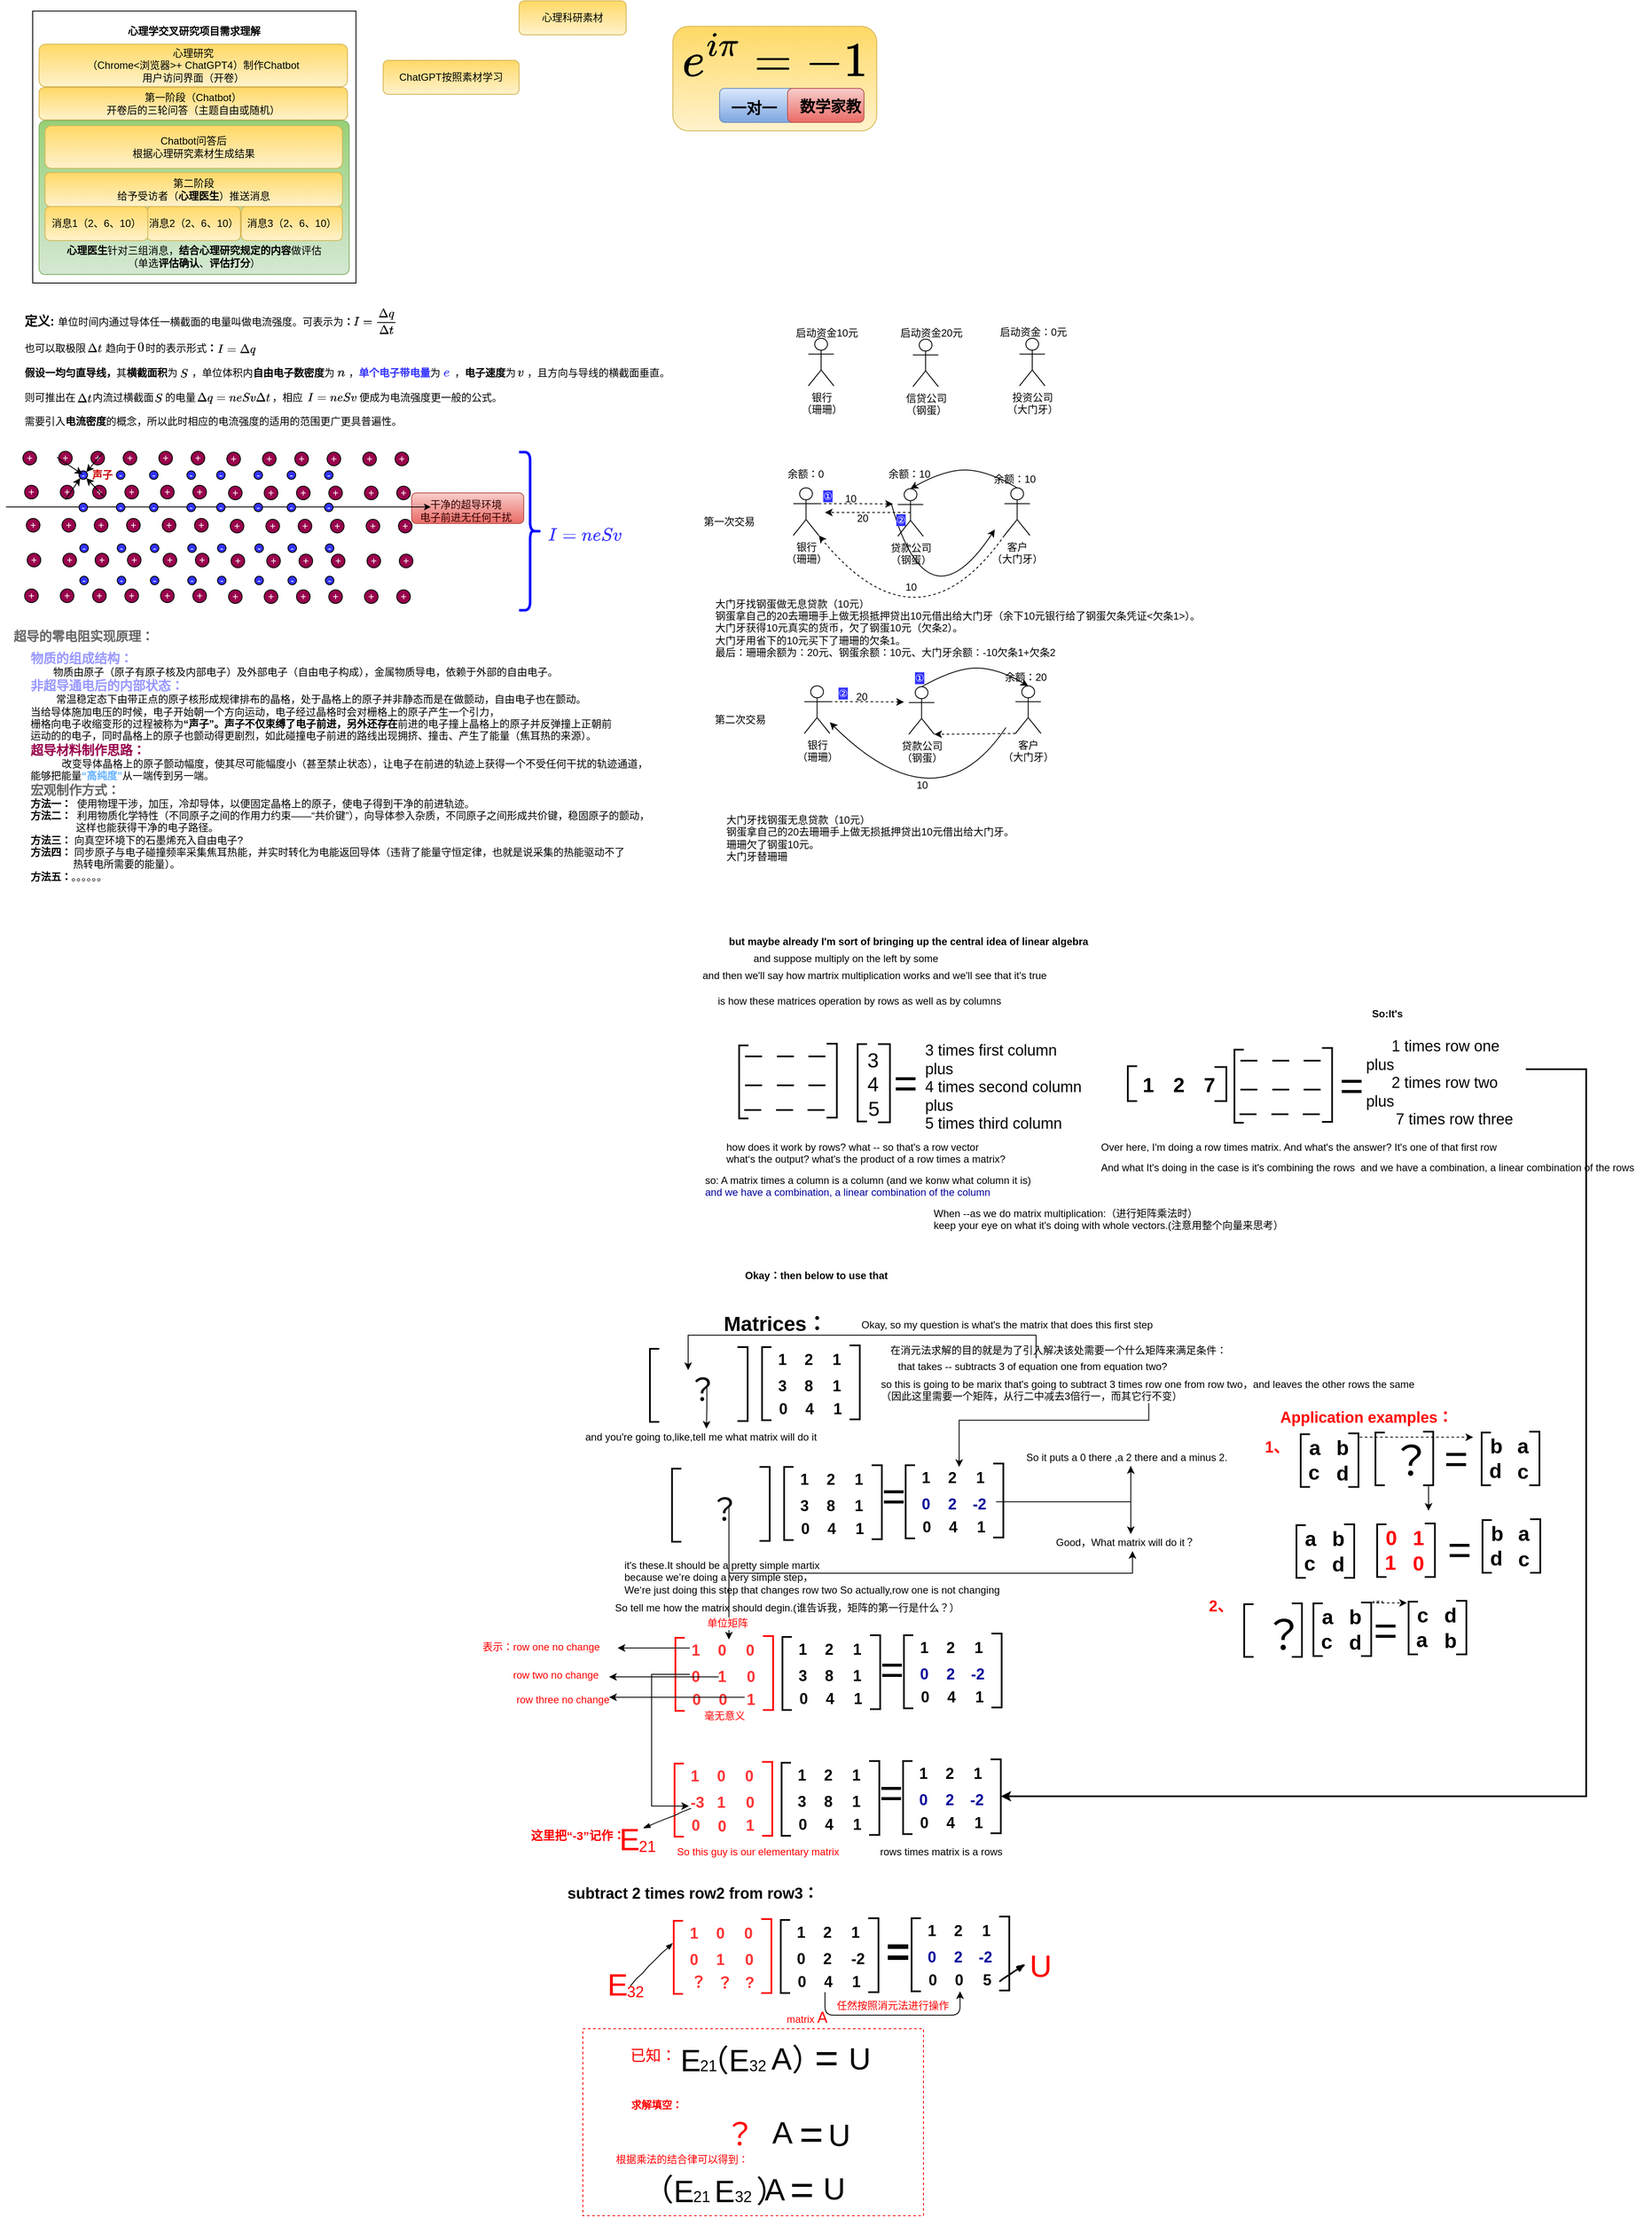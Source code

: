 <mxfile version="21.6.6" type="github">
  <diagram id="-7mXHD-GepfTN9AgLk7E" name="Page-1">
    <mxGraphModel dx="2261" dy="1907" grid="1" gridSize="10" guides="1" tooltips="1" connect="1" arrows="0" fold="1" page="1" pageScale="1" pageWidth="827" pageHeight="1169" math="1" shadow="0">
      <root>
        <mxCell id="0" />
        <mxCell id="1" parent="0" />
        <mxCell id="J039G_M1f-D1EtfRBh9d-129" value="" style="group" vertex="1" connectable="0" parent="1">
          <mxGeometry x="-318" y="-551" width="143" height="74" as="geometry" />
        </mxCell>
        <mxCell id="J039G_M1f-D1EtfRBh9d-128" value="" style="rounded=1;whiteSpace=wrap;html=1;fillColor=#f8cecc;gradientColor=#ea6b66;strokeColor=#b85450;" vertex="1" parent="J039G_M1f-D1EtfRBh9d-129">
          <mxGeometry x="5.5" width="132" height="36" as="geometry" />
        </mxCell>
        <mxCell id="J039G_M1f-D1EtfRBh9d-127" value="&lt;font color=&quot;#330000&quot;&gt;干净的超导环境&lt;br&gt;电子前进无任何干扰&lt;/font&gt;" style="text;html=1;align=center;verticalAlign=middle;resizable=0;points=[];autosize=1;strokeColor=none;fillColor=none;" vertex="1" parent="J039G_M1f-D1EtfRBh9d-129">
          <mxGeometry x="6" width="126" height="41" as="geometry" />
        </mxCell>
        <mxCell id="J039G_M1f-D1EtfRBh9d-123" value="" style="endArrow=classic;html=1;rounded=0;endSize=5;startSize=5;" edge="1" parent="1">
          <mxGeometry width="50" height="50" relative="1" as="geometry">
            <mxPoint x="-790" y="-534.5" as="sourcePoint" />
            <mxPoint x="-290" y="-534.5" as="targetPoint" />
          </mxGeometry>
        </mxCell>
        <mxCell id="J039G_M1f-D1EtfRBh9d-22" value="" style="rounded=0;whiteSpace=wrap;html=1;" vertex="1" parent="1">
          <mxGeometry x="-758.5" y="-1118" width="380.5" height="320" as="geometry" />
        </mxCell>
        <mxCell id="J039G_M1f-D1EtfRBh9d-19" value="" style="rounded=1;whiteSpace=wrap;html=1;fillColor=#d5e8d4;strokeColor=#82b366;gradientColor=#97d077;gradientDirection=north;arcSize=4;" vertex="1" parent="1">
          <mxGeometry x="-751" y="-989" width="365" height="181" as="geometry" />
        </mxCell>
        <mxCell id="Uu9AmT3nj6WKYAnCRlqI-411" value="" style="rounded=0;whiteSpace=wrap;html=1;dashed=1;strokeColor=#FF0000;strokeWidth=1;fontColor=#FF0000;shadow=0;" parent="1" vertex="1">
          <mxGeometry x="-111" y="1256" width="401" height="220" as="geometry" />
        </mxCell>
        <mxCell id="Uu9AmT3nj6WKYAnCRlqI-1" value="" style="shape=partialRectangle;whiteSpace=wrap;html=1;bottom=1;right=1;left=1;top=0;fillColor=none;routingCenterX=-0.5;rotation=90;strokeWidth=2;" parent="1" vertex="1">
          <mxGeometry x="35" y="137" width="86" height="10" as="geometry" />
        </mxCell>
        <mxCell id="Uu9AmT3nj6WKYAnCRlqI-2" value="" style="shape=partialRectangle;whiteSpace=wrap;html=1;bottom=1;right=1;left=1;top=0;fillColor=none;routingCenterX=-0.5;rotation=-90;strokeWidth=2;" parent="1" vertex="1">
          <mxGeometry x="139" y="135" width="87" height="11" as="geometry" />
        </mxCell>
        <mxCell id="Uu9AmT3nj6WKYAnCRlqI-14" value="" style="shape=partialRectangle;whiteSpace=wrap;html=1;bottom=1;right=1;left=1;top=0;fillColor=none;routingCenterX=-0.5;rotation=90;strokeWidth=2;" parent="1" vertex="1">
          <mxGeometry x="172" y="138" width="91" height="10" as="geometry" />
        </mxCell>
        <mxCell id="Uu9AmT3nj6WKYAnCRlqI-15" value="" style="shape=partialRectangle;whiteSpace=wrap;html=1;bottom=1;right=1;left=1;top=0;fillColor=none;routingCenterX=-0.5;rotation=-90;strokeWidth=2;" parent="1" vertex="1">
          <mxGeometry x="198" y="137" width="92" height="13" as="geometry" />
        </mxCell>
        <mxCell id="Uu9AmT3nj6WKYAnCRlqI-17" value="&lt;font style=&quot;font-size: 24px&quot;&gt;&lt;span&gt;3&lt;/span&gt;&lt;/font&gt;" style="text;html=1;resizable=0;points=[];autosize=1;align=left;verticalAlign=top;spacingTop=-4;fontStyle=0" parent="1" vertex="1">
          <mxGeometry x="222" y="100" width="30" height="20" as="geometry" />
        </mxCell>
        <mxCell id="Uu9AmT3nj6WKYAnCRlqI-18" value="&lt;font style=&quot;font-size: 24px&quot;&gt;&lt;span&gt;4&lt;/span&gt;&lt;/font&gt;" style="text;html=1;resizable=0;points=[];autosize=1;align=left;verticalAlign=top;spacingTop=-4;fontStyle=0" parent="1" vertex="1">
          <mxGeometry x="221.5" y="128" width="30" height="20" as="geometry" />
        </mxCell>
        <mxCell id="Uu9AmT3nj6WKYAnCRlqI-20" value="&lt;font style=&quot;font-size: 24px&quot;&gt;&lt;span&gt;5&lt;/span&gt;&lt;/font&gt;" style="text;html=1;resizable=0;points=[];autosize=1;align=left;verticalAlign=top;spacingTop=-4;fontStyle=0" parent="1" vertex="1">
          <mxGeometry x="223" y="157" width="30" height="20" as="geometry" />
        </mxCell>
        <mxCell id="Uu9AmT3nj6WKYAnCRlqI-28" value="" style="line;strokeWidth=2;html=1;" parent="1" vertex="1">
          <mxGeometry x="80" y="141" width="20" height="10" as="geometry" />
        </mxCell>
        <mxCell id="Uu9AmT3nj6WKYAnCRlqI-29" value="" style="line;strokeWidth=2;html=1;" parent="1" vertex="1">
          <mxGeometry x="117.5" y="141" width="20" height="10" as="geometry" />
        </mxCell>
        <mxCell id="Uu9AmT3nj6WKYAnCRlqI-30" value="" style="line;strokeWidth=2;html=1;" parent="1" vertex="1">
          <mxGeometry x="154.5" y="141" width="20" height="10" as="geometry" />
        </mxCell>
        <mxCell id="Uu9AmT3nj6WKYAnCRlqI-31" value="" style="line;strokeWidth=2;html=1;" parent="1" vertex="1">
          <mxGeometry x="79" y="170" width="20" height="10" as="geometry" />
        </mxCell>
        <mxCell id="Uu9AmT3nj6WKYAnCRlqI-32" value="" style="line;strokeWidth=2;html=1;" parent="1" vertex="1">
          <mxGeometry x="116.5" y="170" width="20" height="10" as="geometry" />
        </mxCell>
        <mxCell id="Uu9AmT3nj6WKYAnCRlqI-33" value="" style="line;strokeWidth=2;html=1;" parent="1" vertex="1">
          <mxGeometry x="153.5" y="170" width="20" height="10" as="geometry" />
        </mxCell>
        <mxCell id="Uu9AmT3nj6WKYAnCRlqI-34" value="" style="group" parent="1" vertex="1" connectable="0">
          <mxGeometry x="80" y="107" width="94.5" height="10" as="geometry" />
        </mxCell>
        <mxCell id="Uu9AmT3nj6WKYAnCRlqI-3" value="" style="line;strokeWidth=2;html=1;" parent="Uu9AmT3nj6WKYAnCRlqI-34" vertex="1">
          <mxGeometry width="20" height="10" as="geometry" />
        </mxCell>
        <mxCell id="Uu9AmT3nj6WKYAnCRlqI-25" value="" style="line;strokeWidth=2;html=1;" parent="Uu9AmT3nj6WKYAnCRlqI-34" vertex="1">
          <mxGeometry x="37.5" width="20" height="10" as="geometry" />
        </mxCell>
        <mxCell id="Uu9AmT3nj6WKYAnCRlqI-26" value="" style="line;strokeWidth=2;html=1;" parent="Uu9AmT3nj6WKYAnCRlqI-34" vertex="1">
          <mxGeometry x="74.5" width="20" height="10" as="geometry" />
        </mxCell>
        <mxCell id="Uu9AmT3nj6WKYAnCRlqI-36" value="&lt;font&gt;&lt;font style=&quot;font-size: 18px&quot;&gt;3 times first column&lt;br&gt;plus&lt;br&gt;4 times second column&lt;br&gt;plus&lt;br&gt;5 times third column&lt;/font&gt;&lt;br&gt;&lt;/font&gt;" style="text;html=1;resizable=0;points=[];autosize=1;align=left;verticalAlign=top;spacingTop=-4;fontStyle=0" parent="1" vertex="1">
          <mxGeometry x="290" y="92" width="200" height="80" as="geometry" />
        </mxCell>
        <mxCell id="Uu9AmT3nj6WKYAnCRlqI-45" value="" style="group" parent="1" vertex="1" connectable="0">
          <mxGeometry x="515" y="129" width="145" height="22" as="geometry" />
        </mxCell>
        <mxCell id="Uu9AmT3nj6WKYAnCRlqI-37" value="" style="shape=partialRectangle;whiteSpace=wrap;html=1;bottom=1;right=1;left=1;top=0;fillColor=none;routingCenterX=-0.5;rotation=90;strokeWidth=2;" parent="Uu9AmT3nj6WKYAnCRlqI-45" vertex="1">
          <mxGeometry y="10" width="41" height="10" as="geometry" />
        </mxCell>
        <mxCell id="Uu9AmT3nj6WKYAnCRlqI-38" value="" style="shape=partialRectangle;whiteSpace=wrap;html=1;bottom=1;right=1;left=1;top=0;fillColor=none;routingCenterX=-0.5;rotation=-90;strokeWidth=2;" parent="Uu9AmT3nj6WKYAnCRlqI-45" vertex="1">
          <mxGeometry x="105" y="9" width="40" height="13" as="geometry" />
        </mxCell>
        <mxCell id="Uu9AmT3nj6WKYAnCRlqI-42" value="&lt;font style=&quot;font-size: 24px&quot;&gt;1&lt;/font&gt;" style="text;html=1;resizable=0;points=[];autosize=1;align=left;verticalAlign=top;spacingTop=-4;fontStyle=1" parent="Uu9AmT3nj6WKYAnCRlqI-45" vertex="1">
          <mxGeometry x="31" width="30" height="20" as="geometry" />
        </mxCell>
        <mxCell id="Uu9AmT3nj6WKYAnCRlqI-43" value="&lt;font style=&quot;font-size: 24px&quot;&gt;2&lt;/font&gt;" style="text;html=1;resizable=0;points=[];autosize=1;align=left;verticalAlign=top;spacingTop=-4;fontStyle=1" parent="Uu9AmT3nj6WKYAnCRlqI-45" vertex="1">
          <mxGeometry x="67" width="30" height="20" as="geometry" />
        </mxCell>
        <mxCell id="Uu9AmT3nj6WKYAnCRlqI-44" value="&lt;font style=&quot;font-size: 24px&quot;&gt;7&lt;/font&gt;" style="text;html=1;resizable=0;points=[];autosize=1;align=left;verticalAlign=top;spacingTop=-4;fontStyle=1" parent="Uu9AmT3nj6WKYAnCRlqI-45" vertex="1">
          <mxGeometry x="103" width="30" height="20" as="geometry" />
        </mxCell>
        <mxCell id="Uu9AmT3nj6WKYAnCRlqI-46" value="" style="shape=partialRectangle;whiteSpace=wrap;html=1;bottom=1;right=1;left=1;top=0;fillColor=none;routingCenterX=-0.5;rotation=90;strokeWidth=2;" parent="1" vertex="1">
          <mxGeometry x="618" y="142" width="86" height="10" as="geometry" />
        </mxCell>
        <mxCell id="Uu9AmT3nj6WKYAnCRlqI-47" value="" style="shape=partialRectangle;whiteSpace=wrap;html=1;bottom=1;right=1;left=1;top=0;fillColor=none;routingCenterX=-0.5;rotation=-90;strokeWidth=2;" parent="1" vertex="1">
          <mxGeometry x="722" y="140" width="87" height="11" as="geometry" />
        </mxCell>
        <mxCell id="Uu9AmT3nj6WKYAnCRlqI-48" value="" style="line;strokeWidth=2;html=1;" parent="1" vertex="1">
          <mxGeometry x="663" y="146" width="20" height="10" as="geometry" />
        </mxCell>
        <mxCell id="Uu9AmT3nj6WKYAnCRlqI-49" value="" style="line;strokeWidth=2;html=1;" parent="1" vertex="1">
          <mxGeometry x="700.5" y="146" width="20" height="10" as="geometry" />
        </mxCell>
        <mxCell id="Uu9AmT3nj6WKYAnCRlqI-50" value="" style="line;strokeWidth=2;html=1;" parent="1" vertex="1">
          <mxGeometry x="737.5" y="146" width="20" height="10" as="geometry" />
        </mxCell>
        <mxCell id="Uu9AmT3nj6WKYAnCRlqI-51" value="" style="line;strokeWidth=2;html=1;" parent="1" vertex="1">
          <mxGeometry x="662" y="175" width="20" height="10" as="geometry" />
        </mxCell>
        <mxCell id="Uu9AmT3nj6WKYAnCRlqI-52" value="" style="line;strokeWidth=2;html=1;" parent="1" vertex="1">
          <mxGeometry x="699.5" y="175" width="20" height="10" as="geometry" />
        </mxCell>
        <mxCell id="Uu9AmT3nj6WKYAnCRlqI-53" value="" style="line;strokeWidth=2;html=1;" parent="1" vertex="1">
          <mxGeometry x="736.5" y="175" width="20" height="10" as="geometry" />
        </mxCell>
        <mxCell id="Uu9AmT3nj6WKYAnCRlqI-54" value="" style="group" parent="1" vertex="1" connectable="0">
          <mxGeometry x="663" y="112" width="94.5" height="10" as="geometry" />
        </mxCell>
        <mxCell id="Uu9AmT3nj6WKYAnCRlqI-55" value="" style="line;strokeWidth=2;html=1;" parent="Uu9AmT3nj6WKYAnCRlqI-54" vertex="1">
          <mxGeometry width="20" height="10" as="geometry" />
        </mxCell>
        <mxCell id="Uu9AmT3nj6WKYAnCRlqI-56" value="" style="line;strokeWidth=2;html=1;" parent="Uu9AmT3nj6WKYAnCRlqI-54" vertex="1">
          <mxGeometry x="37.5" width="20" height="10" as="geometry" />
        </mxCell>
        <mxCell id="Uu9AmT3nj6WKYAnCRlqI-57" value="" style="line;strokeWidth=2;html=1;" parent="Uu9AmT3nj6WKYAnCRlqI-54" vertex="1">
          <mxGeometry x="74.5" width="20" height="10" as="geometry" />
        </mxCell>
        <mxCell id="Uu9AmT3nj6WKYAnCRlqI-58" value="and suppose multiply on the left by some&amp;nbsp;" style="text;html=1;resizable=0;points=[];autosize=1;align=left;verticalAlign=top;spacingTop=-4;" parent="1" vertex="1">
          <mxGeometry x="87.5" y="-13" width="240" height="20" as="geometry" />
        </mxCell>
        <mxCell id="Uu9AmT3nj6WKYAnCRlqI-59" value="and then we&#39;ll say how martrix multiplication works and we&#39;ll see that it&#39;s true" style="text;html=1;resizable=0;points=[];autosize=1;align=left;verticalAlign=top;spacingTop=-4;" parent="1" vertex="1">
          <mxGeometry x="27.5" y="7" width="420" height="20" as="geometry" />
        </mxCell>
        <mxCell id="Uu9AmT3nj6WKYAnCRlqI-60" value="&lt;b&gt;but maybe already I&#39;m sort of bringing up the central idea of linear algebra&lt;/b&gt;" style="text;html=1;resizable=0;points=[];autosize=1;align=left;verticalAlign=top;spacingTop=-4;" parent="1" vertex="1">
          <mxGeometry x="58.5" y="-33" width="440" height="20" as="geometry" />
        </mxCell>
        <mxCell id="Uu9AmT3nj6WKYAnCRlqI-61" value="is how these matrices operation by rows as well as by columns&amp;nbsp;&lt;br&gt;" style="text;html=1;resizable=0;points=[];autosize=1;align=left;verticalAlign=top;spacingTop=-4;" parent="1" vertex="1">
          <mxGeometry x="45.5" y="37" width="350" height="20" as="geometry" />
        </mxCell>
        <mxCell id="Uu9AmT3nj6WKYAnCRlqI-62" value="how does it work by rows? what -- so that&#39;s a row vector&amp;nbsp; &amp;nbsp;&lt;br&gt;what‘s the output? what&#39;s the product of a row times a matrix?&lt;br&gt;" style="text;html=1;resizable=0;points=[];autosize=1;align=left;verticalAlign=top;spacingTop=-4;" parent="1" vertex="1">
          <mxGeometry x="56" y="209" width="340" height="30" as="geometry" />
        </mxCell>
        <mxCell id="Uu9AmT3nj6WKYAnCRlqI-63" value="&lt;font style=&quot;font-size: 48px&quot;&gt;=&lt;/font&gt;" style="text;html=1;resizable=0;points=[];autosize=1;align=left;verticalAlign=top;spacingTop=-4;" parent="1" vertex="1">
          <mxGeometry x="253" y="112" width="40" height="30" as="geometry" />
        </mxCell>
        <mxCell id="Uu9AmT3nj6WKYAnCRlqI-64" value="&lt;font style=&quot;font-size: 48px&quot;&gt;=&lt;/font&gt;" style="text;html=1;resizable=0;points=[];autosize=1;align=left;verticalAlign=top;spacingTop=-4;" parent="1" vertex="1">
          <mxGeometry x="778" y="115" width="40" height="30" as="geometry" />
        </mxCell>
        <mxCell id="Uu9AmT3nj6WKYAnCRlqI-65" value="so: A matrix times a column is a column (and we konw what column it is)&lt;br&gt;&lt;font color=&quot;#000099&quot;&gt;and we have a combination, a linear combination of the column&lt;/font&gt;&amp;nbsp;&lt;br&gt;" style="text;html=1;resizable=0;points=[];autosize=1;align=left;verticalAlign=top;spacingTop=-4;" parent="1" vertex="1">
          <mxGeometry x="31" y="248" width="400" height="30" as="geometry" />
        </mxCell>
        <mxCell id="Uu9AmT3nj6WKYAnCRlqI-66" value="Over here, I&#39;m doing a row times matrix. And what&#39;s the answer? It&#39;s one of that first row" style="text;html=1;resizable=0;points=[];autosize=1;align=left;verticalAlign=top;spacingTop=-4;" parent="1" vertex="1">
          <mxGeometry x="496.5" y="209" width="480" height="20" as="geometry" />
        </mxCell>
        <mxCell id="Uu9AmT3nj6WKYAnCRlqI-67" value="&lt;b&gt;So:It&#39;s&amp;nbsp;&lt;/b&gt;&lt;br&gt;" style="text;html=1;resizable=0;points=[];autosize=1;align=left;verticalAlign=top;spacingTop=-4;" parent="1" vertex="1">
          <mxGeometry x="816" y="52" width="60" height="20" as="geometry" />
        </mxCell>
        <mxCell id="Uu9AmT3nj6WKYAnCRlqI-228" style="edgeStyle=orthogonalEdgeStyle;rounded=0;orthogonalLoop=1;jettySize=auto;html=1;entryX=0.5;entryY=1;entryDx=0;entryDy=0;strokeWidth=2;fontColor=#FF0000;" parent="1" source="Uu9AmT3nj6WKYAnCRlqI-68" target="Uu9AmT3nj6WKYAnCRlqI-207" edge="1">
          <mxGeometry relative="1" as="geometry">
            <Array as="points">
              <mxPoint x="1070" y="127" />
              <mxPoint x="1070" y="983" />
            </Array>
          </mxGeometry>
        </mxCell>
        <mxCell id="Uu9AmT3nj6WKYAnCRlqI-68" value="&lt;font style=&quot;font-size: 18px&quot;&gt;&amp;nbsp; &amp;nbsp; &amp;nbsp; 1 times row one&lt;br&gt;plus&lt;br&gt;&amp;nbsp; &amp;nbsp; &amp;nbsp; 2 times row two&lt;br&gt;plus&amp;nbsp;&lt;br&gt;&amp;nbsp; &amp;nbsp; &amp;nbsp; &amp;nbsp;7 times row three&lt;/font&gt;&lt;br&gt;" style="text;html=1;resizable=0;points=[];autosize=1;align=left;verticalAlign=top;spacingTop=-4;" parent="1" vertex="1">
          <mxGeometry x="809" y="87" width="190" height="80" as="geometry" />
        </mxCell>
        <mxCell id="Uu9AmT3nj6WKYAnCRlqI-69" value="When --as we do matrix multiplication:（进行矩阵乘法时）&lt;br&gt;keep your eye on what it&#39;s doing with whole vectors.(注意用整个向量来思考）&lt;br&gt;" style="text;html=1;resizable=0;points=[];autosize=1;align=left;verticalAlign=top;spacingTop=-4;" parent="1" vertex="1">
          <mxGeometry x="300" y="287" width="430" height="30" as="geometry" />
        </mxCell>
        <mxCell id="Uu9AmT3nj6WKYAnCRlqI-70" value="And what It&#39;s doing in the case is it&#39;s combining the rows&amp;nbsp; and we have a combination, a linear combination of the rows&amp;nbsp;" style="text;html=1;resizable=0;points=[];autosize=1;align=left;verticalAlign=top;spacingTop=-4;" parent="1" vertex="1">
          <mxGeometry x="496.5" y="233" width="650" height="20" as="geometry" />
        </mxCell>
        <mxCell id="Uu9AmT3nj6WKYAnCRlqI-71" value="&lt;b&gt;Okay：then below to use that&lt;/b&gt;" style="text;html=1;resizable=0;points=[];autosize=1;align=left;verticalAlign=top;spacingTop=-4;" parent="1" vertex="1">
          <mxGeometry x="78" y="360" width="180" height="20" as="geometry" />
        </mxCell>
        <mxCell id="Uu9AmT3nj6WKYAnCRlqI-72" value="&lt;b&gt;&lt;font style=&quot;font-size: 24px&quot;&gt;Matrices：&lt;/font&gt;&lt;/b&gt;" style="text;html=1;resizable=0;points=[];autosize=1;align=left;verticalAlign=top;spacingTop=-4;" parent="1" vertex="1">
          <mxGeometry x="53" y="410" width="140" height="20" as="geometry" />
        </mxCell>
        <mxCell id="Uu9AmT3nj6WKYAnCRlqI-78" value="" style="shape=partialRectangle;whiteSpace=wrap;html=1;bottom=1;right=1;left=1;top=0;fillColor=none;routingCenterX=-0.5;rotation=90;strokeWidth=2;" parent="1" vertex="1">
          <mxGeometry x="62" y="492" width="86" height="10" as="geometry" />
        </mxCell>
        <mxCell id="Uu9AmT3nj6WKYAnCRlqI-79" value="" style="shape=partialRectangle;whiteSpace=wrap;html=1;bottom=1;right=1;left=1;top=0;fillColor=none;routingCenterX=-0.5;rotation=-90;strokeWidth=2;" parent="1" vertex="1">
          <mxGeometry x="166" y="490" width="87" height="11" as="geometry" />
        </mxCell>
        <mxCell id="Uu9AmT3nj6WKYAnCRlqI-80" value="&lt;font style=&quot;font-size: 18px&quot;&gt;&lt;b&gt;1&lt;/b&gt;&lt;/font&gt;" style="text;html=1;resizable=0;points=[];autosize=1;align=left;verticalAlign=top;spacingTop=-4;" parent="1" vertex="1">
          <mxGeometry x="117" y="456" width="30" height="20" as="geometry" />
        </mxCell>
        <mxCell id="Uu9AmT3nj6WKYAnCRlqI-81" value="&lt;b&gt;&lt;font style=&quot;font-size: 18px&quot;&gt;2&lt;/font&gt;&lt;/b&gt;" style="text;html=1;resizable=0;points=[];autosize=1;align=left;verticalAlign=top;spacingTop=-4;" parent="1" vertex="1">
          <mxGeometry x="148" y="456" width="30" height="20" as="geometry" />
        </mxCell>
        <mxCell id="Uu9AmT3nj6WKYAnCRlqI-82" value="&lt;b&gt;&lt;font style=&quot;font-size: 18px&quot;&gt;1&lt;/font&gt;&lt;/b&gt;" style="text;html=1;resizable=0;points=[];autosize=1;align=left;verticalAlign=top;spacingTop=-4;" parent="1" vertex="1">
          <mxGeometry x="180.5" y="456" width="30" height="20" as="geometry" />
        </mxCell>
        <mxCell id="Uu9AmT3nj6WKYAnCRlqI-83" value="&lt;font style=&quot;font-size: 18px&quot;&gt;&lt;b&gt;3&lt;/b&gt;&lt;/font&gt;" style="text;html=1;resizable=0;points=[];autosize=1;align=left;verticalAlign=top;spacingTop=-4;" parent="1" vertex="1">
          <mxGeometry x="117" y="487" width="30" height="20" as="geometry" />
        </mxCell>
        <mxCell id="Uu9AmT3nj6WKYAnCRlqI-84" value="&lt;b&gt;&lt;font style=&quot;font-size: 18px&quot;&gt;8&lt;/font&gt;&lt;/b&gt;" style="text;html=1;resizable=0;points=[];autosize=1;align=left;verticalAlign=top;spacingTop=-4;" parent="1" vertex="1">
          <mxGeometry x="148" y="487" width="30" height="20" as="geometry" />
        </mxCell>
        <mxCell id="Uu9AmT3nj6WKYAnCRlqI-85" value="&lt;b&gt;&lt;font style=&quot;font-size: 18px&quot;&gt;1&lt;/font&gt;&lt;/b&gt;" style="text;html=1;resizable=0;points=[];autosize=1;align=left;verticalAlign=top;spacingTop=-4;" parent="1" vertex="1">
          <mxGeometry x="180.5" y="487" width="30" height="20" as="geometry" />
        </mxCell>
        <mxCell id="Uu9AmT3nj6WKYAnCRlqI-86" value="&lt;font style=&quot;font-size: 18px&quot;&gt;&lt;b&gt;0&lt;/b&gt;&lt;/font&gt;" style="text;html=1;resizable=0;points=[];autosize=1;align=left;verticalAlign=top;spacingTop=-4;" parent="1" vertex="1">
          <mxGeometry x="118" y="514" width="30" height="20" as="geometry" />
        </mxCell>
        <mxCell id="Uu9AmT3nj6WKYAnCRlqI-87" value="&lt;b&gt;&lt;font style=&quot;font-size: 18px&quot;&gt;4&lt;/font&gt;&lt;/b&gt;" style="text;html=1;resizable=0;points=[];autosize=1;align=left;verticalAlign=top;spacingTop=-4;" parent="1" vertex="1">
          <mxGeometry x="149" y="514" width="30" height="20" as="geometry" />
        </mxCell>
        <mxCell id="Uu9AmT3nj6WKYAnCRlqI-88" value="&lt;b&gt;&lt;font style=&quot;font-size: 18px&quot;&gt;1&lt;/font&gt;&lt;/b&gt;" style="text;html=1;resizable=0;points=[];autosize=1;align=left;verticalAlign=top;spacingTop=-4;" parent="1" vertex="1">
          <mxGeometry x="181.5" y="514" width="30" height="20" as="geometry" />
        </mxCell>
        <mxCell id="Uu9AmT3nj6WKYAnCRlqI-89" value="Okay, so my question is what&#39;s the matrix that does this first step" style="text;html=1;resizable=0;points=[];autosize=1;align=left;verticalAlign=top;spacingTop=-4;" parent="1" vertex="1">
          <mxGeometry x="215" y="418" width="360" height="20" as="geometry" />
        </mxCell>
        <mxCell id="Uu9AmT3nj6WKYAnCRlqI-90" value="在消元法求解的目的就是为了引入解决该处需要一个什么矩阵来满足条件：&lt;br&gt;" style="text;html=1;resizable=0;points=[];autosize=1;align=left;verticalAlign=top;spacingTop=-4;" parent="1" vertex="1">
          <mxGeometry x="249" y="448" width="410" height="20" as="geometry" />
        </mxCell>
        <mxCell id="Uu9AmT3nj6WKYAnCRlqI-91" value="so this is going to be marix that&#39;s going to subtract 3 times row one from row two，and leaves the other rows the same&amp;nbsp;&lt;br&gt;（因此这里需要一个矩阵，从行二中减去3倍行一，而其它行不变）&lt;br&gt;" style="text;html=1;resizable=0;points=[];autosize=1;align=left;verticalAlign=top;spacingTop=-4;" parent="1" vertex="1">
          <mxGeometry x="238" y="488" width="650" height="30" as="geometry" />
        </mxCell>
        <mxCell id="Uu9AmT3nj6WKYAnCRlqI-98" style="edgeStyle=orthogonalEdgeStyle;rounded=0;orthogonalLoop=1;jettySize=auto;html=1;entryX=0.06;entryY=0.05;entryDx=0;entryDy=0;entryPerimeter=0;strokeWidth=1;" parent="1" source="Uu9AmT3nj6WKYAnCRlqI-92" target="Uu9AmT3nj6WKYAnCRlqI-95" edge="1">
          <mxGeometry relative="1" as="geometry">
            <Array as="points">
              <mxPoint x="423" y="440" />
              <mxPoint x="13" y="440" />
            </Array>
          </mxGeometry>
        </mxCell>
        <mxCell id="Uu9AmT3nj6WKYAnCRlqI-92" value="that takes -- subtracts 3 of equation one from equation two?" style="text;html=1;resizable=0;points=[];autosize=1;align=left;verticalAlign=top;spacingTop=-4;" parent="1" vertex="1">
          <mxGeometry x="257.5" y="467" width="330" height="20" as="geometry" />
        </mxCell>
        <mxCell id="Uu9AmT3nj6WKYAnCRlqI-93" value="" style="shape=partialRectangle;whiteSpace=wrap;html=1;bottom=1;right=1;left=1;top=0;fillColor=none;routingCenterX=-0.5;rotation=90;strokeWidth=2;" parent="1" vertex="1">
          <mxGeometry x="-70" y="494" width="86" height="10" as="geometry" />
        </mxCell>
        <mxCell id="Uu9AmT3nj6WKYAnCRlqI-94" value="" style="shape=partialRectangle;whiteSpace=wrap;html=1;bottom=1;right=1;left=1;top=0;fillColor=none;routingCenterX=-0.5;rotation=-90;strokeWidth=2;" parent="1" vertex="1">
          <mxGeometry x="34" y="492" width="87" height="11" as="geometry" />
        </mxCell>
        <mxCell id="Uu9AmT3nj6WKYAnCRlqI-97" value="" style="edgeStyle=orthogonalEdgeStyle;rounded=0;orthogonalLoop=1;jettySize=auto;html=1;" parent="1" source="Uu9AmT3nj6WKYAnCRlqI-95" target="Uu9AmT3nj6WKYAnCRlqI-96" edge="1">
          <mxGeometry relative="1" as="geometry" />
        </mxCell>
        <mxCell id="Uu9AmT3nj6WKYAnCRlqI-95" value="&lt;font style=&quot;font-size: 36px&quot;&gt;？&lt;/font&gt;" style="text;html=1;resizable=0;points=[];autosize=1;align=left;verticalAlign=top;spacingTop=-4;" parent="1" vertex="1">
          <mxGeometry x="10" y="480" width="50" height="20" as="geometry" />
        </mxCell>
        <mxCell id="Uu9AmT3nj6WKYAnCRlqI-96" value="&lt;font style=&quot;font-size: 12px&quot;&gt;and you&#39;re going to,like,tell me what matrix will do it&amp;nbsp;&lt;/font&gt;" style="text;html=1;resizable=0;points=[];autosize=1;align=left;verticalAlign=top;spacingTop=-4;" parent="1" vertex="1">
          <mxGeometry x="-110.5" y="550" width="290" height="20" as="geometry" />
        </mxCell>
        <mxCell id="Uu9AmT3nj6WKYAnCRlqI-101" value="" style="shape=partialRectangle;whiteSpace=wrap;html=1;bottom=1;right=1;left=1;top=0;fillColor=none;routingCenterX=-0.5;rotation=90;strokeWidth=2;" parent="1" vertex="1">
          <mxGeometry x="88" y="633" width="86" height="10" as="geometry" />
        </mxCell>
        <mxCell id="Uu9AmT3nj6WKYAnCRlqI-102" value="" style="shape=partialRectangle;whiteSpace=wrap;html=1;bottom=1;right=1;left=1;top=0;fillColor=none;routingCenterX=-0.5;rotation=-90;strokeWidth=2;" parent="1" vertex="1">
          <mxGeometry x="192" y="631" width="87" height="11" as="geometry" />
        </mxCell>
        <mxCell id="Uu9AmT3nj6WKYAnCRlqI-103" value="&lt;font style=&quot;font-size: 18px&quot;&gt;&lt;b&gt;1&lt;/b&gt;&lt;/font&gt;" style="text;html=1;resizable=0;points=[];autosize=1;align=left;verticalAlign=top;spacingTop=-4;" parent="1" vertex="1">
          <mxGeometry x="143" y="597" width="30" height="20" as="geometry" />
        </mxCell>
        <mxCell id="Uu9AmT3nj6WKYAnCRlqI-104" value="&lt;b&gt;&lt;font style=&quot;font-size: 18px&quot;&gt;2&lt;/font&gt;&lt;/b&gt;" style="text;html=1;resizable=0;points=[];autosize=1;align=left;verticalAlign=top;spacingTop=-4;" parent="1" vertex="1">
          <mxGeometry x="174" y="597" width="30" height="20" as="geometry" />
        </mxCell>
        <mxCell id="Uu9AmT3nj6WKYAnCRlqI-105" value="&lt;b&gt;&lt;font style=&quot;font-size: 18px&quot;&gt;1&lt;/font&gt;&lt;/b&gt;" style="text;html=1;resizable=0;points=[];autosize=1;align=left;verticalAlign=top;spacingTop=-4;" parent="1" vertex="1">
          <mxGeometry x="206.5" y="597" width="30" height="20" as="geometry" />
        </mxCell>
        <mxCell id="Uu9AmT3nj6WKYAnCRlqI-106" value="&lt;font style=&quot;font-size: 18px&quot;&gt;&lt;b&gt;3&lt;/b&gt;&lt;/font&gt;" style="text;html=1;resizable=0;points=[];autosize=1;align=left;verticalAlign=top;spacingTop=-4;" parent="1" vertex="1">
          <mxGeometry x="143" y="628" width="30" height="20" as="geometry" />
        </mxCell>
        <mxCell id="Uu9AmT3nj6WKYAnCRlqI-107" value="&lt;b&gt;&lt;font style=&quot;font-size: 18px&quot;&gt;8&lt;/font&gt;&lt;/b&gt;" style="text;html=1;resizable=0;points=[];autosize=1;align=left;verticalAlign=top;spacingTop=-4;" parent="1" vertex="1">
          <mxGeometry x="174" y="628" width="30" height="20" as="geometry" />
        </mxCell>
        <mxCell id="Uu9AmT3nj6WKYAnCRlqI-108" value="&lt;b&gt;&lt;font style=&quot;font-size: 18px&quot;&gt;1&lt;/font&gt;&lt;/b&gt;" style="text;html=1;resizable=0;points=[];autosize=1;align=left;verticalAlign=top;spacingTop=-4;" parent="1" vertex="1">
          <mxGeometry x="206.5" y="628" width="30" height="20" as="geometry" />
        </mxCell>
        <mxCell id="Uu9AmT3nj6WKYAnCRlqI-109" value="&lt;font style=&quot;font-size: 18px&quot;&gt;&lt;b&gt;0&lt;/b&gt;&lt;/font&gt;" style="text;html=1;resizable=0;points=[];autosize=1;align=left;verticalAlign=top;spacingTop=-4;" parent="1" vertex="1">
          <mxGeometry x="144" y="655" width="30" height="20" as="geometry" />
        </mxCell>
        <mxCell id="Uu9AmT3nj6WKYAnCRlqI-110" value="&lt;b&gt;&lt;font style=&quot;font-size: 18px&quot;&gt;4&lt;/font&gt;&lt;/b&gt;" style="text;html=1;resizable=0;points=[];autosize=1;align=left;verticalAlign=top;spacingTop=-4;" parent="1" vertex="1">
          <mxGeometry x="175" y="655" width="30" height="20" as="geometry" />
        </mxCell>
        <mxCell id="Uu9AmT3nj6WKYAnCRlqI-111" value="&lt;b&gt;&lt;font style=&quot;font-size: 18px&quot;&gt;1&lt;/font&gt;&lt;/b&gt;" style="text;html=1;resizable=0;points=[];autosize=1;align=left;verticalAlign=top;spacingTop=-4;" parent="1" vertex="1">
          <mxGeometry x="207.5" y="655" width="30" height="20" as="geometry" />
        </mxCell>
        <mxCell id="Uu9AmT3nj6WKYAnCRlqI-112" value="" style="shape=partialRectangle;whiteSpace=wrap;html=1;bottom=1;right=1;left=1;top=0;fillColor=none;routingCenterX=-0.5;rotation=90;strokeWidth=2;" parent="1" vertex="1">
          <mxGeometry x="-44" y="635" width="86" height="10" as="geometry" />
        </mxCell>
        <mxCell id="Uu9AmT3nj6WKYAnCRlqI-113" value="" style="shape=partialRectangle;whiteSpace=wrap;html=1;bottom=1;right=1;left=1;top=0;fillColor=none;routingCenterX=-0.5;rotation=-90;strokeWidth=2;" parent="1" vertex="1">
          <mxGeometry x="60" y="633" width="87" height="11" as="geometry" />
        </mxCell>
        <mxCell id="Uu9AmT3nj6WKYAnCRlqI-136" style="edgeStyle=orthogonalEdgeStyle;rounded=0;orthogonalLoop=1;jettySize=auto;html=1;strokeWidth=1;" parent="1" source="Uu9AmT3nj6WKYAnCRlqI-114" target="Uu9AmT3nj6WKYAnCRlqI-135" edge="1">
          <mxGeometry relative="1" as="geometry">
            <Array as="points">
              <mxPoint x="61" y="720" />
              <mxPoint x="536" y="720" />
            </Array>
          </mxGeometry>
        </mxCell>
        <mxCell id="Uu9AmT3nj6WKYAnCRlqI-138" style="edgeStyle=orthogonalEdgeStyle;rounded=0;orthogonalLoop=1;jettySize=auto;html=1;strokeWidth=1;" parent="1" source="Uu9AmT3nj6WKYAnCRlqI-114" target="Uu9AmT3nj6WKYAnCRlqI-144" edge="1">
          <mxGeometry relative="1" as="geometry">
            <mxPoint x="61" y="790" as="targetPoint" />
          </mxGeometry>
        </mxCell>
        <mxCell id="Uu9AmT3nj6WKYAnCRlqI-178" value="单位矩阵" style="text;html=1;resizable=0;points=[];align=center;verticalAlign=middle;labelBackgroundColor=#ffffff;fontColor=#FF0000;" parent="Uu9AmT3nj6WKYAnCRlqI-138" vertex="1" connectable="0">
          <mxGeometry x="-0.342" y="-1" relative="1" as="geometry">
            <mxPoint x="-1.5" y="86" as="offset" />
          </mxGeometry>
        </mxCell>
        <mxCell id="Uu9AmT3nj6WKYAnCRlqI-114" value="&lt;font style=&quot;font-size: 36px&quot;&gt;？&lt;/font&gt;" style="text;html=1;resizable=0;points=[];autosize=1;align=left;verticalAlign=top;spacingTop=-4;" parent="1" vertex="1">
          <mxGeometry x="36" y="621" width="50" height="20" as="geometry" />
        </mxCell>
        <mxCell id="Uu9AmT3nj6WKYAnCRlqI-119" style="edgeStyle=orthogonalEdgeStyle;rounded=0;orthogonalLoop=1;jettySize=auto;html=1;strokeWidth=1;exitX=0.488;exitY=1.067;exitDx=0;exitDy=0;exitPerimeter=0;" parent="1" source="Uu9AmT3nj6WKYAnCRlqI-91" target="Uu9AmT3nj6WKYAnCRlqI-123" edge="1">
          <mxGeometry relative="1" as="geometry">
            <mxPoint x="330" y="600" as="targetPoint" />
            <Array as="points">
              <mxPoint x="555" y="540" />
              <mxPoint x="332" y="540" />
            </Array>
          </mxGeometry>
        </mxCell>
        <mxCell id="Uu9AmT3nj6WKYAnCRlqI-120" value="" style="shape=partialRectangle;whiteSpace=wrap;html=1;bottom=1;right=1;left=1;top=0;fillColor=none;routingCenterX=-0.5;rotation=90;strokeWidth=2;" parent="1" vertex="1">
          <mxGeometry x="231" y="631" width="86" height="10" as="geometry" />
        </mxCell>
        <mxCell id="Uu9AmT3nj6WKYAnCRlqI-121" value="" style="shape=partialRectangle;whiteSpace=wrap;html=1;bottom=1;right=1;left=1;top=0;fillColor=none;routingCenterX=-0.5;rotation=-90;strokeWidth=2;" parent="1" vertex="1">
          <mxGeometry x="335" y="629" width="87" height="11" as="geometry" />
        </mxCell>
        <mxCell id="Uu9AmT3nj6WKYAnCRlqI-122" value="&lt;font style=&quot;font-size: 18px&quot;&gt;&lt;b&gt;1&lt;/b&gt;&lt;/font&gt;" style="text;html=1;resizable=0;points=[];autosize=1;align=left;verticalAlign=top;spacingTop=-4;" parent="1" vertex="1">
          <mxGeometry x="286" y="595" width="30" height="20" as="geometry" />
        </mxCell>
        <mxCell id="Uu9AmT3nj6WKYAnCRlqI-123" value="&lt;b&gt;&lt;font style=&quot;font-size: 18px&quot;&gt;2&lt;/font&gt;&lt;/b&gt;" style="text;html=1;resizable=0;points=[];autosize=1;align=left;verticalAlign=top;spacingTop=-4;" parent="1" vertex="1">
          <mxGeometry x="317" y="595" width="30" height="20" as="geometry" />
        </mxCell>
        <mxCell id="Uu9AmT3nj6WKYAnCRlqI-124" value="&lt;b&gt;&lt;font style=&quot;font-size: 18px&quot;&gt;1&lt;/font&gt;&lt;/b&gt;" style="text;html=1;resizable=0;points=[];autosize=1;align=left;verticalAlign=top;spacingTop=-4;" parent="1" vertex="1">
          <mxGeometry x="349.5" y="595" width="30" height="20" as="geometry" />
        </mxCell>
        <mxCell id="Uu9AmT3nj6WKYAnCRlqI-128" value="&lt;font style=&quot;font-size: 18px&quot;&gt;&lt;b&gt;0&lt;/b&gt;&lt;/font&gt;" style="text;html=1;resizable=0;points=[];autosize=1;align=left;verticalAlign=top;spacingTop=-4;" parent="1" vertex="1">
          <mxGeometry x="287" y="653" width="30" height="20" as="geometry" />
        </mxCell>
        <mxCell id="Uu9AmT3nj6WKYAnCRlqI-129" value="&lt;b&gt;&lt;font style=&quot;font-size: 18px&quot;&gt;4&lt;/font&gt;&lt;/b&gt;" style="text;html=1;resizable=0;points=[];autosize=1;align=left;verticalAlign=top;spacingTop=-4;" parent="1" vertex="1">
          <mxGeometry x="318" y="653" width="30" height="20" as="geometry" />
        </mxCell>
        <mxCell id="Uu9AmT3nj6WKYAnCRlqI-130" value="&lt;b&gt;&lt;font style=&quot;font-size: 18px&quot;&gt;1&lt;/font&gt;&lt;/b&gt;" style="text;html=1;resizable=0;points=[];autosize=1;align=left;verticalAlign=top;spacingTop=-4;" parent="1" vertex="1">
          <mxGeometry x="350.5" y="653" width="30" height="20" as="geometry" />
        </mxCell>
        <mxCell id="Uu9AmT3nj6WKYAnCRlqI-131" value="" style="group" parent="1" vertex="1" connectable="0">
          <mxGeometry x="286" y="626" width="89.5" height="20" as="geometry" />
        </mxCell>
        <mxCell id="Uu9AmT3nj6WKYAnCRlqI-125" value="&lt;font style=&quot;font-size: 18px&quot; color=&quot;#000099&quot;&gt;&lt;b&gt;0&lt;/b&gt;&lt;/font&gt;" style="text;html=1;resizable=0;points=[];autosize=1;align=left;verticalAlign=top;spacingTop=-4;" parent="Uu9AmT3nj6WKYAnCRlqI-131" vertex="1">
          <mxGeometry width="30" height="20" as="geometry" />
        </mxCell>
        <mxCell id="Uu9AmT3nj6WKYAnCRlqI-126" value="&lt;b&gt;&lt;font style=&quot;font-size: 18px&quot; color=&quot;#000099&quot;&gt;2&lt;/font&gt;&lt;/b&gt;" style="text;html=1;resizable=0;points=[];autosize=1;align=left;verticalAlign=top;spacingTop=-4;" parent="Uu9AmT3nj6WKYAnCRlqI-131" vertex="1">
          <mxGeometry x="31" width="30" height="20" as="geometry" />
        </mxCell>
        <mxCell id="Uu9AmT3nj6WKYAnCRlqI-127" value="&lt;b&gt;&lt;font style=&quot;font-size: 18px&quot; color=&quot;#000099&quot;&gt;-2&lt;/font&gt;&lt;/b&gt;" style="text;html=1;resizable=0;points=[];autosize=1;align=left;verticalAlign=top;spacingTop=-4;" parent="Uu9AmT3nj6WKYAnCRlqI-131" vertex="1">
          <mxGeometry x="59.5" width="30" height="20" as="geometry" />
        </mxCell>
        <mxCell id="Uu9AmT3nj6WKYAnCRlqI-132" style="edgeStyle=orthogonalEdgeStyle;rounded=0;orthogonalLoop=1;jettySize=auto;html=1;strokeWidth=1;" parent="1" source="Uu9AmT3nj6WKYAnCRlqI-127" target="Uu9AmT3nj6WKYAnCRlqI-133" edge="1">
          <mxGeometry relative="1" as="geometry">
            <mxPoint x="400" y="610" as="targetPoint" />
          </mxGeometry>
        </mxCell>
        <mxCell id="Uu9AmT3nj6WKYAnCRlqI-134" style="edgeStyle=orthogonalEdgeStyle;rounded=0;orthogonalLoop=1;jettySize=auto;html=1;strokeWidth=1;" parent="1" source="Uu9AmT3nj6WKYAnCRlqI-133" target="Uu9AmT3nj6WKYAnCRlqI-135" edge="1">
          <mxGeometry relative="1" as="geometry">
            <mxPoint x="534" y="670" as="targetPoint" />
          </mxGeometry>
        </mxCell>
        <mxCell id="Uu9AmT3nj6WKYAnCRlqI-133" value="So it puts a 0 there ,a 2 there and a minus 2." style="text;html=1;resizable=0;points=[];autosize=1;align=left;verticalAlign=top;spacingTop=-4;" parent="1" vertex="1">
          <mxGeometry x="409" y="574" width="250" height="20" as="geometry" />
        </mxCell>
        <mxCell id="Uu9AmT3nj6WKYAnCRlqI-135" value="Good，What matrix will do it？" style="text;html=1;resizable=0;points=[];autosize=1;align=left;verticalAlign=top;spacingTop=-4;" parent="1" vertex="1">
          <mxGeometry x="444" y="674" width="180" height="20" as="geometry" />
        </mxCell>
        <mxCell id="Uu9AmT3nj6WKYAnCRlqI-137" value="it&#39;s these.It should be a pretty simple martix&lt;br&gt;because we’re doing a very simple step，&lt;br&gt;We‘re just doing this step that changes row two So actually,row one is not changing&lt;br&gt;" style="text;html=1;resizable=0;points=[];autosize=1;align=left;verticalAlign=top;spacingTop=-4;" parent="1" vertex="1">
          <mxGeometry x="-64" y="701" width="460" height="40" as="geometry" />
        </mxCell>
        <mxCell id="Uu9AmT3nj6WKYAnCRlqI-139" value="So tell me how the matrix should degin.(谁告诉我，矩阵的第一行是什么？）" style="text;html=1;resizable=0;points=[];autosize=1;align=left;verticalAlign=top;spacingTop=-4;" parent="1" vertex="1">
          <mxGeometry x="-75" y="751" width="420" height="20" as="geometry" />
        </mxCell>
        <mxCell id="Uu9AmT3nj6WKYAnCRlqI-141" value="" style="shape=partialRectangle;whiteSpace=wrap;html=1;bottom=1;right=1;left=1;top=0;fillColor=none;routingCenterX=-0.5;rotation=90;strokeWidth=2;strokeColor=#FF0000;" parent="1" vertex="1">
          <mxGeometry x="-40" y="834" width="86" height="10" as="geometry" />
        </mxCell>
        <mxCell id="Uu9AmT3nj6WKYAnCRlqI-142" value="" style="shape=partialRectangle;whiteSpace=wrap;html=1;bottom=1;right=1;left=1;top=0;fillColor=none;routingCenterX=-0.5;rotation=-90;strokeWidth=2;strokeColor=#FF0000;" parent="1" vertex="1">
          <mxGeometry x="64" y="832" width="87" height="11" as="geometry" />
        </mxCell>
        <mxCell id="Uu9AmT3nj6WKYAnCRlqI-349" style="edgeStyle=orthogonalEdgeStyle;rounded=0;orthogonalLoop=1;jettySize=auto;html=1;strokeWidth=1;fontColor=#FF0000;" parent="1" source="Uu9AmT3nj6WKYAnCRlqI-143" edge="1">
          <mxGeometry relative="1" as="geometry">
            <mxPoint x="-70" y="808" as="targetPoint" />
          </mxGeometry>
        </mxCell>
        <mxCell id="Uu9AmT3nj6WKYAnCRlqI-143" value="&lt;font style=&quot;font-size: 18px&quot; color=&quot;#ff3333&quot;&gt;&lt;b&gt;1&lt;/b&gt;&lt;/font&gt;" style="text;html=1;resizable=0;points=[];autosize=1;align=left;verticalAlign=top;spacingTop=-4;" parent="1" vertex="1">
          <mxGeometry x="15" y="798" width="30" height="20" as="geometry" />
        </mxCell>
        <mxCell id="Uu9AmT3nj6WKYAnCRlqI-144" value="&lt;b&gt;&lt;font style=&quot;font-size: 18px&quot; color=&quot;#ff3333&quot;&gt;0&lt;/font&gt;&lt;/b&gt;" style="text;html=1;resizable=0;points=[];autosize=1;align=left;verticalAlign=top;spacingTop=-4;" parent="1" vertex="1">
          <mxGeometry x="46" y="798" width="30" height="20" as="geometry" />
        </mxCell>
        <mxCell id="Uu9AmT3nj6WKYAnCRlqI-145" value="&lt;b&gt;&lt;font style=&quot;font-size: 18px&quot; color=&quot;#ff3333&quot;&gt;0&lt;/font&gt;&lt;/b&gt;" style="text;html=1;resizable=0;points=[];autosize=1;align=left;verticalAlign=top;spacingTop=-4;" parent="1" vertex="1">
          <mxGeometry x="78.5" y="798" width="30" height="20" as="geometry" />
        </mxCell>
        <mxCell id="Uu9AmT3nj6WKYAnCRlqI-146" value="&lt;font style=&quot;font-size: 18px&quot; color=&quot;#ff3333&quot;&gt;&lt;b&gt;0&lt;/b&gt;&lt;/font&gt;" style="text;html=1;resizable=0;points=[];autosize=1;align=left;verticalAlign=top;spacingTop=-4;" parent="1" vertex="1">
          <mxGeometry x="16" y="856" width="30" height="20" as="geometry" />
        </mxCell>
        <mxCell id="Uu9AmT3nj6WKYAnCRlqI-147" value="&lt;b&gt;&lt;font style=&quot;font-size: 18px&quot; color=&quot;#ff3333&quot;&gt;0&lt;/font&gt;&lt;/b&gt;" style="text;html=1;resizable=0;points=[];autosize=1;align=left;verticalAlign=top;spacingTop=-4;" parent="1" vertex="1">
          <mxGeometry x="47" y="856" width="30" height="20" as="geometry" />
        </mxCell>
        <mxCell id="Uu9AmT3nj6WKYAnCRlqI-148" value="&lt;b&gt;&lt;font style=&quot;font-size: 18px&quot; color=&quot;#ff3333&quot;&gt;1&lt;/font&gt;&lt;/b&gt;" style="text;html=1;resizable=0;points=[];autosize=1;align=left;verticalAlign=top;spacingTop=-4;" parent="1" vertex="1">
          <mxGeometry x="79.5" y="856" width="30" height="20" as="geometry" />
        </mxCell>
        <mxCell id="Uu9AmT3nj6WKYAnCRlqI-149" value="" style="group" parent="1" vertex="1" connectable="0">
          <mxGeometry x="15" y="829" width="99.5" height="20" as="geometry" />
        </mxCell>
        <mxCell id="Uu9AmT3nj6WKYAnCRlqI-150" value="&lt;font style=&quot;font-size: 18px&quot; color=&quot;#ff3333&quot;&gt;&lt;b&gt;0&lt;/b&gt;&lt;/font&gt;" style="text;html=1;resizable=0;points=[];autosize=1;align=left;verticalAlign=top;spacingTop=-4;" parent="Uu9AmT3nj6WKYAnCRlqI-149" vertex="1">
          <mxGeometry width="30" height="20" as="geometry" />
        </mxCell>
        <mxCell id="Uu9AmT3nj6WKYAnCRlqI-151" value="&lt;b&gt;&lt;font style=&quot;font-size: 18px&quot; color=&quot;#ff3333&quot;&gt;1&lt;/font&gt;&lt;/b&gt;" style="text;html=1;resizable=0;points=[];autosize=1;align=left;verticalAlign=top;spacingTop=-4;" parent="Uu9AmT3nj6WKYAnCRlqI-149" vertex="1">
          <mxGeometry x="31" width="30" height="20" as="geometry" />
        </mxCell>
        <mxCell id="Uu9AmT3nj6WKYAnCRlqI-152" value="&lt;font color=&quot;#ff3333&quot;&gt;&lt;span style=&quot;font-size: 18px&quot;&gt;&lt;b&gt;&amp;nbsp;0&lt;/b&gt;&lt;/span&gt;&lt;/font&gt;&lt;br&gt;" style="text;html=1;resizable=0;points=[];autosize=1;align=left;verticalAlign=top;spacingTop=-4;" parent="Uu9AmT3nj6WKYAnCRlqI-149" vertex="1">
          <mxGeometry x="59.5" width="30" height="20" as="geometry" />
        </mxCell>
        <mxCell id="Uu9AmT3nj6WKYAnCRlqI-153" value="" style="shape=partialRectangle;whiteSpace=wrap;html=1;bottom=1;right=1;left=1;top=0;fillColor=none;routingCenterX=-0.5;rotation=90;strokeWidth=2;" parent="1" vertex="1">
          <mxGeometry x="86" y="833" width="86" height="10" as="geometry" />
        </mxCell>
        <mxCell id="Uu9AmT3nj6WKYAnCRlqI-154" value="" style="shape=partialRectangle;whiteSpace=wrap;html=1;bottom=1;right=1;left=1;top=0;fillColor=none;routingCenterX=-0.5;rotation=-90;strokeWidth=2;" parent="1" vertex="1">
          <mxGeometry x="190" y="831" width="87" height="11" as="geometry" />
        </mxCell>
        <mxCell id="Uu9AmT3nj6WKYAnCRlqI-155" value="&lt;font style=&quot;font-size: 18px&quot;&gt;&lt;b&gt;1&lt;/b&gt;&lt;/font&gt;" style="text;html=1;resizable=0;points=[];autosize=1;align=left;verticalAlign=top;spacingTop=-4;" parent="1" vertex="1">
          <mxGeometry x="141" y="797" width="30" height="20" as="geometry" />
        </mxCell>
        <mxCell id="Uu9AmT3nj6WKYAnCRlqI-156" value="&lt;b&gt;&lt;font style=&quot;font-size: 18px&quot;&gt;2&lt;/font&gt;&lt;/b&gt;" style="text;html=1;resizable=0;points=[];autosize=1;align=left;verticalAlign=top;spacingTop=-4;" parent="1" vertex="1">
          <mxGeometry x="172" y="797" width="30" height="20" as="geometry" />
        </mxCell>
        <mxCell id="Uu9AmT3nj6WKYAnCRlqI-157" value="&lt;b&gt;&lt;font style=&quot;font-size: 18px&quot;&gt;1&lt;/font&gt;&lt;/b&gt;" style="text;html=1;resizable=0;points=[];autosize=1;align=left;verticalAlign=top;spacingTop=-4;" parent="1" vertex="1">
          <mxGeometry x="204.5" y="797" width="30" height="20" as="geometry" />
        </mxCell>
        <mxCell id="Uu9AmT3nj6WKYAnCRlqI-158" value="&lt;font style=&quot;font-size: 18px&quot;&gt;&lt;b&gt;3&lt;/b&gt;&lt;/font&gt;" style="text;html=1;resizable=0;points=[];autosize=1;align=left;verticalAlign=top;spacingTop=-4;" parent="1" vertex="1">
          <mxGeometry x="141" y="828" width="30" height="20" as="geometry" />
        </mxCell>
        <mxCell id="Uu9AmT3nj6WKYAnCRlqI-159" value="&lt;b&gt;&lt;font style=&quot;font-size: 18px&quot;&gt;8&lt;/font&gt;&lt;/b&gt;" style="text;html=1;resizable=0;points=[];autosize=1;align=left;verticalAlign=top;spacingTop=-4;" parent="1" vertex="1">
          <mxGeometry x="172" y="828" width="30" height="20" as="geometry" />
        </mxCell>
        <mxCell id="Uu9AmT3nj6WKYAnCRlqI-160" value="&lt;b&gt;&lt;font style=&quot;font-size: 18px&quot;&gt;1&lt;/font&gt;&lt;/b&gt;" style="text;html=1;resizable=0;points=[];autosize=1;align=left;verticalAlign=top;spacingTop=-4;" parent="1" vertex="1">
          <mxGeometry x="204.5" y="828" width="30" height="20" as="geometry" />
        </mxCell>
        <mxCell id="Uu9AmT3nj6WKYAnCRlqI-161" value="&lt;font style=&quot;font-size: 18px&quot;&gt;&lt;b&gt;0&lt;/b&gt;&lt;/font&gt;" style="text;html=1;resizable=0;points=[];autosize=1;align=left;verticalAlign=top;spacingTop=-4;" parent="1" vertex="1">
          <mxGeometry x="142" y="855" width="30" height="20" as="geometry" />
        </mxCell>
        <mxCell id="Uu9AmT3nj6WKYAnCRlqI-162" value="&lt;b&gt;&lt;font style=&quot;font-size: 18px&quot;&gt;4&lt;/font&gt;&lt;/b&gt;" style="text;html=1;resizable=0;points=[];autosize=1;align=left;verticalAlign=top;spacingTop=-4;" parent="1" vertex="1">
          <mxGeometry x="173" y="855" width="30" height="20" as="geometry" />
        </mxCell>
        <mxCell id="Uu9AmT3nj6WKYAnCRlqI-163" value="&lt;b&gt;&lt;font style=&quot;font-size: 18px&quot;&gt;1&lt;/font&gt;&lt;/b&gt;" style="text;html=1;resizable=0;points=[];autosize=1;align=left;verticalAlign=top;spacingTop=-4;" parent="1" vertex="1">
          <mxGeometry x="205.5" y="855" width="30" height="20" as="geometry" />
        </mxCell>
        <mxCell id="Uu9AmT3nj6WKYAnCRlqI-165" value="" style="shape=partialRectangle;whiteSpace=wrap;html=1;bottom=1;right=1;left=1;top=0;fillColor=none;routingCenterX=-0.5;rotation=90;strokeWidth=2;" parent="1" vertex="1">
          <mxGeometry x="229" y="831" width="86" height="10" as="geometry" />
        </mxCell>
        <mxCell id="Uu9AmT3nj6WKYAnCRlqI-166" value="" style="shape=partialRectangle;whiteSpace=wrap;html=1;bottom=1;right=1;left=1;top=0;fillColor=none;routingCenterX=-0.5;rotation=-90;strokeWidth=2;" parent="1" vertex="1">
          <mxGeometry x="333" y="829" width="87" height="11" as="geometry" />
        </mxCell>
        <mxCell id="Uu9AmT3nj6WKYAnCRlqI-167" value="&lt;font style=&quot;font-size: 18px&quot;&gt;&lt;b&gt;1&lt;/b&gt;&lt;/font&gt;" style="text;html=1;resizable=0;points=[];autosize=1;align=left;verticalAlign=top;spacingTop=-4;" parent="1" vertex="1">
          <mxGeometry x="284" y="795" width="30" height="20" as="geometry" />
        </mxCell>
        <mxCell id="Uu9AmT3nj6WKYAnCRlqI-168" value="&lt;b&gt;&lt;font style=&quot;font-size: 18px&quot;&gt;2&lt;/font&gt;&lt;/b&gt;" style="text;html=1;resizable=0;points=[];autosize=1;align=left;verticalAlign=top;spacingTop=-4;" parent="1" vertex="1">
          <mxGeometry x="315" y="795" width="30" height="20" as="geometry" />
        </mxCell>
        <mxCell id="Uu9AmT3nj6WKYAnCRlqI-169" value="&lt;b&gt;&lt;font style=&quot;font-size: 18px&quot;&gt;1&lt;/font&gt;&lt;/b&gt;" style="text;html=1;resizable=0;points=[];autosize=1;align=left;verticalAlign=top;spacingTop=-4;" parent="1" vertex="1">
          <mxGeometry x="347.5" y="795" width="30" height="20" as="geometry" />
        </mxCell>
        <mxCell id="Uu9AmT3nj6WKYAnCRlqI-170" value="&lt;font style=&quot;font-size: 18px&quot;&gt;&lt;b&gt;0&lt;/b&gt;&lt;/font&gt;" style="text;html=1;resizable=0;points=[];autosize=1;align=left;verticalAlign=top;spacingTop=-4;" parent="1" vertex="1">
          <mxGeometry x="285" y="853" width="30" height="20" as="geometry" />
        </mxCell>
        <mxCell id="Uu9AmT3nj6WKYAnCRlqI-171" value="&lt;b&gt;&lt;font style=&quot;font-size: 18px&quot;&gt;4&lt;/font&gt;&lt;/b&gt;" style="text;html=1;resizable=0;points=[];autosize=1;align=left;verticalAlign=top;spacingTop=-4;" parent="1" vertex="1">
          <mxGeometry x="316" y="853" width="30" height="20" as="geometry" />
        </mxCell>
        <mxCell id="Uu9AmT3nj6WKYAnCRlqI-172" value="&lt;b&gt;&lt;font style=&quot;font-size: 18px&quot;&gt;1&lt;/font&gt;&lt;/b&gt;" style="text;html=1;resizable=0;points=[];autosize=1;align=left;verticalAlign=top;spacingTop=-4;" parent="1" vertex="1">
          <mxGeometry x="348.5" y="853" width="30" height="20" as="geometry" />
        </mxCell>
        <mxCell id="Uu9AmT3nj6WKYAnCRlqI-173" value="" style="group" parent="1" vertex="1" connectable="0">
          <mxGeometry x="284" y="826" width="89.5" height="20" as="geometry" />
        </mxCell>
        <mxCell id="Uu9AmT3nj6WKYAnCRlqI-174" value="&lt;font style=&quot;font-size: 18px&quot; color=&quot;#000099&quot;&gt;&lt;b&gt;0&lt;/b&gt;&lt;/font&gt;" style="text;html=1;resizable=0;points=[];autosize=1;align=left;verticalAlign=top;spacingTop=-4;" parent="Uu9AmT3nj6WKYAnCRlqI-173" vertex="1">
          <mxGeometry width="30" height="20" as="geometry" />
        </mxCell>
        <mxCell id="Uu9AmT3nj6WKYAnCRlqI-175" value="&lt;b&gt;&lt;font style=&quot;font-size: 18px&quot; color=&quot;#000099&quot;&gt;2&lt;/font&gt;&lt;/b&gt;" style="text;html=1;resizable=0;points=[];autosize=1;align=left;verticalAlign=top;spacingTop=-4;" parent="Uu9AmT3nj6WKYAnCRlqI-173" vertex="1">
          <mxGeometry x="31" width="30" height="20" as="geometry" />
        </mxCell>
        <mxCell id="Uu9AmT3nj6WKYAnCRlqI-176" value="&lt;b&gt;&lt;font style=&quot;font-size: 18px&quot; color=&quot;#000099&quot;&gt;-2&lt;/font&gt;&lt;/b&gt;" style="text;html=1;resizable=0;points=[];autosize=1;align=left;verticalAlign=top;spacingTop=-4;" parent="Uu9AmT3nj6WKYAnCRlqI-173" vertex="1">
          <mxGeometry x="59.5" width="30" height="20" as="geometry" />
        </mxCell>
        <mxCell id="Uu9AmT3nj6WKYAnCRlqI-179" value="毫无意义" style="text;html=1;resizable=0;points=[];autosize=1;align=left;verticalAlign=top;spacingTop=-4;fontColor=#FF0000;" parent="1" vertex="1">
          <mxGeometry x="30" y="878" width="60" height="20" as="geometry" />
        </mxCell>
        <mxCell id="Uu9AmT3nj6WKYAnCRlqI-182" value="" style="shape=partialRectangle;whiteSpace=wrap;html=1;bottom=1;right=1;left=1;top=0;fillColor=none;routingCenterX=-0.5;rotation=90;strokeWidth=2;strokeColor=#FF0000;" parent="1" vertex="1">
          <mxGeometry x="-41" y="982" width="86" height="10" as="geometry" />
        </mxCell>
        <mxCell id="Uu9AmT3nj6WKYAnCRlqI-183" value="" style="shape=partialRectangle;whiteSpace=wrap;html=1;bottom=1;right=1;left=1;top=0;fillColor=none;routingCenterX=-0.5;rotation=-90;strokeWidth=2;strokeColor=#FF0000;" parent="1" vertex="1">
          <mxGeometry x="63" y="980" width="87" height="11" as="geometry" />
        </mxCell>
        <mxCell id="Uu9AmT3nj6WKYAnCRlqI-184" value="&lt;font style=&quot;font-size: 18px&quot; color=&quot;#ff3333&quot;&gt;&lt;b&gt;1&lt;/b&gt;&lt;/font&gt;" style="text;html=1;resizable=0;points=[];autosize=1;align=left;verticalAlign=top;spacingTop=-4;" parent="1" vertex="1">
          <mxGeometry x="14" y="946" width="30" height="20" as="geometry" />
        </mxCell>
        <mxCell id="Uu9AmT3nj6WKYAnCRlqI-185" value="&lt;b&gt;&lt;font style=&quot;font-size: 18px&quot; color=&quot;#ff3333&quot;&gt;0&lt;/font&gt;&lt;/b&gt;" style="text;html=1;resizable=0;points=[];autosize=1;align=left;verticalAlign=top;spacingTop=-4;" parent="1" vertex="1">
          <mxGeometry x="45" y="946" width="30" height="20" as="geometry" />
        </mxCell>
        <mxCell id="Uu9AmT3nj6WKYAnCRlqI-186" value="&lt;b&gt;&lt;font style=&quot;font-size: 18px&quot; color=&quot;#ff3333&quot;&gt;0&lt;/font&gt;&lt;/b&gt;" style="text;html=1;resizable=0;points=[];autosize=1;align=left;verticalAlign=top;spacingTop=-4;" parent="1" vertex="1">
          <mxGeometry x="77.5" y="946" width="30" height="20" as="geometry" />
        </mxCell>
        <mxCell id="Uu9AmT3nj6WKYAnCRlqI-187" value="&lt;font style=&quot;font-size: 18px&quot; color=&quot;#ff3333&quot;&gt;&lt;b&gt;0&lt;/b&gt;&lt;/font&gt;" style="text;html=1;resizable=0;points=[];autosize=1;align=left;verticalAlign=top;spacingTop=-4;" parent="1" vertex="1">
          <mxGeometry x="15" y="1004" width="30" height="20" as="geometry" />
        </mxCell>
        <mxCell id="Uu9AmT3nj6WKYAnCRlqI-189" value="&lt;b&gt;&lt;font style=&quot;font-size: 18px&quot; color=&quot;#ff3333&quot;&gt;1&lt;/font&gt;&lt;/b&gt;" style="text;html=1;resizable=0;points=[];autosize=1;align=left;verticalAlign=top;spacingTop=-4;" parent="1" vertex="1">
          <mxGeometry x="78.5" y="1004" width="30" height="20" as="geometry" />
        </mxCell>
        <mxCell id="Uu9AmT3nj6WKYAnCRlqI-190" value="" style="group" parent="1" vertex="1" connectable="0">
          <mxGeometry x="14" y="977" width="99.5" height="20" as="geometry" />
        </mxCell>
        <mxCell id="Uu9AmT3nj6WKYAnCRlqI-191" value="&lt;font style=&quot;font-size: 18px&quot; color=&quot;#ff3333&quot;&gt;&lt;b&gt;-3&lt;/b&gt;&lt;/font&gt;" style="text;html=1;resizable=0;points=[];autosize=1;align=left;verticalAlign=top;spacingTop=-4;" parent="Uu9AmT3nj6WKYAnCRlqI-190" vertex="1">
          <mxGeometry width="30" height="20" as="geometry" />
        </mxCell>
        <mxCell id="Uu9AmT3nj6WKYAnCRlqI-192" value="&lt;b&gt;&lt;font style=&quot;font-size: 18px&quot; color=&quot;#ff3333&quot;&gt;1&lt;/font&gt;&lt;/b&gt;" style="text;html=1;resizable=0;points=[];autosize=1;align=left;verticalAlign=top;spacingTop=-4;" parent="Uu9AmT3nj6WKYAnCRlqI-190" vertex="1">
          <mxGeometry x="31" width="30" height="20" as="geometry" />
        </mxCell>
        <mxCell id="Uu9AmT3nj6WKYAnCRlqI-193" value="&lt;font color=&quot;#ff3333&quot;&gt;&lt;span style=&quot;font-size: 18px&quot;&gt;&lt;b&gt;&amp;nbsp;0&lt;/b&gt;&lt;/span&gt;&lt;/font&gt;&lt;br&gt;" style="text;html=1;resizable=0;points=[];autosize=1;align=left;verticalAlign=top;spacingTop=-4;" parent="Uu9AmT3nj6WKYAnCRlqI-190" vertex="1">
          <mxGeometry x="59.5" width="30" height="20" as="geometry" />
        </mxCell>
        <mxCell id="Uu9AmT3nj6WKYAnCRlqI-194" value="" style="shape=partialRectangle;whiteSpace=wrap;html=1;bottom=1;right=1;left=1;top=0;fillColor=none;routingCenterX=-0.5;rotation=90;strokeWidth=2;" parent="1" vertex="1">
          <mxGeometry x="85" y="981" width="86" height="10" as="geometry" />
        </mxCell>
        <mxCell id="Uu9AmT3nj6WKYAnCRlqI-195" value="" style="shape=partialRectangle;whiteSpace=wrap;html=1;bottom=1;right=1;left=1;top=0;fillColor=none;routingCenterX=-0.5;rotation=-90;strokeWidth=2;" parent="1" vertex="1">
          <mxGeometry x="189" y="979" width="87" height="11" as="geometry" />
        </mxCell>
        <mxCell id="Uu9AmT3nj6WKYAnCRlqI-196" value="&lt;font style=&quot;font-size: 18px&quot;&gt;&lt;b&gt;1&lt;/b&gt;&lt;/font&gt;" style="text;html=1;resizable=0;points=[];autosize=1;align=left;verticalAlign=top;spacingTop=-4;" parent="1" vertex="1">
          <mxGeometry x="140" y="945" width="30" height="20" as="geometry" />
        </mxCell>
        <mxCell id="Uu9AmT3nj6WKYAnCRlqI-197" value="&lt;b&gt;&lt;font style=&quot;font-size: 18px&quot;&gt;2&lt;/font&gt;&lt;/b&gt;" style="text;html=1;resizable=0;points=[];autosize=1;align=left;verticalAlign=top;spacingTop=-4;" parent="1" vertex="1">
          <mxGeometry x="171" y="945" width="30" height="20" as="geometry" />
        </mxCell>
        <mxCell id="Uu9AmT3nj6WKYAnCRlqI-198" value="&lt;b&gt;&lt;font style=&quot;font-size: 18px&quot;&gt;1&lt;/font&gt;&lt;/b&gt;" style="text;html=1;resizable=0;points=[];autosize=1;align=left;verticalAlign=top;spacingTop=-4;" parent="1" vertex="1">
          <mxGeometry x="203.5" y="945" width="30" height="20" as="geometry" />
        </mxCell>
        <mxCell id="Uu9AmT3nj6WKYAnCRlqI-199" value="&lt;font style=&quot;font-size: 18px&quot;&gt;&lt;b&gt;3&lt;/b&gt;&lt;/font&gt;" style="text;html=1;resizable=0;points=[];autosize=1;align=left;verticalAlign=top;spacingTop=-4;" parent="1" vertex="1">
          <mxGeometry x="140" y="976" width="30" height="20" as="geometry" />
        </mxCell>
        <mxCell id="Uu9AmT3nj6WKYAnCRlqI-200" value="&lt;b&gt;&lt;font style=&quot;font-size: 18px&quot;&gt;8&lt;/font&gt;&lt;/b&gt;" style="text;html=1;resizable=0;points=[];autosize=1;align=left;verticalAlign=top;spacingTop=-4;" parent="1" vertex="1">
          <mxGeometry x="171" y="976" width="30" height="20" as="geometry" />
        </mxCell>
        <mxCell id="Uu9AmT3nj6WKYAnCRlqI-201" value="&lt;b&gt;&lt;font style=&quot;font-size: 18px&quot;&gt;1&lt;/font&gt;&lt;/b&gt;" style="text;html=1;resizable=0;points=[];autosize=1;align=left;verticalAlign=top;spacingTop=-4;" parent="1" vertex="1">
          <mxGeometry x="203.5" y="976" width="30" height="20" as="geometry" />
        </mxCell>
        <mxCell id="Uu9AmT3nj6WKYAnCRlqI-202" value="&lt;font style=&quot;font-size: 18px&quot;&gt;&lt;b&gt;0&lt;/b&gt;&lt;/font&gt;" style="text;html=1;resizable=0;points=[];autosize=1;align=left;verticalAlign=top;spacingTop=-4;" parent="1" vertex="1">
          <mxGeometry x="141" y="1003" width="30" height="20" as="geometry" />
        </mxCell>
        <mxCell id="Uu9AmT3nj6WKYAnCRlqI-203" value="&lt;b&gt;&lt;font style=&quot;font-size: 18px&quot;&gt;4&lt;/font&gt;&lt;/b&gt;" style="text;html=1;resizable=0;points=[];autosize=1;align=left;verticalAlign=top;spacingTop=-4;" parent="1" vertex="1">
          <mxGeometry x="172" y="1003" width="30" height="20" as="geometry" />
        </mxCell>
        <mxCell id="Uu9AmT3nj6WKYAnCRlqI-204" value="&lt;b&gt;&lt;font style=&quot;font-size: 18px&quot;&gt;1&lt;/font&gt;&lt;/b&gt;" style="text;html=1;resizable=0;points=[];autosize=1;align=left;verticalAlign=top;spacingTop=-4;" parent="1" vertex="1">
          <mxGeometry x="204.5" y="1003" width="30" height="20" as="geometry" />
        </mxCell>
        <mxCell id="Uu9AmT3nj6WKYAnCRlqI-206" value="" style="shape=partialRectangle;whiteSpace=wrap;html=1;bottom=1;right=1;left=1;top=0;fillColor=none;routingCenterX=-0.5;rotation=90;strokeWidth=2;" parent="1" vertex="1">
          <mxGeometry x="228" y="979" width="86" height="10" as="geometry" />
        </mxCell>
        <mxCell id="Uu9AmT3nj6WKYAnCRlqI-207" value="" style="shape=partialRectangle;whiteSpace=wrap;html=1;bottom=1;right=1;left=1;top=0;fillColor=none;routingCenterX=-0.5;rotation=-90;strokeWidth=2;" parent="1" vertex="1">
          <mxGeometry x="332" y="977" width="87" height="11" as="geometry" />
        </mxCell>
        <mxCell id="Uu9AmT3nj6WKYAnCRlqI-208" value="&lt;font style=&quot;font-size: 18px&quot;&gt;&lt;b&gt;1&lt;/b&gt;&lt;/font&gt;" style="text;html=1;resizable=0;points=[];autosize=1;align=left;verticalAlign=top;spacingTop=-4;" parent="1" vertex="1">
          <mxGeometry x="283" y="943" width="30" height="20" as="geometry" />
        </mxCell>
        <mxCell id="Uu9AmT3nj6WKYAnCRlqI-209" value="&lt;b&gt;&lt;font style=&quot;font-size: 18px&quot;&gt;2&lt;/font&gt;&lt;/b&gt;" style="text;html=1;resizable=0;points=[];autosize=1;align=left;verticalAlign=top;spacingTop=-4;" parent="1" vertex="1">
          <mxGeometry x="314" y="943" width="30" height="20" as="geometry" />
        </mxCell>
        <mxCell id="Uu9AmT3nj6WKYAnCRlqI-210" value="&lt;b&gt;&lt;font style=&quot;font-size: 18px&quot;&gt;1&lt;/font&gt;&lt;/b&gt;" style="text;html=1;resizable=0;points=[];autosize=1;align=left;verticalAlign=top;spacingTop=-4;" parent="1" vertex="1">
          <mxGeometry x="346.5" y="943" width="30" height="20" as="geometry" />
        </mxCell>
        <mxCell id="Uu9AmT3nj6WKYAnCRlqI-211" value="&lt;font style=&quot;font-size: 18px&quot;&gt;&lt;b&gt;0&lt;/b&gt;&lt;/font&gt;" style="text;html=1;resizable=0;points=[];autosize=1;align=left;verticalAlign=top;spacingTop=-4;" parent="1" vertex="1">
          <mxGeometry x="284" y="1001" width="30" height="20" as="geometry" />
        </mxCell>
        <mxCell id="Uu9AmT3nj6WKYAnCRlqI-212" value="&lt;b&gt;&lt;font style=&quot;font-size: 18px&quot;&gt;4&lt;/font&gt;&lt;/b&gt;" style="text;html=1;resizable=0;points=[];autosize=1;align=left;verticalAlign=top;spacingTop=-4;" parent="1" vertex="1">
          <mxGeometry x="315" y="1001" width="30" height="20" as="geometry" />
        </mxCell>
        <mxCell id="Uu9AmT3nj6WKYAnCRlqI-213" value="&lt;b&gt;&lt;font style=&quot;font-size: 18px&quot;&gt;1&lt;/font&gt;&lt;/b&gt;" style="text;html=1;resizable=0;points=[];autosize=1;align=left;verticalAlign=top;spacingTop=-4;" parent="1" vertex="1">
          <mxGeometry x="347.5" y="1001" width="30" height="20" as="geometry" />
        </mxCell>
        <mxCell id="Uu9AmT3nj6WKYAnCRlqI-214" value="" style="group" parent="1" vertex="1" connectable="0">
          <mxGeometry x="283" y="974" width="89.5" height="20" as="geometry" />
        </mxCell>
        <mxCell id="Uu9AmT3nj6WKYAnCRlqI-215" value="&lt;font style=&quot;font-size: 18px&quot; color=&quot;#000099&quot;&gt;&lt;b&gt;0&lt;/b&gt;&lt;/font&gt;" style="text;html=1;resizable=0;points=[];autosize=1;align=left;verticalAlign=top;spacingTop=-4;" parent="Uu9AmT3nj6WKYAnCRlqI-214" vertex="1">
          <mxGeometry width="30" height="20" as="geometry" />
        </mxCell>
        <mxCell id="Uu9AmT3nj6WKYAnCRlqI-216" value="&lt;b&gt;&lt;font style=&quot;font-size: 18px&quot; color=&quot;#000099&quot;&gt;2&lt;/font&gt;&lt;/b&gt;" style="text;html=1;resizable=0;points=[];autosize=1;align=left;verticalAlign=top;spacingTop=-4;" parent="Uu9AmT3nj6WKYAnCRlqI-214" vertex="1">
          <mxGeometry x="31" width="30" height="20" as="geometry" />
        </mxCell>
        <mxCell id="Uu9AmT3nj6WKYAnCRlqI-217" value="&lt;b&gt;&lt;font style=&quot;font-size: 18px&quot; color=&quot;#000099&quot;&gt;-2&lt;/font&gt;&lt;/b&gt;" style="text;html=1;resizable=0;points=[];autosize=1;align=left;verticalAlign=top;spacingTop=-4;" parent="Uu9AmT3nj6WKYAnCRlqI-214" vertex="1">
          <mxGeometry x="59.5" width="30" height="20" as="geometry" />
        </mxCell>
        <mxCell id="Uu9AmT3nj6WKYAnCRlqI-222" value="&lt;font style=&quot;font-size: 18px&quot; color=&quot;#ff3333&quot;&gt;&lt;b&gt;0&lt;/b&gt;&lt;/font&gt;" style="text;html=1;resizable=0;points=[];autosize=1;align=left;verticalAlign=top;spacingTop=-4;" parent="1" vertex="1">
          <mxGeometry x="46" y="1005" width="30" height="20" as="geometry" />
        </mxCell>
        <mxCell id="Uu9AmT3nj6WKYAnCRlqI-224" style="edgeStyle=orthogonalEdgeStyle;rounded=0;orthogonalLoop=1;jettySize=auto;html=1;entryX=0;entryY=0.85;entryDx=0;entryDy=0;entryPerimeter=0;strokeWidth=1;fontColor=#FF0000;" parent="1" source="Uu9AmT3nj6WKYAnCRlqI-150" target="Uu9AmT3nj6WKYAnCRlqI-191" edge="1">
          <mxGeometry relative="1" as="geometry">
            <Array as="points">
              <mxPoint x="-30" y="839" />
              <mxPoint x="-30" y="994" />
            </Array>
          </mxGeometry>
        </mxCell>
        <mxCell id="Uu9AmT3nj6WKYAnCRlqI-225" value="So this guy is our elementary matrix&lt;br&gt;" style="text;html=1;resizable=0;points=[];autosize=1;align=left;verticalAlign=top;spacingTop=-4;fontColor=#FF0000;" parent="1" vertex="1">
          <mxGeometry x="-2.5" y="1038" width="210" height="20" as="geometry" />
        </mxCell>
        <mxCell id="Uu9AmT3nj6WKYAnCRlqI-229" value="&lt;font color=&quot;#000000&quot;&gt;rows times matrix is a rows&lt;/font&gt;" style="text;html=1;resizable=0;points=[];autosize=1;align=left;verticalAlign=top;spacingTop=-4;fontColor=#FF0000;" parent="1" vertex="1">
          <mxGeometry x="237" y="1038" width="160" height="20" as="geometry" />
        </mxCell>
        <mxCell id="Uu9AmT3nj6WKYAnCRlqI-230" value="" style="shape=partialRectangle;whiteSpace=wrap;html=1;bottom=1;right=1;left=1;top=0;fillColor=none;routingCenterX=-0.5;rotation=90;strokeWidth=2;" parent="1" vertex="1">
          <mxGeometry x="708" y="582.5" width="62" height="10" as="geometry" />
        </mxCell>
        <mxCell id="Uu9AmT3nj6WKYAnCRlqI-255" style="edgeStyle=orthogonalEdgeStyle;rounded=0;orthogonalLoop=1;jettySize=auto;html=1;exitX=1;exitY=1;exitDx=0;exitDy=0;dashed=1;strokeWidth=1;fontColor=#FF0000;" parent="1" source="Uu9AmT3nj6WKYAnCRlqI-231" edge="1">
          <mxGeometry relative="1" as="geometry">
            <mxPoint x="937" y="560" as="targetPoint" />
            <Array as="points">
              <mxPoint x="802" y="560" />
            </Array>
          </mxGeometry>
        </mxCell>
        <mxCell id="Uu9AmT3nj6WKYAnCRlqI-231" value="" style="shape=partialRectangle;whiteSpace=wrap;html=1;bottom=1;right=1;left=1;top=0;fillColor=none;routingCenterX=-0.5;rotation=-90;strokeWidth=2;" parent="1" vertex="1">
          <mxGeometry x="765" y="581.5" width="63" height="11" as="geometry" />
        </mxCell>
        <mxCell id="Uu9AmT3nj6WKYAnCRlqI-234" value="&lt;b&gt;&lt;font style=&quot;font-size: 24px&quot; color=&quot;#000000&quot;&gt;a&lt;/font&gt;&lt;/b&gt;" style="text;html=1;resizable=0;points=[];autosize=1;align=left;verticalAlign=top;spacingTop=-4;fontColor=#FF0000;" parent="1" vertex="1">
          <mxGeometry x="741.5" y="555.5" width="30" height="20" as="geometry" />
        </mxCell>
        <mxCell id="Uu9AmT3nj6WKYAnCRlqI-236" value="&lt;b&gt;&lt;font style=&quot;font-size: 24px&quot; color=&quot;#000000&quot;&gt;b&lt;/font&gt;&lt;/b&gt;" style="text;html=1;resizable=0;points=[];autosize=1;align=left;verticalAlign=top;spacingTop=-4;fontColor=#FF0000;" parent="1" vertex="1">
          <mxGeometry x="773.5" y="555.5" width="30" height="20" as="geometry" />
        </mxCell>
        <mxCell id="Uu9AmT3nj6WKYAnCRlqI-237" value="&lt;font color=&quot;#000000&quot;&gt;&lt;span style=&quot;font-size: 24px&quot;&gt;&lt;b&gt;c&lt;/b&gt;&lt;/span&gt;&lt;/font&gt;" style="text;html=1;resizable=0;points=[];autosize=1;align=left;verticalAlign=top;spacingTop=-4;fontColor=#FF0000;" parent="1" vertex="1">
          <mxGeometry x="740.5" y="584.5" width="30" height="20" as="geometry" />
        </mxCell>
        <mxCell id="Uu9AmT3nj6WKYAnCRlqI-238" value="&lt;b&gt;&lt;font style=&quot;font-size: 24px&quot; color=&quot;#000000&quot;&gt;d&lt;/font&gt;&lt;/b&gt;" style="text;html=1;resizable=0;points=[];autosize=1;align=left;verticalAlign=top;spacingTop=-4;fontColor=#FF0000;" parent="1" vertex="1">
          <mxGeometry x="773.5" y="585.5" width="30" height="20" as="geometry" />
        </mxCell>
        <mxCell id="Uu9AmT3nj6WKYAnCRlqI-240" value="" style="shape=partialRectangle;whiteSpace=wrap;html=1;bottom=1;right=1;left=1;top=0;fillColor=none;routingCenterX=-0.5;rotation=90;strokeWidth=2;" parent="1" vertex="1">
          <mxGeometry x="921" y="580.5" width="62" height="10" as="geometry" />
        </mxCell>
        <mxCell id="Uu9AmT3nj6WKYAnCRlqI-241" value="" style="shape=partialRectangle;whiteSpace=wrap;html=1;bottom=1;right=1;left=1;top=0;fillColor=none;routingCenterX=-0.5;rotation=-90;strokeWidth=2;" parent="1" vertex="1">
          <mxGeometry x="978" y="579.5" width="63" height="11" as="geometry" />
        </mxCell>
        <mxCell id="Uu9AmT3nj6WKYAnCRlqI-242" value="&lt;b&gt;&lt;font style=&quot;font-size: 24px&quot; color=&quot;#000000&quot;&gt;b&lt;/font&gt;&lt;/b&gt;" style="text;html=1;resizable=0;points=[];autosize=1;align=left;verticalAlign=top;spacingTop=-4;fontColor=#FF0000;" parent="1" vertex="1">
          <mxGeometry x="954.5" y="553.5" width="30" height="20" as="geometry" />
        </mxCell>
        <mxCell id="Uu9AmT3nj6WKYAnCRlqI-243" value="&lt;b&gt;&lt;font style=&quot;font-size: 24px&quot; color=&quot;#000000&quot;&gt;a&lt;/font&gt;&lt;/b&gt;" style="text;html=1;resizable=0;points=[];autosize=1;align=left;verticalAlign=top;spacingTop=-4;fontColor=#FF0000;" parent="1" vertex="1">
          <mxGeometry x="986.5" y="553.5" width="30" height="20" as="geometry" />
        </mxCell>
        <mxCell id="Uu9AmT3nj6WKYAnCRlqI-244" value="&lt;font color=&quot;#000000&quot;&gt;&lt;span style=&quot;font-size: 24px&quot;&gt;&lt;b&gt;d&lt;/b&gt;&lt;/span&gt;&lt;/font&gt;" style="text;html=1;resizable=0;points=[];autosize=1;align=left;verticalAlign=top;spacingTop=-4;fontColor=#FF0000;" parent="1" vertex="1">
          <mxGeometry x="953.5" y="582.5" width="30" height="20" as="geometry" />
        </mxCell>
        <mxCell id="Uu9AmT3nj6WKYAnCRlqI-245" value="&lt;b&gt;&lt;font style=&quot;font-size: 24px&quot; color=&quot;#000000&quot;&gt;c&lt;/font&gt;&lt;/b&gt;" style="text;html=1;resizable=0;points=[];autosize=1;align=left;verticalAlign=top;spacingTop=-4;fontColor=#FF0000;" parent="1" vertex="1">
          <mxGeometry x="986.5" y="583.5" width="30" height="20" as="geometry" />
        </mxCell>
        <mxCell id="Uu9AmT3nj6WKYAnCRlqI-246" value="" style="shape=partialRectangle;whiteSpace=wrap;html=1;bottom=1;right=1;left=1;top=0;fillColor=none;routingCenterX=-0.5;rotation=90;strokeWidth=2;" parent="1" vertex="1">
          <mxGeometry x="796" y="580.5" width="62" height="10" as="geometry" />
        </mxCell>
        <mxCell id="Uu9AmT3nj6WKYAnCRlqI-256" style="edgeStyle=orthogonalEdgeStyle;rounded=0;orthogonalLoop=1;jettySize=auto;html=1;strokeWidth=1;fontColor=#FF0000;" parent="1" source="Uu9AmT3nj6WKYAnCRlqI-247" edge="1">
          <mxGeometry relative="1" as="geometry">
            <mxPoint x="884.5" y="646.5" as="targetPoint" />
          </mxGeometry>
        </mxCell>
        <mxCell id="Uu9AmT3nj6WKYAnCRlqI-247" value="" style="shape=partialRectangle;whiteSpace=wrap;html=1;bottom=1;right=1;left=1;top=0;fillColor=none;routingCenterX=-0.5;rotation=-90;strokeWidth=2;" parent="1" vertex="1">
          <mxGeometry x="853" y="579.5" width="63" height="11" as="geometry" />
        </mxCell>
        <mxCell id="Uu9AmT3nj6WKYAnCRlqI-252" value="&lt;font style=&quot;font-size: 48px&quot; color=&quot;#000000&quot;&gt;=&lt;/font&gt;" style="text;html=1;resizable=0;points=[];autosize=1;align=left;verticalAlign=top;spacingTop=-4;fontColor=#FF0000;" parent="1" vertex="1">
          <mxGeometry x="900.5" y="554" width="40" height="30" as="geometry" />
        </mxCell>
        <mxCell id="Uu9AmT3nj6WKYAnCRlqI-253" value="&lt;font style=&quot;font-size: 48px&quot; color=&quot;#000000&quot;&gt;？&lt;/font&gt;" style="text;html=1;resizable=0;points=[];autosize=1;align=left;verticalAlign=top;spacingTop=-4;fontColor=#FF0000;" parent="1" vertex="1">
          <mxGeometry x="838" y="556.5" width="60" height="30" as="geometry" />
        </mxCell>
        <mxCell id="Uu9AmT3nj6WKYAnCRlqI-257" value="" style="shape=partialRectangle;whiteSpace=wrap;html=1;bottom=1;right=1;left=1;top=0;fillColor=none;routingCenterX=-0.5;rotation=90;strokeWidth=2;" parent="1" vertex="1">
          <mxGeometry x="703" y="689.5" width="62" height="10" as="geometry" />
        </mxCell>
        <mxCell id="Uu9AmT3nj6WKYAnCRlqI-258" value="" style="shape=partialRectangle;whiteSpace=wrap;html=1;bottom=1;right=1;left=1;top=0;fillColor=none;routingCenterX=-0.5;rotation=-90;strokeWidth=2;" parent="1" vertex="1">
          <mxGeometry x="760" y="688.5" width="63" height="11" as="geometry" />
        </mxCell>
        <mxCell id="Uu9AmT3nj6WKYAnCRlqI-259" value="&lt;b&gt;&lt;font style=&quot;font-size: 24px&quot; color=&quot;#000000&quot;&gt;a&lt;/font&gt;&lt;/b&gt;" style="text;html=1;resizable=0;points=[];autosize=1;align=left;verticalAlign=top;spacingTop=-4;fontColor=#FF0000;" parent="1" vertex="1">
          <mxGeometry x="736.5" y="662.5" width="30" height="20" as="geometry" />
        </mxCell>
        <mxCell id="Uu9AmT3nj6WKYAnCRlqI-260" value="&lt;b&gt;&lt;font style=&quot;font-size: 24px&quot; color=&quot;#000000&quot;&gt;b&lt;/font&gt;&lt;/b&gt;" style="text;html=1;resizable=0;points=[];autosize=1;align=left;verticalAlign=top;spacingTop=-4;fontColor=#FF0000;" parent="1" vertex="1">
          <mxGeometry x="768.5" y="662.5" width="30" height="20" as="geometry" />
        </mxCell>
        <mxCell id="Uu9AmT3nj6WKYAnCRlqI-261" value="&lt;font color=&quot;#000000&quot;&gt;&lt;span style=&quot;font-size: 24px&quot;&gt;&lt;b&gt;c&lt;/b&gt;&lt;/span&gt;&lt;/font&gt;" style="text;html=1;resizable=0;points=[];autosize=1;align=left;verticalAlign=top;spacingTop=-4;fontColor=#FF0000;" parent="1" vertex="1">
          <mxGeometry x="735.5" y="691.5" width="30" height="20" as="geometry" />
        </mxCell>
        <mxCell id="Uu9AmT3nj6WKYAnCRlqI-262" value="&lt;b&gt;&lt;font style=&quot;font-size: 24px&quot; color=&quot;#000000&quot;&gt;d&lt;/font&gt;&lt;/b&gt;" style="text;html=1;resizable=0;points=[];autosize=1;align=left;verticalAlign=top;spacingTop=-4;fontColor=#FF0000;" parent="1" vertex="1">
          <mxGeometry x="768.5" y="692.5" width="30" height="20" as="geometry" />
        </mxCell>
        <mxCell id="Uu9AmT3nj6WKYAnCRlqI-263" value="" style="shape=partialRectangle;whiteSpace=wrap;html=1;bottom=1;right=1;left=1;top=0;fillColor=none;routingCenterX=-0.5;rotation=90;strokeWidth=2;" parent="1" vertex="1">
          <mxGeometry x="798" y="688.5" width="62" height="10" as="geometry" />
        </mxCell>
        <mxCell id="Uu9AmT3nj6WKYAnCRlqI-264" value="" style="shape=partialRectangle;whiteSpace=wrap;html=1;bottom=1;right=1;left=1;top=0;fillColor=none;routingCenterX=-0.5;rotation=-90;strokeWidth=2;" parent="1" vertex="1">
          <mxGeometry x="855" y="687.5" width="63" height="11" as="geometry" />
        </mxCell>
        <mxCell id="Uu9AmT3nj6WKYAnCRlqI-265" value="&lt;span style=&quot;font-size: 24px&quot;&gt;&lt;b&gt;0&lt;/b&gt;&lt;/span&gt;" style="text;html=1;resizable=0;points=[];autosize=1;align=left;verticalAlign=top;spacingTop=-4;fontColor=#FF0000;" parent="1" vertex="1">
          <mxGeometry x="831.5" y="661.5" width="30" height="20" as="geometry" />
        </mxCell>
        <mxCell id="Uu9AmT3nj6WKYAnCRlqI-266" value="&lt;b&gt;&lt;font style=&quot;font-size: 24px&quot;&gt;1&lt;/font&gt;&lt;/b&gt;" style="text;html=1;resizable=0;points=[];autosize=1;align=left;verticalAlign=top;spacingTop=-4;fontColor=#FF0000;" parent="1" vertex="1">
          <mxGeometry x="863.5" y="661.5" width="30" height="20" as="geometry" />
        </mxCell>
        <mxCell id="Uu9AmT3nj6WKYAnCRlqI-267" value="&lt;span style=&quot;font-size: 24px&quot;&gt;&lt;b&gt;1&lt;/b&gt;&lt;/span&gt;" style="text;html=1;resizable=0;points=[];autosize=1;align=left;verticalAlign=top;spacingTop=-4;fontColor=#FF0000;" parent="1" vertex="1">
          <mxGeometry x="830.5" y="690.5" width="30" height="20" as="geometry" />
        </mxCell>
        <mxCell id="Uu9AmT3nj6WKYAnCRlqI-268" value="&lt;b&gt;&lt;font style=&quot;font-size: 24px&quot;&gt;0&lt;/font&gt;&lt;/b&gt;" style="text;html=1;resizable=0;points=[];autosize=1;align=left;verticalAlign=top;spacingTop=-4;fontColor=#FF0000;" parent="1" vertex="1">
          <mxGeometry x="863.5" y="691.5" width="30" height="20" as="geometry" />
        </mxCell>
        <mxCell id="Uu9AmT3nj6WKYAnCRlqI-269" value="&lt;font style=&quot;font-size: 48px&quot; color=&quot;#000000&quot;&gt;=&lt;/font&gt;" style="text;html=1;resizable=0;points=[];autosize=1;align=left;verticalAlign=top;spacingTop=-4;fontColor=#FF0000;" parent="1" vertex="1">
          <mxGeometry x="905" y="660.5" width="40" height="30" as="geometry" />
        </mxCell>
        <mxCell id="Uu9AmT3nj6WKYAnCRlqI-271" value="" style="shape=partialRectangle;whiteSpace=wrap;html=1;bottom=1;right=1;left=1;top=0;fillColor=none;routingCenterX=-0.5;rotation=90;strokeWidth=2;" parent="1" vertex="1">
          <mxGeometry x="922" y="683.5" width="62" height="10" as="geometry" />
        </mxCell>
        <mxCell id="Uu9AmT3nj6WKYAnCRlqI-272" value="" style="shape=partialRectangle;whiteSpace=wrap;html=1;bottom=1;right=1;left=1;top=0;fillColor=none;routingCenterX=-0.5;rotation=-90;strokeWidth=2;" parent="1" vertex="1">
          <mxGeometry x="979" y="682.5" width="63" height="11" as="geometry" />
        </mxCell>
        <mxCell id="Uu9AmT3nj6WKYAnCRlqI-273" value="&lt;b&gt;&lt;font style=&quot;font-size: 24px&quot; color=&quot;#000000&quot;&gt;b&lt;/font&gt;&lt;/b&gt;" style="text;html=1;resizable=0;points=[];autosize=1;align=left;verticalAlign=top;spacingTop=-4;fontColor=#FF0000;" parent="1" vertex="1">
          <mxGeometry x="955.5" y="656.5" width="30" height="20" as="geometry" />
        </mxCell>
        <mxCell id="Uu9AmT3nj6WKYAnCRlqI-274" value="&lt;b&gt;&lt;font style=&quot;font-size: 24px&quot; color=&quot;#000000&quot;&gt;a&lt;/font&gt;&lt;/b&gt;" style="text;html=1;resizable=0;points=[];autosize=1;align=left;verticalAlign=top;spacingTop=-4;fontColor=#FF0000;" parent="1" vertex="1">
          <mxGeometry x="987.5" y="656.5" width="30" height="20" as="geometry" />
        </mxCell>
        <mxCell id="Uu9AmT3nj6WKYAnCRlqI-275" value="&lt;font color=&quot;#000000&quot;&gt;&lt;span style=&quot;font-size: 24px&quot;&gt;&lt;b&gt;d&lt;/b&gt;&lt;/span&gt;&lt;/font&gt;" style="text;html=1;resizable=0;points=[];autosize=1;align=left;verticalAlign=top;spacingTop=-4;fontColor=#FF0000;" parent="1" vertex="1">
          <mxGeometry x="954.5" y="685.5" width="30" height="20" as="geometry" />
        </mxCell>
        <mxCell id="Uu9AmT3nj6WKYAnCRlqI-276" value="&lt;b&gt;&lt;font style=&quot;font-size: 24px&quot; color=&quot;#000000&quot;&gt;c&lt;/font&gt;&lt;/b&gt;" style="text;html=1;resizable=0;points=[];autosize=1;align=left;verticalAlign=top;spacingTop=-4;fontColor=#FF0000;" parent="1" vertex="1">
          <mxGeometry x="987.5" y="686.5" width="30" height="20" as="geometry" />
        </mxCell>
        <mxCell id="Uu9AmT3nj6WKYAnCRlqI-277" value="" style="shape=partialRectangle;whiteSpace=wrap;html=1;bottom=1;right=1;left=1;top=0;fillColor=none;routingCenterX=-0.5;rotation=90;strokeWidth=2;" parent="1" vertex="1">
          <mxGeometry x="723" y="781.5" width="62" height="10" as="geometry" />
        </mxCell>
        <mxCell id="Uu9AmT3nj6WKYAnCRlqI-278" style="edgeStyle=orthogonalEdgeStyle;rounded=0;orthogonalLoop=1;jettySize=auto;html=1;exitX=1;exitY=1;exitDx=0;exitDy=0;dashed=1;strokeWidth=1;fontColor=#FF0000;entryX=1.025;entryY=-0.017;entryDx=0;entryDy=0;entryPerimeter=0;" parent="1" source="Uu9AmT3nj6WKYAnCRlqI-279" target="Uu9AmT3nj6WKYAnCRlqI-292" edge="1">
          <mxGeometry relative="1" as="geometry">
            <mxPoint x="874" y="754.5" as="targetPoint" />
            <Array as="points">
              <mxPoint x="830" y="755" />
              <mxPoint x="830" y="753" />
              <mxPoint x="820" y="753" />
              <mxPoint x="820" y="755" />
            </Array>
          </mxGeometry>
        </mxCell>
        <mxCell id="Uu9AmT3nj6WKYAnCRlqI-279" value="" style="shape=partialRectangle;whiteSpace=wrap;html=1;bottom=1;right=1;left=1;top=0;fillColor=none;routingCenterX=-0.5;rotation=-90;strokeWidth=2;" parent="1" vertex="1">
          <mxGeometry x="780" y="780.5" width="63" height="11" as="geometry" />
        </mxCell>
        <mxCell id="Uu9AmT3nj6WKYAnCRlqI-280" value="&lt;b&gt;&lt;font style=&quot;font-size: 24px&quot; color=&quot;#000000&quot;&gt;a&lt;/font&gt;&lt;/b&gt;" style="text;html=1;resizable=0;points=[];autosize=1;align=left;verticalAlign=top;spacingTop=-4;fontColor=#FF0000;" parent="1" vertex="1">
          <mxGeometry x="756.5" y="754.5" width="30" height="20" as="geometry" />
        </mxCell>
        <mxCell id="Uu9AmT3nj6WKYAnCRlqI-281" value="&lt;b&gt;&lt;font style=&quot;font-size: 24px&quot; color=&quot;#000000&quot;&gt;b&lt;/font&gt;&lt;/b&gt;" style="text;html=1;resizable=0;points=[];autosize=1;align=left;verticalAlign=top;spacingTop=-4;fontColor=#FF0000;" parent="1" vertex="1">
          <mxGeometry x="788.5" y="754.5" width="30" height="20" as="geometry" />
        </mxCell>
        <mxCell id="Uu9AmT3nj6WKYAnCRlqI-282" value="&lt;font color=&quot;#000000&quot;&gt;&lt;span style=&quot;font-size: 24px&quot;&gt;&lt;b&gt;c&lt;/b&gt;&lt;/span&gt;&lt;/font&gt;" style="text;html=1;resizable=0;points=[];autosize=1;align=left;verticalAlign=top;spacingTop=-4;fontColor=#FF0000;" parent="1" vertex="1">
          <mxGeometry x="755.5" y="783.5" width="30" height="20" as="geometry" />
        </mxCell>
        <mxCell id="Uu9AmT3nj6WKYAnCRlqI-283" value="&lt;b&gt;&lt;font style=&quot;font-size: 24px&quot; color=&quot;#000000&quot;&gt;d&lt;/font&gt;&lt;/b&gt;" style="text;html=1;resizable=0;points=[];autosize=1;align=left;verticalAlign=top;spacingTop=-4;fontColor=#FF0000;" parent="1" vertex="1">
          <mxGeometry x="788.5" y="784.5" width="30" height="20" as="geometry" />
        </mxCell>
        <mxCell id="Uu9AmT3nj6WKYAnCRlqI-284" value="" style="shape=partialRectangle;whiteSpace=wrap;html=1;bottom=1;right=1;left=1;top=0;fillColor=none;routingCenterX=-0.5;rotation=90;strokeWidth=2;" parent="1" vertex="1">
          <mxGeometry x="835" y="779.5" width="62" height="10" as="geometry" />
        </mxCell>
        <mxCell id="Uu9AmT3nj6WKYAnCRlqI-285" value="" style="shape=partialRectangle;whiteSpace=wrap;html=1;bottom=1;right=1;left=1;top=0;fillColor=none;routingCenterX=-0.5;rotation=-90;strokeWidth=2;" parent="1" vertex="1">
          <mxGeometry x="892" y="778.5" width="63" height="11" as="geometry" />
        </mxCell>
        <mxCell id="Uu9AmT3nj6WKYAnCRlqI-286" value="&lt;b&gt;&lt;font style=&quot;font-size: 24px&quot; color=&quot;#000000&quot;&gt;c&lt;/font&gt;&lt;/b&gt;" style="text;html=1;resizable=0;points=[];autosize=1;align=left;verticalAlign=top;spacingTop=-4;fontColor=#FF0000;" parent="1" vertex="1">
          <mxGeometry x="868.5" y="752.5" width="30" height="20" as="geometry" />
        </mxCell>
        <mxCell id="Uu9AmT3nj6WKYAnCRlqI-287" value="&lt;b&gt;&lt;font style=&quot;font-size: 24px&quot; color=&quot;#000000&quot;&gt;d&lt;/font&gt;&lt;/b&gt;" style="text;html=1;resizable=0;points=[];autosize=1;align=left;verticalAlign=top;spacingTop=-4;fontColor=#FF0000;" parent="1" vertex="1">
          <mxGeometry x="900.5" y="752.5" width="30" height="20" as="geometry" />
        </mxCell>
        <mxCell id="Uu9AmT3nj6WKYAnCRlqI-288" value="&lt;font color=&quot;#000000&quot;&gt;&lt;span style=&quot;font-size: 24px&quot;&gt;&lt;b&gt;a&lt;/b&gt;&lt;/span&gt;&lt;/font&gt;" style="text;html=1;resizable=0;points=[];autosize=1;align=left;verticalAlign=top;spacingTop=-4;fontColor=#FF0000;" parent="1" vertex="1">
          <mxGeometry x="867.5" y="781.5" width="30" height="20" as="geometry" />
        </mxCell>
        <mxCell id="Uu9AmT3nj6WKYAnCRlqI-289" value="&lt;b&gt;&lt;font style=&quot;font-size: 24px&quot; color=&quot;#000000&quot;&gt;b&lt;/font&gt;&lt;/b&gt;" style="text;html=1;resizable=0;points=[];autosize=1;align=left;verticalAlign=top;spacingTop=-4;fontColor=#FF0000;" parent="1" vertex="1">
          <mxGeometry x="900.5" y="782.5" width="30" height="20" as="geometry" />
        </mxCell>
        <mxCell id="Uu9AmT3nj6WKYAnCRlqI-290" value="" style="shape=partialRectangle;whiteSpace=wrap;html=1;bottom=1;right=1;left=1;top=0;fillColor=none;routingCenterX=-0.5;rotation=90;strokeWidth=2;" parent="1" vertex="1">
          <mxGeometry x="641.5" y="782.5" width="62" height="10" as="geometry" />
        </mxCell>
        <mxCell id="Uu9AmT3nj6WKYAnCRlqI-291" value="" style="shape=partialRectangle;whiteSpace=wrap;html=1;bottom=1;right=1;left=1;top=0;fillColor=none;routingCenterX=-0.5;rotation=-90;strokeWidth=2;" parent="1" vertex="1">
          <mxGeometry x="698.5" y="781.5" width="63" height="11" as="geometry" />
        </mxCell>
        <mxCell id="Uu9AmT3nj6WKYAnCRlqI-292" value="&lt;font style=&quot;font-size: 48px&quot; color=&quot;#000000&quot;&gt;=&lt;/font&gt;" style="text;html=1;resizable=0;points=[];autosize=1;align=left;verticalAlign=top;spacingTop=-4;fontColor=#FF0000;" parent="1" vertex="1">
          <mxGeometry x="818" y="755.5" width="40" height="30" as="geometry" />
        </mxCell>
        <mxCell id="Uu9AmT3nj6WKYAnCRlqI-293" value="&lt;font style=&quot;font-size: 48px&quot; color=&quot;#000000&quot;&gt;？&lt;/font&gt;" style="text;html=1;resizable=0;points=[];autosize=1;align=left;verticalAlign=top;spacingTop=-4;fontColor=#FF0000;" parent="1" vertex="1">
          <mxGeometry x="687.5" y="761.5" width="60" height="30" as="geometry" />
        </mxCell>
        <mxCell id="Uu9AmT3nj6WKYAnCRlqI-294" value="&lt;span&gt;&lt;b&gt;&lt;font style=&quot;font-size: 18px&quot;&gt;Application examples：&lt;/font&gt;&lt;/b&gt;&lt;/span&gt;" style="text;html=1;resizable=0;points=[];autosize=1;align=left;verticalAlign=top;spacingTop=-4;fontColor=#FF0000;" parent="1" vertex="1">
          <mxGeometry x="707.5" y="523.5" width="220" height="20" as="geometry" />
        </mxCell>
        <mxCell id="Uu9AmT3nj6WKYAnCRlqI-296" value="&lt;font style=&quot;font-size: 18px&quot;&gt;&lt;b&gt;1、&lt;/b&gt;&lt;/font&gt;" style="text;html=1;resizable=0;points=[];autosize=1;align=left;verticalAlign=top;spacingTop=-4;fontColor=#FF0000;" parent="1" vertex="1">
          <mxGeometry x="690" y="558.5" width="40" height="20" as="geometry" />
        </mxCell>
        <mxCell id="Uu9AmT3nj6WKYAnCRlqI-297" value="&lt;font style=&quot;font-size: 18px&quot;&gt;&lt;b&gt;2、&lt;/b&gt;&lt;/font&gt;" style="text;html=1;resizable=0;points=[];autosize=1;align=left;verticalAlign=top;spacingTop=-4;fontColor=#FF0000;" parent="1" vertex="1">
          <mxGeometry x="624" y="745.5" width="40" height="20" as="geometry" />
        </mxCell>
        <mxCell id="Uu9AmT3nj6WKYAnCRlqI-300" value="" style="rounded=0;comic=1;strokeWidth=1;endArrow=blockThin;html=1;fontFamily=Comic Sans MS;fontStyle=1;exitX=0.067;exitY=1;exitDx=0;exitDy=0;exitPerimeter=0;" parent="1" source="Uu9AmT3nj6WKYAnCRlqI-191" edge="1">
          <mxGeometry width="50" height="50" relative="1" as="geometry">
            <mxPoint x="-120" y="1070" as="sourcePoint" />
            <mxPoint x="-40" y="1020" as="targetPoint" />
          </mxGeometry>
        </mxCell>
        <mxCell id="Uu9AmT3nj6WKYAnCRlqI-306" value="" style="group" parent="1" vertex="1" connectable="0">
          <mxGeometry x="-174" y="1009" width="167" height="40" as="geometry" />
        </mxCell>
        <mxCell id="Uu9AmT3nj6WKYAnCRlqI-302" value="&lt;font style=&quot;font-size: 18px&quot;&gt;21&lt;/font&gt;" style="text;html=1;resizable=0;points=[];autosize=1;align=left;verticalAlign=top;spacingTop=-4;fontColor=#FF0000;" parent="Uu9AmT3nj6WKYAnCRlqI-306" vertex="1">
          <mxGeometry x="127" y="20" width="40" height="20" as="geometry" />
        </mxCell>
        <mxCell id="Uu9AmT3nj6WKYAnCRlqI-305" value="" style="group" parent="Uu9AmT3nj6WKYAnCRlqI-306" vertex="1" connectable="0">
          <mxGeometry width="144" height="29" as="geometry" />
        </mxCell>
        <mxCell id="Uu9AmT3nj6WKYAnCRlqI-304" value="" style="group" parent="Uu9AmT3nj6WKYAnCRlqI-305" vertex="1" connectable="0">
          <mxGeometry width="144" height="29" as="geometry" />
        </mxCell>
        <mxCell id="Uu9AmT3nj6WKYAnCRlqI-301" value="&lt;font style=&quot;font-size: 36px&quot;&gt;E&lt;/font&gt;" style="text;html=1;resizable=0;points=[];autosize=1;align=left;verticalAlign=top;spacingTop=-4;fontColor=#FF0000;" parent="Uu9AmT3nj6WKYAnCRlqI-304" vertex="1">
          <mxGeometry x="104" width="40" height="20" as="geometry" />
        </mxCell>
        <mxCell id="Uu9AmT3nj6WKYAnCRlqI-303" value="&lt;b&gt;&lt;font style=&quot;font-size: 14px&quot;&gt;这里把“-3”记作：&lt;/font&gt;&lt;/b&gt;" style="text;html=1;resizable=0;points=[];autosize=1;align=left;verticalAlign=top;spacingTop=-4;fontColor=#FF0000;" parent="Uu9AmT3nj6WKYAnCRlqI-304" vertex="1">
          <mxGeometry y="9" width="130" height="20" as="geometry" />
        </mxCell>
        <mxCell id="Uu9AmT3nj6WKYAnCRlqI-309" value="" style="group" parent="1" vertex="1" connectable="0">
          <mxGeometry x="-84" y="1180" width="63" height="40" as="geometry" />
        </mxCell>
        <mxCell id="Uu9AmT3nj6WKYAnCRlqI-307" value="&lt;font style=&quot;font-size: 36px&quot;&gt;E&lt;/font&gt;" style="text;html=1;resizable=0;points=[];autosize=1;align=left;verticalAlign=top;spacingTop=-4;fontColor=#FF0000;" parent="Uu9AmT3nj6WKYAnCRlqI-309" vertex="1">
          <mxGeometry width="40" height="20" as="geometry" />
        </mxCell>
        <mxCell id="Uu9AmT3nj6WKYAnCRlqI-308" value="&lt;font style=&quot;font-size: 18px&quot;&gt;32&lt;/font&gt;" style="text;html=1;resizable=0;points=[];autosize=1;align=left;verticalAlign=top;spacingTop=-4;fontColor=#FF0000;" parent="Uu9AmT3nj6WKYAnCRlqI-309" vertex="1">
          <mxGeometry x="23" y="20" width="40" height="20" as="geometry" />
        </mxCell>
        <mxCell id="Uu9AmT3nj6WKYAnCRlqI-310" value="" style="rounded=0;comic=1;strokeWidth=1;endArrow=blockThin;html=1;fontFamily=Comic Sans MS;fontStyle=1;" parent="1" edge="1">
          <mxGeometry width="50" height="50" relative="1" as="geometry">
            <mxPoint x="-55" y="1205" as="sourcePoint" />
            <mxPoint x="-5" y="1155" as="targetPoint" />
          </mxGeometry>
        </mxCell>
        <mxCell id="Uu9AmT3nj6WKYAnCRlqI-311" value="" style="shape=partialRectangle;whiteSpace=wrap;html=1;bottom=1;right=1;left=1;top=0;fillColor=none;routingCenterX=-0.5;rotation=90;strokeWidth=2;strokeColor=#FF0000;" parent="1" vertex="1">
          <mxGeometry x="-42" y="1167" width="86" height="10" as="geometry" />
        </mxCell>
        <mxCell id="Uu9AmT3nj6WKYAnCRlqI-312" value="" style="shape=partialRectangle;whiteSpace=wrap;html=1;bottom=1;right=1;left=1;top=0;fillColor=none;routingCenterX=-0.5;rotation=-90;strokeWidth=2;strokeColor=#FF0000;" parent="1" vertex="1">
          <mxGeometry x="62" y="1165" width="87" height="11" as="geometry" />
        </mxCell>
        <mxCell id="Uu9AmT3nj6WKYAnCRlqI-313" value="&lt;font style=&quot;font-size: 18px&quot; color=&quot;#ff3333&quot;&gt;&lt;b&gt;1&lt;/b&gt;&lt;/font&gt;" style="text;html=1;resizable=0;points=[];autosize=1;align=left;verticalAlign=top;spacingTop=-4;" parent="1" vertex="1">
          <mxGeometry x="13" y="1131" width="30" height="20" as="geometry" />
        </mxCell>
        <mxCell id="Uu9AmT3nj6WKYAnCRlqI-314" value="&lt;b&gt;&lt;font style=&quot;font-size: 18px&quot; color=&quot;#ff3333&quot;&gt;0&lt;/font&gt;&lt;/b&gt;" style="text;html=1;resizable=0;points=[];autosize=1;align=left;verticalAlign=top;spacingTop=-4;" parent="1" vertex="1">
          <mxGeometry x="44" y="1131" width="30" height="20" as="geometry" />
        </mxCell>
        <mxCell id="Uu9AmT3nj6WKYAnCRlqI-315" value="&lt;b&gt;&lt;font style=&quot;font-size: 18px&quot; color=&quot;#ff3333&quot;&gt;0&lt;/font&gt;&lt;/b&gt;" style="text;html=1;resizable=0;points=[];autosize=1;align=left;verticalAlign=top;spacingTop=-4;" parent="1" vertex="1">
          <mxGeometry x="76.5" y="1131" width="30" height="20" as="geometry" />
        </mxCell>
        <mxCell id="Uu9AmT3nj6WKYAnCRlqI-316" value="&lt;font style=&quot;font-size: 18px&quot; color=&quot;#ff3333&quot;&gt;&lt;b&gt;？&lt;/b&gt;&lt;/font&gt;" style="text;html=1;resizable=0;points=[];autosize=1;align=left;verticalAlign=top;spacingTop=-4;" parent="1" vertex="1">
          <mxGeometry x="14" y="1189" width="30" height="20" as="geometry" />
        </mxCell>
        <mxCell id="Uu9AmT3nj6WKYAnCRlqI-317" value="&lt;b&gt;&lt;font style=&quot;font-size: 18px&quot; color=&quot;#ff3333&quot;&gt;?&lt;/font&gt;&lt;/b&gt;" style="text;html=1;resizable=0;points=[];autosize=1;align=left;verticalAlign=top;spacingTop=-4;" parent="1" vertex="1">
          <mxGeometry x="77.5" y="1189" width="30" height="20" as="geometry" />
        </mxCell>
        <mxCell id="Uu9AmT3nj6WKYAnCRlqI-318" value="" style="group" parent="1" vertex="1" connectable="0">
          <mxGeometry x="13" y="1162" width="99.5" height="20" as="geometry" />
        </mxCell>
        <mxCell id="Uu9AmT3nj6WKYAnCRlqI-319" value="&lt;font style=&quot;font-size: 18px&quot; color=&quot;#ff3333&quot;&gt;&lt;b&gt;0&lt;/b&gt;&lt;/font&gt;" style="text;html=1;resizable=0;points=[];autosize=1;align=left;verticalAlign=top;spacingTop=-4;" parent="Uu9AmT3nj6WKYAnCRlqI-318" vertex="1">
          <mxGeometry width="30" height="20" as="geometry" />
        </mxCell>
        <mxCell id="Uu9AmT3nj6WKYAnCRlqI-320" value="&lt;b&gt;&lt;font style=&quot;font-size: 18px&quot; color=&quot;#ff3333&quot;&gt;1&lt;/font&gt;&lt;/b&gt;" style="text;html=1;resizable=0;points=[];autosize=1;align=left;verticalAlign=top;spacingTop=-4;" parent="Uu9AmT3nj6WKYAnCRlqI-318" vertex="1">
          <mxGeometry x="31" width="30" height="20" as="geometry" />
        </mxCell>
        <mxCell id="Uu9AmT3nj6WKYAnCRlqI-321" value="&lt;font color=&quot;#ff3333&quot;&gt;&lt;span style=&quot;font-size: 18px&quot;&gt;&lt;b&gt;&amp;nbsp;0&lt;/b&gt;&lt;/span&gt;&lt;/font&gt;&lt;br&gt;" style="text;html=1;resizable=0;points=[];autosize=1;align=left;verticalAlign=top;spacingTop=-4;" parent="Uu9AmT3nj6WKYAnCRlqI-318" vertex="1">
          <mxGeometry x="59.5" width="30" height="20" as="geometry" />
        </mxCell>
        <mxCell id="Uu9AmT3nj6WKYAnCRlqI-322" value="" style="shape=partialRectangle;whiteSpace=wrap;html=1;bottom=1;right=1;left=1;top=0;fillColor=none;routingCenterX=-0.5;rotation=90;strokeWidth=2;" parent="1" vertex="1">
          <mxGeometry x="84" y="1166" width="86" height="10" as="geometry" />
        </mxCell>
        <mxCell id="Uu9AmT3nj6WKYAnCRlqI-323" value="" style="shape=partialRectangle;whiteSpace=wrap;html=1;bottom=1;right=1;left=1;top=0;fillColor=none;routingCenterX=-0.5;rotation=-90;strokeWidth=2;" parent="1" vertex="1">
          <mxGeometry x="188" y="1164" width="87" height="11" as="geometry" />
        </mxCell>
        <mxCell id="Uu9AmT3nj6WKYAnCRlqI-324" value="&lt;font style=&quot;font-size: 18px&quot;&gt;&lt;b&gt;1&lt;/b&gt;&lt;/font&gt;" style="text;html=1;resizable=0;points=[];autosize=1;align=left;verticalAlign=top;spacingTop=-4;" parent="1" vertex="1">
          <mxGeometry x="139" y="1130" width="30" height="20" as="geometry" />
        </mxCell>
        <mxCell id="Uu9AmT3nj6WKYAnCRlqI-325" value="&lt;b&gt;&lt;font style=&quot;font-size: 18px&quot;&gt;2&lt;/font&gt;&lt;/b&gt;" style="text;html=1;resizable=0;points=[];autosize=1;align=left;verticalAlign=top;spacingTop=-4;" parent="1" vertex="1">
          <mxGeometry x="170" y="1130" width="30" height="20" as="geometry" />
        </mxCell>
        <mxCell id="Uu9AmT3nj6WKYAnCRlqI-326" value="&lt;b&gt;&lt;font style=&quot;font-size: 18px&quot;&gt;1&lt;/font&gt;&lt;/b&gt;" style="text;html=1;resizable=0;points=[];autosize=1;align=left;verticalAlign=top;spacingTop=-4;" parent="1" vertex="1">
          <mxGeometry x="202.5" y="1130" width="30" height="20" as="geometry" />
        </mxCell>
        <mxCell id="Uu9AmT3nj6WKYAnCRlqI-327" value="&lt;font style=&quot;font-size: 18px&quot;&gt;&lt;b&gt;0&lt;/b&gt;&lt;/font&gt;" style="text;html=1;resizable=0;points=[];autosize=1;align=left;verticalAlign=top;spacingTop=-4;" parent="1" vertex="1">
          <mxGeometry x="139" y="1161" width="30" height="20" as="geometry" />
        </mxCell>
        <mxCell id="Uu9AmT3nj6WKYAnCRlqI-328" value="&lt;b&gt;&lt;font style=&quot;font-size: 18px&quot;&gt;2&lt;/font&gt;&lt;/b&gt;" style="text;html=1;resizable=0;points=[];autosize=1;align=left;verticalAlign=top;spacingTop=-4;" parent="1" vertex="1">
          <mxGeometry x="170" y="1161" width="30" height="20" as="geometry" />
        </mxCell>
        <mxCell id="Uu9AmT3nj6WKYAnCRlqI-329" value="&lt;b&gt;&lt;font style=&quot;font-size: 18px&quot;&gt;-2&lt;/font&gt;&lt;/b&gt;" style="text;html=1;resizable=0;points=[];autosize=1;align=left;verticalAlign=top;spacingTop=-4;" parent="1" vertex="1">
          <mxGeometry x="202.5" y="1161" width="30" height="20" as="geometry" />
        </mxCell>
        <mxCell id="Uu9AmT3nj6WKYAnCRlqI-330" value="&lt;font style=&quot;font-size: 18px&quot;&gt;&lt;b&gt;0&lt;/b&gt;&lt;/font&gt;" style="text;html=1;resizable=0;points=[];autosize=1;align=left;verticalAlign=top;spacingTop=-4;" parent="1" vertex="1">
          <mxGeometry x="140" y="1188" width="30" height="20" as="geometry" />
        </mxCell>
        <mxCell id="Uu9AmT3nj6WKYAnCRlqI-331" value="&lt;b&gt;&lt;font style=&quot;font-size: 18px&quot;&gt;4&lt;/font&gt;&lt;/b&gt;" style="text;html=1;resizable=0;points=[];autosize=1;align=left;verticalAlign=top;spacingTop=-4;" parent="1" vertex="1">
          <mxGeometry x="171" y="1188" width="30" height="20" as="geometry" />
        </mxCell>
        <mxCell id="Uu9AmT3nj6WKYAnCRlqI-332" value="&lt;b&gt;&lt;font style=&quot;font-size: 18px&quot;&gt;1&lt;/font&gt;&lt;/b&gt;" style="text;html=1;resizable=0;points=[];autosize=1;align=left;verticalAlign=top;spacingTop=-4;" parent="1" vertex="1">
          <mxGeometry x="203.5" y="1188" width="30" height="20" as="geometry" />
        </mxCell>
        <mxCell id="Uu9AmT3nj6WKYAnCRlqI-333" value="&lt;font style=&quot;font-size: 48px&quot;&gt;&lt;b&gt;=&lt;/b&gt;&lt;/font&gt;" style="text;html=1;resizable=0;points=[];autosize=1;align=left;verticalAlign=top;spacingTop=-4;" parent="1" vertex="1">
          <mxGeometry x="244" y="1134" width="40" height="30" as="geometry" />
        </mxCell>
        <mxCell id="Uu9AmT3nj6WKYAnCRlqI-393" value="&lt;font style=&quot;font-size: 48px&quot;&gt;=&lt;/font&gt;" style="text;html=1;resizable=0;points=[];autosize=1;align=left;verticalAlign=top;spacingTop=-4;" parent="1" vertex="1">
          <mxGeometry x="142" y="1349" width="40" height="30" as="geometry" />
        </mxCell>
        <mxCell id="Uu9AmT3nj6WKYAnCRlqI-334" value="" style="shape=partialRectangle;whiteSpace=wrap;html=1;bottom=1;right=1;left=1;top=0;fillColor=none;routingCenterX=-0.5;rotation=90;strokeWidth=2;" parent="1" vertex="1">
          <mxGeometry x="238" y="1164" width="86" height="10" as="geometry" />
        </mxCell>
        <mxCell id="Uu9AmT3nj6WKYAnCRlqI-335" value="" style="shape=partialRectangle;whiteSpace=wrap;html=1;bottom=1;right=1;left=1;top=0;fillColor=none;routingCenterX=-0.5;rotation=-90;strokeWidth=2;" parent="1" vertex="1">
          <mxGeometry x="342" y="1162" width="87" height="11" as="geometry" />
        </mxCell>
        <mxCell id="Uu9AmT3nj6WKYAnCRlqI-336" value="&lt;font style=&quot;font-size: 18px&quot;&gt;&lt;b&gt;1&lt;/b&gt;&lt;/font&gt;" style="text;html=1;resizable=0;points=[];autosize=1;align=left;verticalAlign=top;spacingTop=-4;" parent="1" vertex="1">
          <mxGeometry x="293" y="1128" width="30" height="20" as="geometry" />
        </mxCell>
        <mxCell id="Uu9AmT3nj6WKYAnCRlqI-337" value="&lt;b&gt;&lt;font style=&quot;font-size: 18px&quot;&gt;2&lt;/font&gt;&lt;/b&gt;" style="text;html=1;resizable=0;points=[];autosize=1;align=left;verticalAlign=top;spacingTop=-4;" parent="1" vertex="1">
          <mxGeometry x="324" y="1128" width="30" height="20" as="geometry" />
        </mxCell>
        <mxCell id="Uu9AmT3nj6WKYAnCRlqI-338" value="&lt;b&gt;&lt;font style=&quot;font-size: 18px&quot;&gt;1&lt;/font&gt;&lt;/b&gt;" style="text;html=1;resizable=0;points=[];autosize=1;align=left;verticalAlign=top;spacingTop=-4;" parent="1" vertex="1">
          <mxGeometry x="356.5" y="1128" width="30" height="20" as="geometry" />
        </mxCell>
        <mxCell id="Uu9AmT3nj6WKYAnCRlqI-339" value="&lt;font style=&quot;font-size: 18px&quot;&gt;&lt;b&gt;0&lt;/b&gt;&lt;/font&gt;" style="text;html=1;resizable=0;points=[];autosize=1;align=left;verticalAlign=top;spacingTop=-4;" parent="1" vertex="1">
          <mxGeometry x="294" y="1186" width="30" height="20" as="geometry" />
        </mxCell>
        <mxCell id="Uu9AmT3nj6WKYAnCRlqI-340" value="&lt;b&gt;&lt;font style=&quot;font-size: 18px&quot;&gt;0&lt;/font&gt;&lt;/b&gt;" style="text;html=1;resizable=0;points=[];autosize=1;align=left;verticalAlign=top;spacingTop=-4;" parent="1" vertex="1">
          <mxGeometry x="325" y="1186" width="30" height="20" as="geometry" />
        </mxCell>
        <mxCell id="Uu9AmT3nj6WKYAnCRlqI-341" value="&lt;b&gt;&lt;font style=&quot;font-size: 18px&quot;&gt;5&lt;/font&gt;&lt;/b&gt;" style="text;html=1;resizable=0;points=[];autosize=1;align=left;verticalAlign=top;spacingTop=-4;" parent="1" vertex="1">
          <mxGeometry x="357.5" y="1186" width="30" height="20" as="geometry" />
        </mxCell>
        <mxCell id="Uu9AmT3nj6WKYAnCRlqI-342" value="" style="group" parent="1" vertex="1" connectable="0">
          <mxGeometry x="293" y="1159" width="89.5" height="20" as="geometry" />
        </mxCell>
        <mxCell id="Uu9AmT3nj6WKYAnCRlqI-343" value="&lt;font style=&quot;font-size: 18px&quot; color=&quot;#000099&quot;&gt;&lt;b&gt;0&lt;/b&gt;&lt;/font&gt;" style="text;html=1;resizable=0;points=[];autosize=1;align=left;verticalAlign=top;spacingTop=-4;" parent="Uu9AmT3nj6WKYAnCRlqI-342" vertex="1">
          <mxGeometry width="30" height="20" as="geometry" />
        </mxCell>
        <mxCell id="Uu9AmT3nj6WKYAnCRlqI-344" value="&lt;b&gt;&lt;font style=&quot;font-size: 18px&quot; color=&quot;#000099&quot;&gt;2&lt;/font&gt;&lt;/b&gt;" style="text;html=1;resizable=0;points=[];autosize=1;align=left;verticalAlign=top;spacingTop=-4;" parent="Uu9AmT3nj6WKYAnCRlqI-342" vertex="1">
          <mxGeometry x="31" width="30" height="20" as="geometry" />
        </mxCell>
        <mxCell id="Uu9AmT3nj6WKYAnCRlqI-345" value="&lt;b&gt;&lt;font style=&quot;font-size: 18px&quot; color=&quot;#000099&quot;&gt;-2&lt;/font&gt;&lt;/b&gt;" style="text;html=1;resizable=0;points=[];autosize=1;align=left;verticalAlign=top;spacingTop=-4;" parent="Uu9AmT3nj6WKYAnCRlqI-342" vertex="1">
          <mxGeometry x="59.5" width="30" height="20" as="geometry" />
        </mxCell>
        <mxCell id="Uu9AmT3nj6WKYAnCRlqI-346" value="&lt;font style=&quot;font-size: 18px&quot; color=&quot;#ff3333&quot;&gt;&lt;b&gt;？&lt;/b&gt;&lt;/font&gt;" style="text;html=1;resizable=0;points=[];autosize=1;align=left;verticalAlign=top;spacingTop=-4;" parent="1" vertex="1">
          <mxGeometry x="45" y="1190" width="30" height="20" as="geometry" />
        </mxCell>
        <mxCell id="Uu9AmT3nj6WKYAnCRlqI-347" value="" style="edgeStyle=elbowEdgeStyle;elbow=vertical;endArrow=classic;html=1;strokeWidth=1;fontColor=#FF0000;entryX=0.267;entryY=1.3;entryDx=0;entryDy=0;entryPerimeter=0;exitX=0.1;exitY=1.25;exitDx=0;exitDy=0;exitPerimeter=0;" parent="1" source="Uu9AmT3nj6WKYAnCRlqI-331" target="Uu9AmT3nj6WKYAnCRlqI-340" edge="1">
          <mxGeometry width="50" height="50" relative="1" as="geometry">
            <mxPoint x="200" y="1130" as="sourcePoint" />
            <mxPoint x="250" y="1080" as="targetPoint" />
            <Array as="points">
              <mxPoint x="260" y="1240" />
            </Array>
          </mxGeometry>
        </mxCell>
        <mxCell id="Uu9AmT3nj6WKYAnCRlqI-348" value="任然按照消元法进行操作" style="text;html=1;resizable=0;points=[];autosize=1;align=left;verticalAlign=top;spacingTop=-4;fontColor=#FF0000;" parent="1" vertex="1">
          <mxGeometry x="186" y="1219" width="150" height="20" as="geometry" />
        </mxCell>
        <mxCell id="Uu9AmT3nj6WKYAnCRlqI-350" style="edgeStyle=orthogonalEdgeStyle;rounded=0;orthogonalLoop=1;jettySize=auto;html=1;strokeWidth=1;fontColor=#FF0000;exitX=1.133;exitY=0.65;exitDx=0;exitDy=0;exitPerimeter=0;" parent="1" source="Uu9AmT3nj6WKYAnCRlqI-150" edge="1">
          <mxGeometry relative="1" as="geometry">
            <mxPoint x="-80" y="842" as="targetPoint" />
            <mxPoint x="25" y="818" as="sourcePoint" />
          </mxGeometry>
        </mxCell>
        <mxCell id="Uu9AmT3nj6WKYAnCRlqI-351" style="edgeStyle=orthogonalEdgeStyle;rounded=0;orthogonalLoop=1;jettySize=auto;html=1;strokeWidth=1;fontColor=#FF0000;" parent="1" source="Uu9AmT3nj6WKYAnCRlqI-148" edge="1">
          <mxGeometry relative="1" as="geometry">
            <mxPoint x="-80" y="866" as="targetPoint" />
            <mxPoint x="35" y="828" as="sourcePoint" />
          </mxGeometry>
        </mxCell>
        <mxCell id="Uu9AmT3nj6WKYAnCRlqI-352" value="表示：row one no change" style="text;html=1;resizable=0;points=[];autosize=1;align=left;verticalAlign=top;spacingTop=-4;fontColor=#FF0000;" parent="1" vertex="1">
          <mxGeometry x="-231" y="797" width="150" height="20" as="geometry" />
        </mxCell>
        <mxCell id="Uu9AmT3nj6WKYAnCRlqI-353" value="row two no change" style="text;html=1;resizable=0;points=[];autosize=1;align=left;verticalAlign=top;spacingTop=-4;fontColor=#FF0000;" parent="1" vertex="1">
          <mxGeometry x="-195" y="830" width="120" height="20" as="geometry" />
        </mxCell>
        <mxCell id="Uu9AmT3nj6WKYAnCRlqI-354" value="row three no change" style="text;html=1;fontColor=#FF0000;" parent="1" vertex="1">
          <mxGeometry x="-191" y="855" width="130" height="30" as="geometry" />
        </mxCell>
        <mxCell id="Uu9AmT3nj6WKYAnCRlqI-355" value="&lt;b&gt;&lt;font color=&quot;#000000&quot; style=&quot;font-size: 18px&quot;&gt;subtract 2 times row2 from row3：&lt;/font&gt;&lt;/b&gt;" style="text;html=1;resizable=0;points=[];autosize=1;align=left;verticalAlign=top;spacingTop=-4;fontColor=#FF0000;" parent="1" vertex="1">
          <mxGeometry x="-131" y="1084" width="310" height="20" as="geometry" />
        </mxCell>
        <mxCell id="Uu9AmT3nj6WKYAnCRlqI-356" value="" style="rounded=0;comic=1;strokeWidth=2;endArrow=blockThin;html=1;fontFamily=Comic Sans MS;fontStyle=1;" parent="1" edge="1">
          <mxGeometry width="50" height="50" relative="1" as="geometry">
            <mxPoint x="380" y="1200" as="sourcePoint" />
            <mxPoint x="410" y="1180" as="targetPoint" />
          </mxGeometry>
        </mxCell>
        <mxCell id="Uu9AmT3nj6WKYAnCRlqI-357" value="&lt;font style=&quot;font-size: 36px&quot;&gt;U&lt;/font&gt;" style="text;html=1;resizable=0;points=[];autosize=1;align=left;verticalAlign=top;spacingTop=-4;fontColor=#FF0000;" parent="1" vertex="1">
          <mxGeometry x="413" y="1157.5" width="40" height="20" as="geometry" />
        </mxCell>
        <mxCell id="Uu9AmT3nj6WKYAnCRlqI-360" value="&lt;font style=&quot;font-size: 36px&quot; color=&quot;#000000&quot;&gt;E&lt;/font&gt;" style="text;html=1;resizable=0;points=[];autosize=1;align=left;verticalAlign=top;spacingTop=-4;fontColor=#FF0000;" parent="1" vertex="1">
          <mxGeometry x="2" y="1269" width="40" height="20" as="geometry" />
        </mxCell>
        <mxCell id="Uu9AmT3nj6WKYAnCRlqI-362" value="&lt;font style=&quot;font-size: 18px&quot; color=&quot;#000000&quot;&gt;21&lt;/font&gt;" style="text;html=1;resizable=0;points=[];autosize=1;align=left;verticalAlign=top;spacingTop=-4;fontColor=#FF0000;" parent="1" vertex="1">
          <mxGeometry x="25" y="1287" width="40" height="20" as="geometry" />
        </mxCell>
        <mxCell id="Uu9AmT3nj6WKYAnCRlqI-364" value="matrix &lt;font style=&quot;font-size: 18px&quot;&gt;A&lt;/font&gt;" style="text;html=1;resizable=0;points=[];autosize=1;align=left;verticalAlign=top;spacingTop=-4;fontColor=#FF0000;" parent="1" vertex="1">
          <mxGeometry x="127" y="1229.5" width="60" height="20" as="geometry" />
        </mxCell>
        <mxCell id="Uu9AmT3nj6WKYAnCRlqI-365" value="&lt;font style=&quot;font-size: 36px&quot; color=&quot;#000000&quot;&gt;A&lt;/font&gt;" style="text;html=1;resizable=0;points=[];autosize=1;align=left;verticalAlign=top;spacingTop=-4;fontColor=#FF0000;" parent="1" vertex="1">
          <mxGeometry x="109" y="1267" width="40" height="20" as="geometry" />
        </mxCell>
        <mxCell id="Uu9AmT3nj6WKYAnCRlqI-379" value="&lt;font style=&quot;font-size: 36px&quot; color=&quot;#000000&quot;&gt;A&lt;/font&gt;" style="text;html=1;resizable=0;points=[];autosize=1;align=left;verticalAlign=top;spacingTop=-4;fontColor=#FF0000;" parent="1" vertex="1">
          <mxGeometry x="110" y="1354" width="40" height="20" as="geometry" />
        </mxCell>
        <mxCell id="Uu9AmT3nj6WKYAnCRlqI-367" value="&lt;font style=&quot;font-size: 48px&quot;&gt;=&lt;/font&gt;" style="text;html=1;resizable=0;points=[];autosize=1;align=left;verticalAlign=top;spacingTop=-4;" parent="1" vertex="1">
          <mxGeometry x="160" y="1259" width="40" height="30" as="geometry" />
        </mxCell>
        <mxCell id="Uu9AmT3nj6WKYAnCRlqI-368" value="&lt;font style=&quot;font-size: 36px&quot; color=&quot;#000000&quot;&gt;U&lt;/font&gt;" style="text;html=1;resizable=0;points=[];autosize=1;align=left;verticalAlign=top;spacingTop=-4;fontColor=#FF0000;" parent="1" vertex="1">
          <mxGeometry x="199.5" y="1267" width="40" height="20" as="geometry" />
        </mxCell>
        <mxCell id="Uu9AmT3nj6WKYAnCRlqI-388" value="&lt;font style=&quot;font-size: 36px&quot; color=&quot;#000000&quot;&gt;U&lt;/font&gt;" style="text;html=1;resizable=0;points=[];autosize=1;align=left;verticalAlign=top;spacingTop=-4;fontColor=#FF0000;" parent="1" vertex="1">
          <mxGeometry x="175.5" y="1357" width="40" height="20" as="geometry" />
        </mxCell>
        <mxCell id="Uu9AmT3nj6WKYAnCRlqI-369" value="&lt;font style=&quot;font-size: 36px&quot; color=&quot;#000000&quot;&gt;（&lt;/font&gt;" style="text;html=1;resizable=0;points=[];autosize=1;align=left;verticalAlign=top;spacingTop=-4;fontColor=#FF0000;" parent="1" vertex="1">
          <mxGeometry x="23" y="1269" width="50" height="20" as="geometry" />
        </mxCell>
        <mxCell id="Uu9AmT3nj6WKYAnCRlqI-371" value="&lt;font style=&quot;font-size: 36px&quot; color=&quot;#000000&quot;&gt;）&lt;/font&gt;" style="text;html=1;resizable=0;points=[];autosize=1;align=left;verticalAlign=top;spacingTop=-4;fontColor=#FF0000;" parent="1" vertex="1">
          <mxGeometry x="133" y="1268" width="50" height="20" as="geometry" />
        </mxCell>
        <mxCell id="Uu9AmT3nj6WKYAnCRlqI-372" value="" style="group" parent="1" vertex="1" connectable="0">
          <mxGeometry x="58.5" y="1269" width="64.5" height="38" as="geometry" />
        </mxCell>
        <mxCell id="Uu9AmT3nj6WKYAnCRlqI-361" value="&lt;font style=&quot;font-size: 36px&quot; color=&quot;#000000&quot;&gt;E&lt;/font&gt;" style="text;html=1;resizable=0;points=[];autosize=1;align=left;verticalAlign=top;spacingTop=-4;fontColor=#FF0000;" parent="Uu9AmT3nj6WKYAnCRlqI-372" vertex="1">
          <mxGeometry width="40" height="20" as="geometry" />
        </mxCell>
        <mxCell id="Uu9AmT3nj6WKYAnCRlqI-363" value="&lt;font style=&quot;font-size: 18px&quot; color=&quot;#000000&quot;&gt;32&lt;/font&gt;" style="text;html=1;resizable=0;points=[];autosize=1;align=left;verticalAlign=top;spacingTop=-4;fontColor=#FF0000;" parent="Uu9AmT3nj6WKYAnCRlqI-372" vertex="1">
          <mxGeometry x="24.5" y="18" width="40" height="20" as="geometry" />
        </mxCell>
        <mxCell id="Uu9AmT3nj6WKYAnCRlqI-373" value="&lt;font style=&quot;font-size: 18px&quot;&gt;已知：&lt;/font&gt;" style="text;html=1;resizable=0;points=[];autosize=1;align=left;verticalAlign=top;spacingTop=-4;fontColor=#FF0000;" parent="1" vertex="1">
          <mxGeometry x="-57" y="1275" width="70" height="20" as="geometry" />
        </mxCell>
        <mxCell id="Uu9AmT3nj6WKYAnCRlqI-374" value="&lt;b&gt;求解填空：&lt;/b&gt;" style="text;html=1;resizable=0;points=[];autosize=1;align=left;verticalAlign=top;spacingTop=-4;fontColor=#FF0000;" parent="1" vertex="1">
          <mxGeometry x="-56" y="1336" width="80" height="20" as="geometry" />
        </mxCell>
        <mxCell id="Uu9AmT3nj6WKYAnCRlqI-395" value="&lt;font style=&quot;font-size: 36px&quot;&gt;？&lt;/font&gt;" style="text;html=1;resizable=0;points=[];autosize=1;align=left;verticalAlign=top;spacingTop=-4;fontColor=#FF0000;" parent="1" vertex="1">
          <mxGeometry x="54" y="1356" width="50" height="20" as="geometry" />
        </mxCell>
        <mxCell id="Uu9AmT3nj6WKYAnCRlqI-397" value="根据乘法的结合律可以得到：" style="text;html=1;resizable=0;points=[];autosize=1;align=left;verticalAlign=top;spacingTop=-4;fontColor=#FF0000;" parent="1" vertex="1">
          <mxGeometry x="-74" y="1400" width="170" height="20" as="geometry" />
        </mxCell>
        <mxCell id="Uu9AmT3nj6WKYAnCRlqI-398" value="&lt;font style=&quot;font-size: 36px&quot; color=&quot;#000000&quot;&gt;E&lt;/font&gt;" style="text;html=1;resizable=0;points=[];autosize=1;align=left;verticalAlign=top;spacingTop=-4;fontColor=#FF0000;" parent="1" vertex="1">
          <mxGeometry x="-6" y="1423" width="40" height="20" as="geometry" />
        </mxCell>
        <mxCell id="Uu9AmT3nj6WKYAnCRlqI-399" value="&lt;font style=&quot;font-size: 18px&quot; color=&quot;#000000&quot;&gt;21&lt;/font&gt;" style="text;html=1;resizable=0;points=[];autosize=1;align=left;verticalAlign=top;spacingTop=-4;fontColor=#FF0000;" parent="1" vertex="1">
          <mxGeometry x="17" y="1441" width="40" height="20" as="geometry" />
        </mxCell>
        <mxCell id="Uu9AmT3nj6WKYAnCRlqI-400" value="&lt;font style=&quot;font-size: 36px&quot; color=&quot;#000000&quot;&gt;A&lt;/font&gt;" style="text;html=1;resizable=0;points=[];autosize=1;align=left;verticalAlign=top;spacingTop=-4;fontColor=#FF0000;" parent="1" vertex="1">
          <mxGeometry x="101" y="1421" width="40" height="20" as="geometry" />
        </mxCell>
        <mxCell id="Uu9AmT3nj6WKYAnCRlqI-401" value="&lt;font style=&quot;font-size: 36px&quot; color=&quot;#000000&quot;&gt;U&lt;/font&gt;" style="text;html=1;resizable=0;points=[];autosize=1;align=left;verticalAlign=top;spacingTop=-4;fontColor=#FF0000;" parent="1" vertex="1">
          <mxGeometry x="169.5" y="1420" width="40" height="20" as="geometry" />
        </mxCell>
        <mxCell id="Uu9AmT3nj6WKYAnCRlqI-402" value="&lt;font style=&quot;font-size: 36px&quot; color=&quot;#000000&quot;&gt;（&lt;/font&gt;" style="text;html=1;resizable=0;points=[];autosize=1;align=left;verticalAlign=top;spacingTop=-4;fontColor=#FF0000;" parent="1" vertex="1">
          <mxGeometry x="-42" y="1421" width="50" height="20" as="geometry" />
        </mxCell>
        <mxCell id="Uu9AmT3nj6WKYAnCRlqI-403" value="&lt;font style=&quot;font-size: 36px&quot; color=&quot;#000000&quot;&gt;）&lt;/font&gt;" style="text;html=1;resizable=0;points=[];autosize=1;align=left;verticalAlign=top;spacingTop=-4;fontColor=#FF0000;" parent="1" vertex="1">
          <mxGeometry x="91" y="1423" width="50" height="20" as="geometry" />
        </mxCell>
        <mxCell id="Uu9AmT3nj6WKYAnCRlqI-404" value="" style="group" parent="1" vertex="1" connectable="0">
          <mxGeometry x="41.5" y="1423" width="64.5" height="38" as="geometry" />
        </mxCell>
        <mxCell id="Uu9AmT3nj6WKYAnCRlqI-405" value="&lt;font style=&quot;font-size: 36px&quot; color=&quot;#000000&quot;&gt;E&lt;/font&gt;" style="text;html=1;resizable=0;points=[];autosize=1;align=left;verticalAlign=top;spacingTop=-4;fontColor=#FF0000;" parent="Uu9AmT3nj6WKYAnCRlqI-404" vertex="1">
          <mxGeometry width="40" height="20" as="geometry" />
        </mxCell>
        <mxCell id="Uu9AmT3nj6WKYAnCRlqI-406" value="&lt;font style=&quot;font-size: 18px&quot; color=&quot;#000000&quot;&gt;32&lt;/font&gt;" style="text;html=1;resizable=0;points=[];autosize=1;align=left;verticalAlign=top;spacingTop=-4;fontColor=#FF0000;" parent="Uu9AmT3nj6WKYAnCRlqI-404" vertex="1">
          <mxGeometry x="24.5" y="18" width="40" height="20" as="geometry" />
        </mxCell>
        <mxCell id="Uu9AmT3nj6WKYAnCRlqI-408" value="&lt;font style=&quot;font-size: 48px&quot;&gt;=&lt;/font&gt;" style="text;html=1;resizable=0;points=[];autosize=1;align=left;verticalAlign=top;spacingTop=-4;" parent="1" vertex="1">
          <mxGeometry x="131" y="1414" width="40" height="30" as="geometry" />
        </mxCell>
        <mxCell id="5kpThAuBkxTEuEjrMdxX-1" value="&lt;font style=&quot;font-size: 48px&quot;&gt;=&lt;/font&gt;" style="text;html=1;resizable=0;points=[];autosize=1;align=left;verticalAlign=top;spacingTop=-4;" parent="1" vertex="1">
          <mxGeometry x="239" y="597.5" width="40" height="30" as="geometry" />
        </mxCell>
        <mxCell id="5kpThAuBkxTEuEjrMdxX-3" value="&lt;font style=&quot;font-size: 48px&quot;&gt;=&lt;/font&gt;" style="text;html=1;resizable=0;points=[];autosize=1;align=left;verticalAlign=top;spacingTop=-4;" parent="1" vertex="1">
          <mxGeometry x="237" y="802" width="40" height="30" as="geometry" />
        </mxCell>
        <mxCell id="5kpThAuBkxTEuEjrMdxX-4" value="&lt;font style=&quot;font-size: 48px&quot;&gt;=&lt;/font&gt;" style="text;html=1;resizable=0;points=[];autosize=1;align=left;verticalAlign=top;spacingTop=-4;" parent="1" vertex="1">
          <mxGeometry x="236" y="947" width="40" height="30" as="geometry" />
        </mxCell>
        <mxCell id="J039G_M1f-D1EtfRBh9d-3" value="" style="rounded=1;whiteSpace=wrap;html=1;fillColor=#fff2cc;strokeColor=#d6b656;gradientColor=#ffd966;gradientDirection=north;" vertex="1" parent="1">
          <mxGeometry x="-5" y="-1100" width="240" height="123" as="geometry" />
        </mxCell>
        <mxCell id="J039G_M1f-D1EtfRBh9d-1" value="&lt;font style=&quot;font-size: 48px;&quot;&gt;$$e^{i\pi}=-1$$&amp;nbsp; &amp;nbsp;&lt;/font&gt;" style="text;html=1;align=center;verticalAlign=middle;resizable=0;points=[];autosize=1;strokeColor=none;fillColor=none;" vertex="1" parent="1">
          <mxGeometry x="-75" y="-1067" width="380" height="70" as="geometry" />
        </mxCell>
        <mxCell id="J039G_M1f-D1EtfRBh9d-4" value="" style="rounded=1;whiteSpace=wrap;html=1;fillColor=#dae8fc;gradientColor=#7ea6e0;strokeColor=#6c8ebf;" vertex="1" parent="1">
          <mxGeometry x="50" y="-1027" width="90" height="40" as="geometry" />
        </mxCell>
        <mxCell id="J039G_M1f-D1EtfRBh9d-5" value="" style="rounded=1;whiteSpace=wrap;html=1;fillColor=#f8cecc;gradientColor=#ea6b66;strokeColor=#b85450;" vertex="1" parent="1">
          <mxGeometry x="130" y="-1027" width="90" height="40" as="geometry" />
        </mxCell>
        <mxCell id="J039G_M1f-D1EtfRBh9d-6" value="&lt;b&gt;&lt;font style=&quot;font-size: 18px;&quot;&gt;一对一&lt;/font&gt;&lt;/b&gt;" style="text;html=1;align=center;verticalAlign=middle;resizable=0;points=[];autosize=1;strokeColor=none;fillColor=none;" vertex="1" parent="1">
          <mxGeometry x="50" y="-1023" width="80" height="40" as="geometry" />
        </mxCell>
        <mxCell id="J039G_M1f-D1EtfRBh9d-2" value="&lt;font style=&quot;font-size: 18px;&quot;&gt;&lt;b&gt;数学家教&lt;/b&gt;&lt;/font&gt;" style="text;html=1;align=center;verticalAlign=middle;resizable=0;points=[];autosize=1;strokeColor=none;fillColor=none;" vertex="1" parent="1">
          <mxGeometry x="130" y="-1025" width="100" height="40" as="geometry" />
        </mxCell>
        <mxCell id="J039G_M1f-D1EtfRBh9d-7" value="心理研究&lt;br&gt;（Chrome&amp;lt;浏览器&amp;gt;+ ChatGPT4）制作Chatbot&lt;br&gt;用户访问界面（开卷）" style="rounded=1;whiteSpace=wrap;html=1;fillColor=#fff2cc;strokeColor=#d6b656;gradientColor=#ffd966;gradientDirection=north;" vertex="1" parent="1">
          <mxGeometry x="-751" y="-1079" width="363" height="50" as="geometry" />
        </mxCell>
        <mxCell id="J039G_M1f-D1EtfRBh9d-9" value="心理科研素材" style="rounded=1;whiteSpace=wrap;html=1;fillColor=#fff2cc;strokeColor=#d6b656;gradientColor=#ffd966;gradientDirection=north;" vertex="1" parent="1">
          <mxGeometry x="-186" y="-1130" width="126" height="40" as="geometry" />
        </mxCell>
        <mxCell id="J039G_M1f-D1EtfRBh9d-10" value="ChatGPT按照素材学习" style="rounded=1;whiteSpace=wrap;html=1;fillColor=#fff2cc;strokeColor=#d6b656;gradientColor=#ffd966;gradientDirection=north;" vertex="1" parent="1">
          <mxGeometry x="-346" y="-1060" width="160" height="40" as="geometry" />
        </mxCell>
        <mxCell id="J039G_M1f-D1EtfRBh9d-12" value="第一阶段（Chatbot）&lt;br&gt;开卷后的三轮问答（主题自由或随机）" style="rounded=1;whiteSpace=wrap;html=1;fillColor=#fff2cc;strokeColor=#d6b656;gradientColor=#ffd966;gradientDirection=north;" vertex="1" parent="1">
          <mxGeometry x="-751" y="-1028" width="363" height="38" as="geometry" />
        </mxCell>
        <mxCell id="J039G_M1f-D1EtfRBh9d-13" value="第二阶段&lt;br&gt;给予受访者（&lt;b&gt;心理医生&lt;/b&gt;）推送消息" style="rounded=1;whiteSpace=wrap;html=1;fillColor=#fff2cc;strokeColor=#d6b656;gradientColor=#ffd966;gradientDirection=north;" vertex="1" parent="1">
          <mxGeometry x="-744" y="-928" width="350" height="40" as="geometry" />
        </mxCell>
        <mxCell id="J039G_M1f-D1EtfRBh9d-14" value="Chatbot问答后&lt;br&gt;根据心理研究素材生成结果" style="rounded=1;whiteSpace=wrap;html=1;fillColor=#fff2cc;strokeColor=#d6b656;gradientColor=#ffd966;gradientDirection=north;" vertex="1" parent="1">
          <mxGeometry x="-744" y="-983" width="350" height="50" as="geometry" />
        </mxCell>
        <mxCell id="J039G_M1f-D1EtfRBh9d-15" value="消息2（2、6、10）" style="rounded=1;whiteSpace=wrap;html=1;fillColor=#fff2cc;strokeColor=#d6b656;gradientColor=#ffd966;gradientDirection=north;" vertex="1" parent="1">
          <mxGeometry x="-624" y="-888" width="110" height="40" as="geometry" />
        </mxCell>
        <mxCell id="J039G_M1f-D1EtfRBh9d-16" value="消息3（2、6、10）" style="rounded=1;whiteSpace=wrap;html=1;fillColor=#fff2cc;strokeColor=#d6b656;gradientColor=#ffd966;gradientDirection=north;" vertex="1" parent="1">
          <mxGeometry x="-513" y="-888" width="119" height="40" as="geometry" />
        </mxCell>
        <mxCell id="J039G_M1f-D1EtfRBh9d-18" value="消息1（2、6、10）" style="rounded=1;whiteSpace=wrap;html=1;fillColor=#fff2cc;strokeColor=#d6b656;gradientColor=#ffd966;gradientDirection=north;" vertex="1" parent="1">
          <mxGeometry x="-744" y="-888" width="121" height="40" as="geometry" />
        </mxCell>
        <mxCell id="J039G_M1f-D1EtfRBh9d-20" value="&lt;b&gt;心理医生&lt;/b&gt;针对三组消息，&lt;b&gt;结合心理研究规定的内容&lt;/b&gt;做评估&lt;br&gt;（单选&lt;b&gt;评估确认&lt;/b&gt;、&lt;b&gt;评估打分&lt;/b&gt;）" style="text;html=1;align=center;verticalAlign=middle;resizable=0;points=[];autosize=1;strokeColor=none;fillColor=none;" vertex="1" parent="1">
          <mxGeometry x="-729" y="-849" width="320" height="40" as="geometry" />
        </mxCell>
        <mxCell id="J039G_M1f-D1EtfRBh9d-23" value="&lt;b&gt;心理学交叉研究项目需求理解&lt;/b&gt;" style="text;html=1;align=center;verticalAlign=middle;resizable=0;points=[];autosize=1;strokeColor=none;fillColor=none;" vertex="1" parent="1">
          <mxGeometry x="-659.5" y="-1109" width="180" height="30" as="geometry" />
        </mxCell>
        <mxCell id="J039G_M1f-D1EtfRBh9d-24" value="&lt;font color=&quot;#ffffff&quot;&gt;+&lt;/font&gt;" style="ellipse;whiteSpace=wrap;html=1;aspect=fixed;fillColor=#99004D;" vertex="1" parent="1">
          <mxGeometry x="-770" y="-600" width="16" height="16" as="geometry" />
        </mxCell>
        <mxCell id="J039G_M1f-D1EtfRBh9d-25" value="&lt;font color=&quot;#ffffff&quot;&gt;+&lt;/font&gt;" style="ellipse;whiteSpace=wrap;html=1;aspect=fixed;fillColor=#99004D;" vertex="1" parent="1">
          <mxGeometry x="-728" y="-600" width="16" height="16" as="geometry" />
        </mxCell>
        <mxCell id="J039G_M1f-D1EtfRBh9d-26" value="&lt;font color=&quot;#ffffff&quot;&gt;+&lt;/font&gt;" style="ellipse;whiteSpace=wrap;html=1;aspect=fixed;fillColor=#99004D;" vertex="1" parent="1">
          <mxGeometry x="-690" y="-600" width="16" height="16" as="geometry" />
        </mxCell>
        <mxCell id="J039G_M1f-D1EtfRBh9d-28" value="&lt;font color=&quot;#ffffff&quot;&gt;+&lt;/font&gt;" style="ellipse;whiteSpace=wrap;html=1;aspect=fixed;fillColor=#99004D;" vertex="1" parent="1">
          <mxGeometry x="-652" y="-600" width="16" height="16" as="geometry" />
        </mxCell>
        <mxCell id="J039G_M1f-D1EtfRBh9d-29" value="&lt;font color=&quot;#ffffff&quot;&gt;+&lt;/font&gt;" style="ellipse;whiteSpace=wrap;html=1;aspect=fixed;fillColor=#99004D;" vertex="1" parent="1">
          <mxGeometry x="-610" y="-600" width="16" height="16" as="geometry" />
        </mxCell>
        <mxCell id="J039G_M1f-D1EtfRBh9d-30" value="&lt;font color=&quot;#ffffff&quot;&gt;+&lt;/font&gt;" style="ellipse;whiteSpace=wrap;html=1;aspect=fixed;fillColor=#99004D;" vertex="1" parent="1">
          <mxGeometry x="-572" y="-600" width="16" height="16" as="geometry" />
        </mxCell>
        <mxCell id="J039G_M1f-D1EtfRBh9d-31" value="&lt;font color=&quot;#ffffff&quot;&gt;+&lt;/font&gt;" style="ellipse;whiteSpace=wrap;html=1;aspect=fixed;fillColor=#99004D;" vertex="1" parent="1">
          <mxGeometry x="-530" y="-599" width="16" height="16" as="geometry" />
        </mxCell>
        <mxCell id="J039G_M1f-D1EtfRBh9d-32" value="&lt;font color=&quot;#ffffff&quot;&gt;+&lt;/font&gt;" style="ellipse;whiteSpace=wrap;html=1;aspect=fixed;fillColor=#99004D;" vertex="1" parent="1">
          <mxGeometry x="-488" y="-599" width="16" height="16" as="geometry" />
        </mxCell>
        <mxCell id="J039G_M1f-D1EtfRBh9d-33" value="&lt;font color=&quot;#ffffff&quot;&gt;+&lt;/font&gt;" style="ellipse;whiteSpace=wrap;html=1;aspect=fixed;fillColor=#99004D;" vertex="1" parent="1">
          <mxGeometry x="-450" y="-599" width="16" height="16" as="geometry" />
        </mxCell>
        <mxCell id="J039G_M1f-D1EtfRBh9d-34" value="&lt;font color=&quot;#ffffff&quot;&gt;+&lt;/font&gt;" style="ellipse;whiteSpace=wrap;html=1;aspect=fixed;fillColor=#99004D;" vertex="1" parent="1">
          <mxGeometry x="-412" y="-599" width="16" height="16" as="geometry" />
        </mxCell>
        <mxCell id="J039G_M1f-D1EtfRBh9d-35" value="&lt;font color=&quot;#ffffff&quot;&gt;+&lt;/font&gt;" style="ellipse;whiteSpace=wrap;html=1;aspect=fixed;fillColor=#99004D;" vertex="1" parent="1">
          <mxGeometry x="-370" y="-599" width="16" height="16" as="geometry" />
        </mxCell>
        <mxCell id="J039G_M1f-D1EtfRBh9d-36" value="&lt;font color=&quot;#ffffff&quot;&gt;+&lt;/font&gt;" style="ellipse;whiteSpace=wrap;html=1;aspect=fixed;fillColor=#99004D;" vertex="1" parent="1">
          <mxGeometry x="-332" y="-599" width="16" height="16" as="geometry" />
        </mxCell>
        <mxCell id="J039G_M1f-D1EtfRBh9d-37" value="&lt;font color=&quot;#ffffff&quot;&gt;+&lt;/font&gt;" style="ellipse;whiteSpace=wrap;html=1;aspect=fixed;fillColor=#99004D;" vertex="1" parent="1">
          <mxGeometry x="-768" y="-560" width="16" height="16" as="geometry" />
        </mxCell>
        <mxCell id="J039G_M1f-D1EtfRBh9d-38" value="&lt;font color=&quot;#ffffff&quot;&gt;+&lt;/font&gt;" style="ellipse;whiteSpace=wrap;html=1;aspect=fixed;fillColor=#99004D;" vertex="1" parent="1">
          <mxGeometry x="-726" y="-560" width="16" height="16" as="geometry" />
        </mxCell>
        <mxCell id="J039G_M1f-D1EtfRBh9d-39" value="&lt;font color=&quot;#ffffff&quot;&gt;+&lt;/font&gt;" style="ellipse;whiteSpace=wrap;html=1;aspect=fixed;fillColor=#99004D;" vertex="1" parent="1">
          <mxGeometry x="-688" y="-560" width="16" height="16" as="geometry" />
        </mxCell>
        <mxCell id="J039G_M1f-D1EtfRBh9d-40" value="&lt;font color=&quot;#ffffff&quot;&gt;+&lt;/font&gt;" style="ellipse;whiteSpace=wrap;html=1;aspect=fixed;fillColor=#99004D;" vertex="1" parent="1">
          <mxGeometry x="-650" y="-560" width="16" height="16" as="geometry" />
        </mxCell>
        <mxCell id="J039G_M1f-D1EtfRBh9d-41" value="&lt;font color=&quot;#ffffff&quot;&gt;+&lt;/font&gt;" style="ellipse;whiteSpace=wrap;html=1;aspect=fixed;fillColor=#99004D;" vertex="1" parent="1">
          <mxGeometry x="-608" y="-560" width="16" height="16" as="geometry" />
        </mxCell>
        <mxCell id="J039G_M1f-D1EtfRBh9d-42" value="&lt;font color=&quot;#ffffff&quot;&gt;+&lt;/font&gt;" style="ellipse;whiteSpace=wrap;html=1;aspect=fixed;fillColor=#99004D;" vertex="1" parent="1">
          <mxGeometry x="-570" y="-560" width="16" height="16" as="geometry" />
        </mxCell>
        <mxCell id="J039G_M1f-D1EtfRBh9d-43" value="&lt;font color=&quot;#ffffff&quot;&gt;+&lt;/font&gt;" style="ellipse;whiteSpace=wrap;html=1;aspect=fixed;fillColor=#99004D;" vertex="1" parent="1">
          <mxGeometry x="-528" y="-559" width="16" height="16" as="geometry" />
        </mxCell>
        <mxCell id="J039G_M1f-D1EtfRBh9d-44" value="&lt;font color=&quot;#ffffff&quot;&gt;+&lt;/font&gt;" style="ellipse;whiteSpace=wrap;html=1;aspect=fixed;fillColor=#99004D;" vertex="1" parent="1">
          <mxGeometry x="-486" y="-559" width="16" height="16" as="geometry" />
        </mxCell>
        <mxCell id="J039G_M1f-D1EtfRBh9d-45" value="&lt;font color=&quot;#ffffff&quot;&gt;+&lt;/font&gt;" style="ellipse;whiteSpace=wrap;html=1;aspect=fixed;fillColor=#99004D;" vertex="1" parent="1">
          <mxGeometry x="-448" y="-559" width="16" height="16" as="geometry" />
        </mxCell>
        <mxCell id="J039G_M1f-D1EtfRBh9d-46" value="&lt;font color=&quot;#ffffff&quot;&gt;+&lt;/font&gt;" style="ellipse;whiteSpace=wrap;html=1;aspect=fixed;fillColor=#99004D;" vertex="1" parent="1">
          <mxGeometry x="-410" y="-559" width="16" height="16" as="geometry" />
        </mxCell>
        <mxCell id="J039G_M1f-D1EtfRBh9d-47" value="&lt;font color=&quot;#ffffff&quot;&gt;+&lt;/font&gt;" style="ellipse;whiteSpace=wrap;html=1;aspect=fixed;fillColor=#99004D;" vertex="1" parent="1">
          <mxGeometry x="-368" y="-559" width="16" height="16" as="geometry" />
        </mxCell>
        <mxCell id="J039G_M1f-D1EtfRBh9d-48" value="&lt;font color=&quot;#ffffff&quot;&gt;+&lt;/font&gt;" style="ellipse;whiteSpace=wrap;html=1;aspect=fixed;fillColor=#99004D;" vertex="1" parent="1">
          <mxGeometry x="-330" y="-559" width="16" height="16" as="geometry" />
        </mxCell>
        <mxCell id="J039G_M1f-D1EtfRBh9d-49" value="&lt;font color=&quot;#ffffff&quot;&gt;+&lt;/font&gt;" style="ellipse;whiteSpace=wrap;html=1;aspect=fixed;fillColor=#99004D;" vertex="1" parent="1">
          <mxGeometry x="-766" y="-521" width="16" height="16" as="geometry" />
        </mxCell>
        <mxCell id="J039G_M1f-D1EtfRBh9d-50" value="&lt;font color=&quot;#ffffff&quot;&gt;+&lt;/font&gt;" style="ellipse;whiteSpace=wrap;html=1;aspect=fixed;fillColor=#99004D;" vertex="1" parent="1">
          <mxGeometry x="-724" y="-521" width="16" height="16" as="geometry" />
        </mxCell>
        <mxCell id="J039G_M1f-D1EtfRBh9d-51" value="&lt;font color=&quot;#ffffff&quot;&gt;+&lt;/font&gt;" style="ellipse;whiteSpace=wrap;html=1;aspect=fixed;fillColor=#99004D;" vertex="1" parent="1">
          <mxGeometry x="-686" y="-521" width="16" height="16" as="geometry" />
        </mxCell>
        <mxCell id="J039G_M1f-D1EtfRBh9d-52" value="&lt;font color=&quot;#ffffff&quot;&gt;+&lt;/font&gt;" style="ellipse;whiteSpace=wrap;html=1;aspect=fixed;fillColor=#99004D;" vertex="1" parent="1">
          <mxGeometry x="-648" y="-521" width="16" height="16" as="geometry" />
        </mxCell>
        <mxCell id="J039G_M1f-D1EtfRBh9d-53" value="&lt;font color=&quot;#ffffff&quot;&gt;+&lt;/font&gt;" style="ellipse;whiteSpace=wrap;html=1;aspect=fixed;fillColor=#99004D;" vertex="1" parent="1">
          <mxGeometry x="-606" y="-521" width="16" height="16" as="geometry" />
        </mxCell>
        <mxCell id="J039G_M1f-D1EtfRBh9d-54" value="&lt;font color=&quot;#ffffff&quot;&gt;+&lt;/font&gt;" style="ellipse;whiteSpace=wrap;html=1;aspect=fixed;fillColor=#99004D;" vertex="1" parent="1">
          <mxGeometry x="-568" y="-521" width="16" height="16" as="geometry" />
        </mxCell>
        <mxCell id="J039G_M1f-D1EtfRBh9d-55" value="&lt;font color=&quot;#ffffff&quot;&gt;+&lt;/font&gt;" style="ellipse;whiteSpace=wrap;html=1;aspect=fixed;fillColor=#99004D;" vertex="1" parent="1">
          <mxGeometry x="-526" y="-520" width="16" height="16" as="geometry" />
        </mxCell>
        <mxCell id="J039G_M1f-D1EtfRBh9d-56" value="&lt;font color=&quot;#ffffff&quot;&gt;+&lt;/font&gt;" style="ellipse;whiteSpace=wrap;html=1;aspect=fixed;fillColor=#99004D;" vertex="1" parent="1">
          <mxGeometry x="-484" y="-520" width="16" height="16" as="geometry" />
        </mxCell>
        <mxCell id="J039G_M1f-D1EtfRBh9d-57" value="&lt;font color=&quot;#ffffff&quot;&gt;+&lt;/font&gt;" style="ellipse;whiteSpace=wrap;html=1;aspect=fixed;fillColor=#99004D;" vertex="1" parent="1">
          <mxGeometry x="-446" y="-520" width="16" height="16" as="geometry" />
        </mxCell>
        <mxCell id="J039G_M1f-D1EtfRBh9d-58" value="&lt;font color=&quot;#ffffff&quot;&gt;+&lt;/font&gt;" style="ellipse;whiteSpace=wrap;html=1;aspect=fixed;fillColor=#99004D;" vertex="1" parent="1">
          <mxGeometry x="-408" y="-520" width="16" height="16" as="geometry" />
        </mxCell>
        <mxCell id="J039G_M1f-D1EtfRBh9d-59" value="&lt;font color=&quot;#ffffff&quot;&gt;+&lt;/font&gt;" style="ellipse;whiteSpace=wrap;html=1;aspect=fixed;fillColor=#99004D;" vertex="1" parent="1">
          <mxGeometry x="-366" y="-520" width="16" height="16" as="geometry" />
        </mxCell>
        <mxCell id="J039G_M1f-D1EtfRBh9d-60" value="&lt;font color=&quot;#ffffff&quot;&gt;+&lt;/font&gt;" style="ellipse;whiteSpace=wrap;html=1;aspect=fixed;fillColor=#99004D;" vertex="1" parent="1">
          <mxGeometry x="-328" y="-520" width="16" height="16" as="geometry" />
        </mxCell>
        <mxCell id="J039G_M1f-D1EtfRBh9d-61" value="&lt;font color=&quot;#ffffff&quot;&gt;+&lt;/font&gt;" style="ellipse;whiteSpace=wrap;html=1;aspect=fixed;fillColor=#99004D;" vertex="1" parent="1">
          <mxGeometry x="-765" y="-480" width="16" height="16" as="geometry" />
        </mxCell>
        <mxCell id="J039G_M1f-D1EtfRBh9d-62" value="&lt;font color=&quot;#ffffff&quot;&gt;+&lt;/font&gt;" style="ellipse;whiteSpace=wrap;html=1;aspect=fixed;fillColor=#99004D;" vertex="1" parent="1">
          <mxGeometry x="-723" y="-480" width="16" height="16" as="geometry" />
        </mxCell>
        <mxCell id="J039G_M1f-D1EtfRBh9d-63" value="&lt;font color=&quot;#ffffff&quot;&gt;+&lt;/font&gt;" style="ellipse;whiteSpace=wrap;html=1;aspect=fixed;fillColor=#99004D;" vertex="1" parent="1">
          <mxGeometry x="-685" y="-480" width="16" height="16" as="geometry" />
        </mxCell>
        <mxCell id="J039G_M1f-D1EtfRBh9d-64" value="&lt;font color=&quot;#ffffff&quot;&gt;+&lt;/font&gt;" style="ellipse;whiteSpace=wrap;html=1;aspect=fixed;fillColor=#99004D;" vertex="1" parent="1">
          <mxGeometry x="-647" y="-480" width="16" height="16" as="geometry" />
        </mxCell>
        <mxCell id="J039G_M1f-D1EtfRBh9d-65" value="&lt;font color=&quot;#ffffff&quot;&gt;+&lt;/font&gt;" style="ellipse;whiteSpace=wrap;html=1;aspect=fixed;fillColor=#99004D;" vertex="1" parent="1">
          <mxGeometry x="-605" y="-480" width="16" height="16" as="geometry" />
        </mxCell>
        <mxCell id="J039G_M1f-D1EtfRBh9d-66" value="&lt;font color=&quot;#ffffff&quot;&gt;+&lt;/font&gt;" style="ellipse;whiteSpace=wrap;html=1;aspect=fixed;fillColor=#99004D;" vertex="1" parent="1">
          <mxGeometry x="-567" y="-480" width="16" height="16" as="geometry" />
        </mxCell>
        <mxCell id="J039G_M1f-D1EtfRBh9d-67" value="&lt;font color=&quot;#ffffff&quot;&gt;+&lt;/font&gt;" style="ellipse;whiteSpace=wrap;html=1;aspect=fixed;fillColor=#99004D;" vertex="1" parent="1">
          <mxGeometry x="-525" y="-479" width="16" height="16" as="geometry" />
        </mxCell>
        <mxCell id="J039G_M1f-D1EtfRBh9d-68" value="&lt;font color=&quot;#ffffff&quot;&gt;+&lt;/font&gt;" style="ellipse;whiteSpace=wrap;html=1;aspect=fixed;fillColor=#99004D;" vertex="1" parent="1">
          <mxGeometry x="-483" y="-479" width="16" height="16" as="geometry" />
        </mxCell>
        <mxCell id="J039G_M1f-D1EtfRBh9d-69" value="&lt;font color=&quot;#ffffff&quot;&gt;+&lt;/font&gt;" style="ellipse;whiteSpace=wrap;html=1;aspect=fixed;fillColor=#99004D;" vertex="1" parent="1">
          <mxGeometry x="-445" y="-479" width="16" height="16" as="geometry" />
        </mxCell>
        <mxCell id="J039G_M1f-D1EtfRBh9d-70" value="&lt;font color=&quot;#ffffff&quot;&gt;+&lt;/font&gt;" style="ellipse;whiteSpace=wrap;html=1;aspect=fixed;fillColor=#99004D;" vertex="1" parent="1">
          <mxGeometry x="-407" y="-479" width="16" height="16" as="geometry" />
        </mxCell>
        <mxCell id="J039G_M1f-D1EtfRBh9d-71" value="&lt;font color=&quot;#ffffff&quot;&gt;+&lt;/font&gt;" style="ellipse;whiteSpace=wrap;html=1;aspect=fixed;fillColor=#99004D;" vertex="1" parent="1">
          <mxGeometry x="-365" y="-479" width="16" height="16" as="geometry" />
        </mxCell>
        <mxCell id="J039G_M1f-D1EtfRBh9d-72" value="&lt;font color=&quot;#ffffff&quot;&gt;+&lt;/font&gt;" style="ellipse;whiteSpace=wrap;html=1;aspect=fixed;fillColor=#99004D;" vertex="1" parent="1">
          <mxGeometry x="-327" y="-479" width="16" height="16" as="geometry" />
        </mxCell>
        <mxCell id="J039G_M1f-D1EtfRBh9d-73" value="&lt;font color=&quot;#ffffff&quot;&gt;+&lt;/font&gt;" style="ellipse;whiteSpace=wrap;html=1;aspect=fixed;fillColor=#99004D;" vertex="1" parent="1">
          <mxGeometry x="-768" y="-438" width="16" height="16" as="geometry" />
        </mxCell>
        <mxCell id="J039G_M1f-D1EtfRBh9d-74" value="&lt;font color=&quot;#ffffff&quot;&gt;+&lt;/font&gt;" style="ellipse;whiteSpace=wrap;html=1;aspect=fixed;fillColor=#99004D;" vertex="1" parent="1">
          <mxGeometry x="-726" y="-438" width="16" height="16" as="geometry" />
        </mxCell>
        <mxCell id="J039G_M1f-D1EtfRBh9d-75" value="&lt;font color=&quot;#ffffff&quot;&gt;+&lt;/font&gt;" style="ellipse;whiteSpace=wrap;html=1;aspect=fixed;fillColor=#99004D;" vertex="1" parent="1">
          <mxGeometry x="-688" y="-438" width="16" height="16" as="geometry" />
        </mxCell>
        <mxCell id="J039G_M1f-D1EtfRBh9d-76" value="&lt;font color=&quot;#ffffff&quot;&gt;+&lt;/font&gt;" style="ellipse;whiteSpace=wrap;html=1;aspect=fixed;fillColor=#99004D;" vertex="1" parent="1">
          <mxGeometry x="-650" y="-438" width="16" height="16" as="geometry" />
        </mxCell>
        <mxCell id="J039G_M1f-D1EtfRBh9d-77" value="&lt;font color=&quot;#ffffff&quot;&gt;+&lt;/font&gt;" style="ellipse;whiteSpace=wrap;html=1;aspect=fixed;fillColor=#99004D;" vertex="1" parent="1">
          <mxGeometry x="-608" y="-438" width="16" height="16" as="geometry" />
        </mxCell>
        <mxCell id="J039G_M1f-D1EtfRBh9d-78" value="&lt;font color=&quot;#ffffff&quot;&gt;+&lt;/font&gt;" style="ellipse;whiteSpace=wrap;html=1;aspect=fixed;fillColor=#99004D;" vertex="1" parent="1">
          <mxGeometry x="-570" y="-438" width="16" height="16" as="geometry" />
        </mxCell>
        <mxCell id="J039G_M1f-D1EtfRBh9d-79" value="&lt;font color=&quot;#ffffff&quot;&gt;+&lt;/font&gt;" style="ellipse;whiteSpace=wrap;html=1;aspect=fixed;fillColor=#99004D;" vertex="1" parent="1">
          <mxGeometry x="-528" y="-437" width="16" height="16" as="geometry" />
        </mxCell>
        <mxCell id="J039G_M1f-D1EtfRBh9d-80" value="&lt;font color=&quot;#ffffff&quot;&gt;+&lt;/font&gt;" style="ellipse;whiteSpace=wrap;html=1;aspect=fixed;fillColor=#99004D;" vertex="1" parent="1">
          <mxGeometry x="-486" y="-437" width="16" height="16" as="geometry" />
        </mxCell>
        <mxCell id="J039G_M1f-D1EtfRBh9d-81" value="&lt;font color=&quot;#ffffff&quot;&gt;+&lt;/font&gt;" style="ellipse;whiteSpace=wrap;html=1;aspect=fixed;fillColor=#99004D;" vertex="1" parent="1">
          <mxGeometry x="-448" y="-437" width="16" height="16" as="geometry" />
        </mxCell>
        <mxCell id="J039G_M1f-D1EtfRBh9d-82" value="&lt;font color=&quot;#ffffff&quot;&gt;+&lt;/font&gt;" style="ellipse;whiteSpace=wrap;html=1;aspect=fixed;fillColor=#99004D;" vertex="1" parent="1">
          <mxGeometry x="-410" y="-437" width="16" height="16" as="geometry" />
        </mxCell>
        <mxCell id="J039G_M1f-D1EtfRBh9d-83" value="&lt;font color=&quot;#ffffff&quot;&gt;+&lt;/font&gt;" style="ellipse;whiteSpace=wrap;html=1;aspect=fixed;fillColor=#99004D;" vertex="1" parent="1">
          <mxGeometry x="-368" y="-437" width="16" height="16" as="geometry" />
        </mxCell>
        <mxCell id="J039G_M1f-D1EtfRBh9d-84" value="&lt;font color=&quot;#ffffff&quot;&gt;+&lt;/font&gt;" style="ellipse;whiteSpace=wrap;html=1;aspect=fixed;fillColor=#99004D;" vertex="1" parent="1">
          <mxGeometry x="-330" y="-437" width="16" height="16" as="geometry" />
        </mxCell>
        <mxCell id="J039G_M1f-D1EtfRBh9d-85" value="&lt;font color=&quot;#ffffff&quot;&gt;-&lt;/font&gt;" style="ellipse;whiteSpace=wrap;html=1;aspect=fixed;fillColor=#3333FF;" vertex="1" parent="1">
          <mxGeometry x="-703" y="-491" width="10" height="10" as="geometry" />
        </mxCell>
        <mxCell id="J039G_M1f-D1EtfRBh9d-86" value="&lt;font color=&quot;#ffffff&quot;&gt;-&lt;/font&gt;" style="ellipse;whiteSpace=wrap;html=1;aspect=fixed;fillColor=#3333FF;" vertex="1" parent="1">
          <mxGeometry x="-659" y="-491" width="10" height="10" as="geometry" />
        </mxCell>
        <mxCell id="J039G_M1f-D1EtfRBh9d-88" value="&lt;font color=&quot;#ffffff&quot;&gt;-&lt;/font&gt;" style="ellipse;whiteSpace=wrap;html=1;aspect=fixed;fillColor=#3333FF;" vertex="1" parent="1">
          <mxGeometry x="-620" y="-491" width="10" height="10" as="geometry" />
        </mxCell>
        <mxCell id="J039G_M1f-D1EtfRBh9d-89" value="&lt;font color=&quot;#ffffff&quot;&gt;-&lt;/font&gt;" style="ellipse;whiteSpace=wrap;html=1;aspect=fixed;fillColor=#3333FF;" vertex="1" parent="1">
          <mxGeometry x="-576" y="-491" width="10" height="10" as="geometry" />
        </mxCell>
        <mxCell id="J039G_M1f-D1EtfRBh9d-90" value="&lt;font color=&quot;#ffffff&quot;&gt;-&lt;/font&gt;" style="ellipse;whiteSpace=wrap;html=1;aspect=fixed;fillColor=#3333FF;" vertex="1" parent="1">
          <mxGeometry x="-541" y="-491" width="10" height="10" as="geometry" />
        </mxCell>
        <mxCell id="J039G_M1f-D1EtfRBh9d-91" value="&lt;font color=&quot;#ffffff&quot;&gt;-&lt;/font&gt;" style="ellipse;whiteSpace=wrap;html=1;aspect=fixed;fillColor=#3333FF;" vertex="1" parent="1">
          <mxGeometry x="-497" y="-491" width="10" height="10" as="geometry" />
        </mxCell>
        <mxCell id="J039G_M1f-D1EtfRBh9d-92" value="&lt;font color=&quot;#ffffff&quot;&gt;-&lt;/font&gt;" style="ellipse;whiteSpace=wrap;html=1;aspect=fixed;fillColor=#3333FF;" vertex="1" parent="1">
          <mxGeometry x="-458" y="-491" width="10" height="10" as="geometry" />
        </mxCell>
        <mxCell id="J039G_M1f-D1EtfRBh9d-93" value="&lt;font color=&quot;#ffffff&quot;&gt;-&lt;/font&gt;" style="ellipse;whiteSpace=wrap;html=1;aspect=fixed;fillColor=#3333FF;" vertex="1" parent="1">
          <mxGeometry x="-414" y="-491" width="10" height="10" as="geometry" />
        </mxCell>
        <mxCell id="J039G_M1f-D1EtfRBh9d-94" value="&lt;font color=&quot;#ffffff&quot;&gt;-&lt;/font&gt;" style="ellipse;whiteSpace=wrap;html=1;aspect=fixed;fillColor=#3333FF;" vertex="1" parent="1">
          <mxGeometry x="-703" y="-453" width="10" height="10" as="geometry" />
        </mxCell>
        <mxCell id="J039G_M1f-D1EtfRBh9d-95" value="&lt;font color=&quot;#ffffff&quot;&gt;-&lt;/font&gt;" style="ellipse;whiteSpace=wrap;html=1;aspect=fixed;fillColor=#3333FF;" vertex="1" parent="1">
          <mxGeometry x="-659" y="-453" width="10" height="10" as="geometry" />
        </mxCell>
        <mxCell id="J039G_M1f-D1EtfRBh9d-96" value="&lt;font color=&quot;#ffffff&quot;&gt;-&lt;/font&gt;" style="ellipse;whiteSpace=wrap;html=1;aspect=fixed;fillColor=#3333FF;" vertex="1" parent="1">
          <mxGeometry x="-620" y="-453" width="10" height="10" as="geometry" />
        </mxCell>
        <mxCell id="J039G_M1f-D1EtfRBh9d-97" value="&lt;font color=&quot;#ffffff&quot;&gt;-&lt;/font&gt;" style="ellipse;whiteSpace=wrap;html=1;aspect=fixed;fillColor=#3333FF;" vertex="1" parent="1">
          <mxGeometry x="-576" y="-453" width="10" height="10" as="geometry" />
        </mxCell>
        <mxCell id="J039G_M1f-D1EtfRBh9d-98" value="&lt;font color=&quot;#ffffff&quot;&gt;-&lt;/font&gt;" style="ellipse;whiteSpace=wrap;html=1;aspect=fixed;fillColor=#3333FF;" vertex="1" parent="1">
          <mxGeometry x="-541" y="-453" width="10" height="10" as="geometry" />
        </mxCell>
        <mxCell id="J039G_M1f-D1EtfRBh9d-99" value="&lt;font color=&quot;#ffffff&quot;&gt;-&lt;/font&gt;" style="ellipse;whiteSpace=wrap;html=1;aspect=fixed;fillColor=#3333FF;" vertex="1" parent="1">
          <mxGeometry x="-497" y="-453" width="10" height="10" as="geometry" />
        </mxCell>
        <mxCell id="J039G_M1f-D1EtfRBh9d-100" value="&lt;font color=&quot;#ffffff&quot;&gt;-&lt;/font&gt;" style="ellipse;whiteSpace=wrap;html=1;aspect=fixed;fillColor=#3333FF;" vertex="1" parent="1">
          <mxGeometry x="-458" y="-453" width="10" height="10" as="geometry" />
        </mxCell>
        <mxCell id="J039G_M1f-D1EtfRBh9d-101" value="&lt;font color=&quot;#ffffff&quot;&gt;-&lt;/font&gt;" style="ellipse;whiteSpace=wrap;html=1;aspect=fixed;fillColor=#3333FF;" vertex="1" parent="1">
          <mxGeometry x="-414" y="-453" width="10" height="10" as="geometry" />
        </mxCell>
        <mxCell id="J039G_M1f-D1EtfRBh9d-102" value="&lt;font color=&quot;#ffffff&quot;&gt;-&lt;/font&gt;" style="ellipse;whiteSpace=wrap;html=1;aspect=fixed;fillColor=#3333FF;" vertex="1" parent="1">
          <mxGeometry x="-704" y="-577" width="10" height="10" as="geometry" />
        </mxCell>
        <mxCell id="J039G_M1f-D1EtfRBh9d-103" value="&lt;font color=&quot;#ffffff&quot;&gt;-&lt;/font&gt;" style="ellipse;whiteSpace=wrap;html=1;aspect=fixed;fillColor=#3333FF;" vertex="1" parent="1">
          <mxGeometry x="-660" y="-577" width="10" height="10" as="geometry" />
        </mxCell>
        <mxCell id="J039G_M1f-D1EtfRBh9d-104" value="&lt;font color=&quot;#ffffff&quot;&gt;-&lt;/font&gt;" style="ellipse;whiteSpace=wrap;html=1;aspect=fixed;fillColor=#3333FF;" vertex="1" parent="1">
          <mxGeometry x="-621" y="-577" width="10" height="10" as="geometry" />
        </mxCell>
        <mxCell id="J039G_M1f-D1EtfRBh9d-105" value="&lt;font color=&quot;#ffffff&quot;&gt;-&lt;/font&gt;" style="ellipse;whiteSpace=wrap;html=1;aspect=fixed;fillColor=#3333FF;" vertex="1" parent="1">
          <mxGeometry x="-577" y="-577" width="10" height="10" as="geometry" />
        </mxCell>
        <mxCell id="J039G_M1f-D1EtfRBh9d-106" value="&lt;font color=&quot;#ffffff&quot;&gt;-&lt;/font&gt;" style="ellipse;whiteSpace=wrap;html=1;aspect=fixed;fillColor=#3333FF;" vertex="1" parent="1">
          <mxGeometry x="-542" y="-577" width="10" height="10" as="geometry" />
        </mxCell>
        <mxCell id="J039G_M1f-D1EtfRBh9d-107" value="&lt;font color=&quot;#ffffff&quot;&gt;-&lt;/font&gt;" style="ellipse;whiteSpace=wrap;html=1;aspect=fixed;fillColor=#3333FF;" vertex="1" parent="1">
          <mxGeometry x="-498" y="-577" width="10" height="10" as="geometry" />
        </mxCell>
        <mxCell id="J039G_M1f-D1EtfRBh9d-108" value="&lt;font color=&quot;#ffffff&quot;&gt;-&lt;/font&gt;" style="ellipse;whiteSpace=wrap;html=1;aspect=fixed;fillColor=#3333FF;" vertex="1" parent="1">
          <mxGeometry x="-459" y="-577" width="10" height="10" as="geometry" />
        </mxCell>
        <mxCell id="J039G_M1f-D1EtfRBh9d-109" value="&lt;font color=&quot;#ffffff&quot;&gt;-&lt;/font&gt;" style="ellipse;whiteSpace=wrap;html=1;aspect=fixed;fillColor=#3333FF;" vertex="1" parent="1">
          <mxGeometry x="-415" y="-577" width="10" height="10" as="geometry" />
        </mxCell>
        <mxCell id="J039G_M1f-D1EtfRBh9d-110" value="&lt;font color=&quot;#ffffff&quot;&gt;-&lt;/font&gt;" style="ellipse;whiteSpace=wrap;html=1;aspect=fixed;fillColor=#3333FF;" vertex="1" parent="1">
          <mxGeometry x="-704" y="-539" width="10" height="10" as="geometry" />
        </mxCell>
        <mxCell id="J039G_M1f-D1EtfRBh9d-111" value="&lt;font color=&quot;#ffffff&quot;&gt;-&lt;/font&gt;" style="ellipse;whiteSpace=wrap;html=1;aspect=fixed;fillColor=#3333FF;" vertex="1" parent="1">
          <mxGeometry x="-660" y="-539" width="10" height="10" as="geometry" />
        </mxCell>
        <mxCell id="J039G_M1f-D1EtfRBh9d-112" value="&lt;font color=&quot;#ffffff&quot;&gt;-&lt;/font&gt;" style="ellipse;whiteSpace=wrap;html=1;aspect=fixed;fillColor=#3333FF;" vertex="1" parent="1">
          <mxGeometry x="-621" y="-539" width="10" height="10" as="geometry" />
        </mxCell>
        <mxCell id="J039G_M1f-D1EtfRBh9d-113" value="&lt;font color=&quot;#ffffff&quot;&gt;-&lt;/font&gt;" style="ellipse;whiteSpace=wrap;html=1;aspect=fixed;fillColor=#3333FF;" vertex="1" parent="1">
          <mxGeometry x="-577" y="-539" width="10" height="10" as="geometry" />
        </mxCell>
        <mxCell id="J039G_M1f-D1EtfRBh9d-114" value="&lt;font color=&quot;#ffffff&quot;&gt;-&lt;/font&gt;" style="ellipse;whiteSpace=wrap;html=1;aspect=fixed;fillColor=#3333FF;" vertex="1" parent="1">
          <mxGeometry x="-542" y="-539" width="10" height="10" as="geometry" />
        </mxCell>
        <mxCell id="J039G_M1f-D1EtfRBh9d-115" value="&lt;font color=&quot;#ffffff&quot;&gt;-&lt;/font&gt;" style="ellipse;whiteSpace=wrap;html=1;aspect=fixed;fillColor=#3333FF;" vertex="1" parent="1">
          <mxGeometry x="-498" y="-539" width="10" height="10" as="geometry" />
        </mxCell>
        <mxCell id="J039G_M1f-D1EtfRBh9d-116" value="&lt;font color=&quot;#ffffff&quot;&gt;-&lt;/font&gt;" style="ellipse;whiteSpace=wrap;html=1;aspect=fixed;fillColor=#3333FF;" vertex="1" parent="1">
          <mxGeometry x="-459" y="-539" width="10" height="10" as="geometry" />
        </mxCell>
        <mxCell id="J039G_M1f-D1EtfRBh9d-117" value="&lt;font color=&quot;#ffffff&quot;&gt;-&lt;/font&gt;" style="ellipse;whiteSpace=wrap;html=1;aspect=fixed;fillColor=#3333FF;" vertex="1" parent="1">
          <mxGeometry x="-415" y="-539" width="10" height="10" as="geometry" />
        </mxCell>
        <mxCell id="J039G_M1f-D1EtfRBh9d-119" value="" style="endArrow=classic;html=1;rounded=0;" edge="1" parent="1">
          <mxGeometry width="50" height="50" relative="1" as="geometry">
            <mxPoint x="-730" y="-593" as="sourcePoint" />
            <mxPoint x="-700" y="-573" as="targetPoint" />
          </mxGeometry>
        </mxCell>
        <mxCell id="J039G_M1f-D1EtfRBh9d-120" value="" style="endArrow=classic;html=1;rounded=0;entryX=1;entryY=1;entryDx=0;entryDy=0;exitX=1;exitY=1;exitDx=0;exitDy=0;" edge="1" parent="1" source="J039G_M1f-D1EtfRBh9d-39" target="J039G_M1f-D1EtfRBh9d-102">
          <mxGeometry width="50" height="50" relative="1" as="geometry">
            <mxPoint x="-600" y="-303" as="sourcePoint" />
            <mxPoint x="-550" y="-353" as="targetPoint" />
          </mxGeometry>
        </mxCell>
        <mxCell id="J039G_M1f-D1EtfRBh9d-121" value="" style="endArrow=classic;html=1;rounded=0;entryX=0;entryY=1;entryDx=0;entryDy=0;" edge="1" parent="1" target="J039G_M1f-D1EtfRBh9d-102">
          <mxGeometry width="50" height="50" relative="1" as="geometry">
            <mxPoint x="-720" y="-543" as="sourcePoint" />
            <mxPoint x="-650" y="-323" as="targetPoint" />
          </mxGeometry>
        </mxCell>
        <mxCell id="J039G_M1f-D1EtfRBh9d-122" value="" style="endArrow=classic;html=1;rounded=0;exitX=1;exitY=0;exitDx=0;exitDy=0;entryX=1;entryY=0;entryDx=0;entryDy=0;" edge="1" parent="1" source="J039G_M1f-D1EtfRBh9d-26" target="J039G_M1f-D1EtfRBh9d-102">
          <mxGeometry width="50" height="50" relative="1" as="geometry">
            <mxPoint x="-630" y="-303" as="sourcePoint" />
            <mxPoint x="-580" y="-353" as="targetPoint" />
          </mxGeometry>
        </mxCell>
        <mxCell id="J039G_M1f-D1EtfRBh9d-124" value="&lt;b&gt;&lt;font color=&quot;#666666&quot; style=&quot;font-size: 15px;&quot;&gt;超导的零电阻实现原理：&lt;/font&gt;&lt;/b&gt;" style="text;html=1;align=center;verticalAlign=middle;resizable=0;points=[];autosize=1;strokeColor=none;fillColor=none;" vertex="1" parent="1">
          <mxGeometry x="-794" y="-398" width="190" height="30" as="geometry" />
        </mxCell>
        <mxCell id="J039G_M1f-D1EtfRBh9d-125" value="&lt;b&gt;&lt;font color=&quot;#9999ff&quot; style=&quot;font-size: 15px;&quot;&gt;物质的组成结构：&lt;/font&gt;&lt;/b&gt;&lt;br&gt;&amp;nbsp; &amp;nbsp; &amp;nbsp; &amp;nbsp; 物质由原子（原子有原子核及内部电子）及外部电子（自由电子构成），金属物质导电，依赖于外部的自由电子。&lt;br&gt;&lt;b&gt;&lt;font style=&quot;font-size: 15px;&quot; color=&quot;#9999ff&quot;&gt;非超导通电后的内部状态：&lt;/font&gt;&lt;/b&gt;&lt;br&gt;&amp;nbsp; &amp;nbsp; &amp;nbsp; &amp;nbsp; &amp;nbsp;常温稳定态下由带正点的原子核形成规律排布的晶格，处于晶格上的原子并非静态而是在做颤动，自由电子也在颤动。&lt;br&gt;当给导体施加电压的时候，电子开始朝一个方向运动，电子经过晶格时会对栅格上的原子产生一个引力，&lt;br&gt;栅格向电子收缩变形的过程被称为&lt;b style=&quot;border-color: var(--border-color);&quot;&gt;“声子”。声子不仅束缚了电子前进，另外还存在&lt;/b&gt;前进的电子撞上晶格上的原子并反弹撞上正朝前&lt;br&gt;运动的的电子，同时晶格上的原子也颤动得更剧烈，如此碰撞电子前进的路线出现拥挤、撞击、产生了能量（焦耳热的来源）。&lt;br&gt;&lt;b&gt;&lt;font style=&quot;font-size: 15px;&quot; color=&quot;#99004d&quot;&gt;超导材料制作思路：&lt;/font&gt;&lt;br&gt;&lt;/b&gt;&amp;nbsp; &amp;nbsp; &amp;nbsp; &amp;nbsp; &amp;nbsp; &amp;nbsp;改变导体晶格上的原子颤动幅度，使其尽可能幅度小（甚至禁止状态），让电子在前进的轨迹上获得一个不受任何干扰的轨迹通道，&lt;br&gt;能够把能量&lt;b&gt;&lt;font color=&quot;#66b2ff&quot;&gt;“高纯度”&lt;/font&gt;&lt;/b&gt;从一端传到另一端。&lt;br&gt;&lt;b&gt;&lt;font color=&quot;#666666&quot; style=&quot;font-size: 15px;&quot;&gt;宏观制作方式：&lt;/font&gt;&lt;/b&gt;&lt;br&gt;&lt;b&gt;方法一：&amp;nbsp;&amp;nbsp;&lt;/b&gt;使用物理干涉，加压，冷却导体，以便固定晶格上的原子，使电子得到干净的前进轨迹。&lt;br&gt;&lt;b&gt;方法二：&amp;nbsp;&amp;nbsp;&lt;/b&gt;利用物质化学特性（不同原子之间的作用力约束——“共价键”），向导体参入杂质，不同原子之间形成共价键，稳固原子的颤动，&lt;br&gt;&amp;nbsp; &amp;nbsp; &amp;nbsp; &amp;nbsp; &amp;nbsp; &amp;nbsp; &amp;nbsp; &amp;nbsp; 这样也能获得干净的电子路径。&lt;br&gt;&lt;b&gt;方法三：&amp;nbsp;&lt;/b&gt;向真空环境下的石墨烯充入自由电子?&lt;br&gt;&lt;b&gt;方法四：&amp;nbsp;&lt;/b&gt;同步原子与电子碰撞频率采集焦耳热能，并实时转化为电能返回导体（违背了能量守恒定律，也就是说采集的热能驱动不了&lt;br&gt;&lt;span style=&quot;white-space: pre;&quot;&gt;&#x9;&lt;/span&gt;&amp;nbsp; &amp;nbsp; &amp;nbsp; &amp;nbsp;热转电所需要的能量）。&lt;br&gt;&lt;b&gt;方法五：&lt;/b&gt;。。。。。。" style="text;html=1;align=left;verticalAlign=middle;resizable=0;points=[];autosize=1;strokeColor=none;fillColor=none;" vertex="1" parent="1">
          <mxGeometry x="-763" y="-372" width="753" height="285" as="geometry" />
        </mxCell>
        <mxCell id="J039G_M1f-D1EtfRBh9d-126" value="&lt;b&gt;&lt;font color=&quot;#cc0000&quot;&gt;声子&lt;/font&gt;&lt;/b&gt;" style="text;html=1;align=center;verticalAlign=middle;resizable=0;points=[];autosize=1;strokeColor=none;fillColor=none;" vertex="1" parent="1">
          <mxGeometry x="-702" y="-587" width="50" height="30" as="geometry" />
        </mxCell>
        <mxCell id="J039G_M1f-D1EtfRBh9d-130" value="&lt;font style=&quot;font-size: 12px;&quot;&gt;$$ I=neSv $$&lt;/font&gt;" style="text;html=1;align=center;verticalAlign=middle;resizable=0;points=[];autosize=1;strokeColor=none;fillColor=none;" vertex="1" parent="1">
          <mxGeometry x="-452" y="-678" width="90" height="30" as="geometry" />
        </mxCell>
        <mxCell id="J039G_M1f-D1EtfRBh9d-131" value="&lt;b&gt;&lt;font style=&quot;font-size: 15px;&quot;&gt;定义:&amp;nbsp;&lt;/font&gt;&lt;/b&gt;单位时间内通过导体任一横截面的电量叫做电流强度。可表示为&lt;b&gt;：&lt;/b&gt;&lt;br&gt;&lt;br&gt;也可以取极限&amp;nbsp; &amp;nbsp; &amp;nbsp; &amp;nbsp;趋向于&lt;span style=&quot;font-size: 13px;&quot;&gt;&amp;nbsp; &amp;nbsp;&lt;/span&gt;时的表示形式&lt;b&gt;：&lt;/b&gt;&lt;br&gt;&lt;br&gt;&lt;b&gt;假设一均匀直导线，&lt;/b&gt;其&lt;b&gt;横截面积&lt;/b&gt;为&amp;nbsp; &amp;nbsp; &amp;nbsp;，单位体积内&lt;b&gt;自由电子数密度&lt;/b&gt;为&amp;nbsp; &amp;nbsp; &amp;nbsp;，&lt;b&gt;&lt;font color=&quot;#3333ff&quot;&gt;单个电子带电量&lt;/font&gt;&lt;/b&gt;为&amp;nbsp; &amp;nbsp; &amp;nbsp;，&lt;b&gt;电子速度&lt;/b&gt;为&amp;nbsp; &amp;nbsp; ，且方向与导线的横截面垂直。&lt;br&gt;&lt;br&gt;则可推出在&amp;nbsp; &amp;nbsp; &amp;nbsp; 内流过横截面&amp;nbsp; &amp;nbsp; 的电量&amp;nbsp; &amp;nbsp; &amp;nbsp; &amp;nbsp; &amp;nbsp; &amp;nbsp; &amp;nbsp; &amp;nbsp; &amp;nbsp; &amp;nbsp; &amp;nbsp; &amp;nbsp; &amp;nbsp; &amp;nbsp;，相应&amp;nbsp; &amp;nbsp; &amp;nbsp; &amp;nbsp; &amp;nbsp; &amp;nbsp; &amp;nbsp; &amp;nbsp; &amp;nbsp; &amp;nbsp; 便成为电流强度更一般的公式。&lt;br&gt;&lt;br&gt;需要引入&lt;b&gt;电流密度&lt;/b&gt;的概念，所以此时相应的电流强度的适用的范围更广更具普遍性。" style="text;html=1;align=left;verticalAlign=middle;resizable=0;points=[];autosize=1;strokeColor=none;fillColor=none;" vertex="1" parent="1">
          <mxGeometry x="-770" y="-768" width="777" height="146" as="geometry" />
        </mxCell>
        <mxCell id="J039G_M1f-D1EtfRBh9d-132" value="$$\Delta{t}$$" style="text;html=1;align=center;verticalAlign=middle;resizable=0;points=[];autosize=1;strokeColor=none;fillColor=none;" vertex="1" parent="1">
          <mxGeometry x="-731" y="-736" width="90" height="30" as="geometry" />
        </mxCell>
        <mxCell id="J039G_M1f-D1EtfRBh9d-133" value="$$I=\frac{\Delta{q}}{\Delta{t}}$$" style="text;html=1;align=center;verticalAlign=middle;resizable=0;points=[];autosize=1;strokeColor=none;fillColor=none;" vertex="1" parent="1">
          <mxGeometry x="-451" y="-769" width="190" height="30" as="geometry" />
        </mxCell>
        <mxCell id="J039G_M1f-D1EtfRBh9d-134" value="$$S$$" style="text;html=1;align=center;verticalAlign=middle;resizable=0;points=[];autosize=1;strokeColor=none;fillColor=none;" vertex="1" parent="1">
          <mxGeometry x="-611" y="-706" width="60" height="30" as="geometry" />
        </mxCell>
        <mxCell id="J039G_M1f-D1EtfRBh9d-135" value="&lt;font style=&quot;font-size: 13px;&quot;&gt;$$n$$&lt;/font&gt;" style="text;html=1;align=center;verticalAlign=middle;resizable=0;points=[];autosize=1;strokeColor=none;fillColor=none;" vertex="1" parent="1">
          <mxGeometry x="-426.5" y="-708" width="60" height="30" as="geometry" />
        </mxCell>
        <mxCell id="J039G_M1f-D1EtfRBh9d-136" value="&lt;font style=&quot;font-size: 13px;&quot;&gt;$$v$$&lt;/font&gt;" style="text;html=1;align=center;verticalAlign=middle;resizable=0;points=[];autosize=1;strokeColor=none;fillColor=none;" vertex="1" parent="1">
          <mxGeometry x="-212" y="-707" width="53" height="28" as="geometry" />
        </mxCell>
        <mxCell id="J039G_M1f-D1EtfRBh9d-138" value="$$\Delta{t}$$" style="text;html=1;align=center;verticalAlign=middle;resizable=0;points=[];autosize=1;strokeColor=none;fillColor=none;" vertex="1" parent="1">
          <mxGeometry x="-743" y="-677" width="90" height="30" as="geometry" />
        </mxCell>
        <mxCell id="J039G_M1f-D1EtfRBh9d-139" value="$$S$$" style="text;html=1;align=center;verticalAlign=middle;resizable=0;points=[];autosize=1;strokeColor=none;fillColor=none;" vertex="1" parent="1">
          <mxGeometry x="-641" y="-677" width="60" height="30" as="geometry" />
        </mxCell>
        <mxCell id="J039G_M1f-D1EtfRBh9d-140" value="$$\Delta{q}=neSv\Delta{t}$$" style="text;html=1;align=center;verticalAlign=middle;resizable=0;points=[];autosize=1;strokeColor=none;fillColor=none;" vertex="1" parent="1">
          <mxGeometry x="-607" y="-678" width="170" height="30" as="geometry" />
        </mxCell>
        <mxCell id="J039G_M1f-D1EtfRBh9d-141" value="$$I=\Delta{q}$$" style="text;html=1;align=center;verticalAlign=middle;resizable=0;points=[];autosize=1;strokeColor=none;fillColor=none;" vertex="1" parent="1">
          <mxGeometry x="-574" y="-735" width="110" height="30" as="geometry" />
        </mxCell>
        <mxCell id="J039G_M1f-D1EtfRBh9d-142" value="&lt;font style=&quot;font-size: 13px;&quot;&gt;$$0$$&lt;/font&gt;" style="text;html=1;align=center;verticalAlign=middle;resizable=0;points=[];autosize=1;strokeColor=none;fillColor=none;" vertex="1" parent="1">
          <mxGeometry x="-662" y="-737" width="60" height="30" as="geometry" />
        </mxCell>
        <mxCell id="J039G_M1f-D1EtfRBh9d-144" value="&lt;font color=&quot;#3333ff&quot; style=&quot;font-size: 18px;&quot;&gt;$$ I=neSv $$&lt;/font&gt;" style="text;html=1;align=center;verticalAlign=middle;resizable=0;points=[];autosize=1;strokeColor=none;fillColor=none;" vertex="1" parent="1">
          <mxGeometry x="-174" y="-521" width="130" height="40" as="geometry" />
        </mxCell>
        <mxCell id="J039G_M1f-D1EtfRBh9d-145" value="" style="shape=curlyBracket;whiteSpace=wrap;html=1;rounded=1;flipH=1;labelPosition=right;verticalLabelPosition=middle;align=left;verticalAlign=middle;size=0.5;strokeColor=#0000FF;strokeWidth=3;" vertex="1" parent="1">
          <mxGeometry x="-186" y="-599" width="26" height="186" as="geometry" />
        </mxCell>
        <mxCell id="J039G_M1f-D1EtfRBh9d-146" value="&lt;font color=&quot;#3333ff&quot; style=&quot;font-size: 13px;&quot;&gt;$$e$$&lt;/font&gt;" style="text;html=1;align=center;verticalAlign=middle;resizable=0;points=[];autosize=1;strokeColor=none;fillColor=none;" vertex="1" parent="1">
          <mxGeometry x="-299" y="-707" width="54" height="28" as="geometry" />
        </mxCell>
        <mxCell id="J039G_M1f-D1EtfRBh9d-174" style="edgeStyle=orthogonalEdgeStyle;rounded=0;orthogonalLoop=1;jettySize=auto;html=1;exitX=1;exitY=0.333;exitDx=0;exitDy=0;exitPerimeter=0;dashed=1;" edge="1" parent="1" source="J039G_M1f-D1EtfRBh9d-150">
          <mxGeometry relative="1" as="geometry">
            <mxPoint x="254" y="-538" as="targetPoint" />
          </mxGeometry>
        </mxCell>
        <mxCell id="J039G_M1f-D1EtfRBh9d-150" value="银行&lt;br&gt;（珊珊）" style="shape=umlActor;verticalLabelPosition=bottom;verticalAlign=top;html=1;outlineConnect=0;" vertex="1" parent="1">
          <mxGeometry x="136.75" y="-557" width="30" height="56" as="geometry" />
        </mxCell>
        <mxCell id="J039G_M1f-D1EtfRBh9d-168" style="edgeStyle=orthogonalEdgeStyle;rounded=0;orthogonalLoop=1;jettySize=auto;html=1;exitX=0.5;exitY=0.5;exitDx=0;exitDy=0;exitPerimeter=0;dashed=1;" edge="1" parent="1" source="J039G_M1f-D1EtfRBh9d-151">
          <mxGeometry relative="1" as="geometry">
            <mxPoint x="174" y="-528" as="targetPoint" />
          </mxGeometry>
        </mxCell>
        <mxCell id="J039G_M1f-D1EtfRBh9d-151" value="贷款公司&lt;br&gt;（钢蛋）" style="shape=umlActor;verticalLabelPosition=bottom;verticalAlign=top;html=1;outlineConnect=0;" vertex="1" parent="1">
          <mxGeometry x="259.75" y="-556" width="30" height="56" as="geometry" />
        </mxCell>
        <mxCell id="J039G_M1f-D1EtfRBh9d-152" value="客户&lt;br&gt;（大门牙）" style="shape=umlActor;verticalLabelPosition=bottom;verticalAlign=top;html=1;outlineConnect=0;" vertex="1" parent="1">
          <mxGeometry x="385.25" y="-557" width="30" height="56" as="geometry" />
        </mxCell>
        <mxCell id="J039G_M1f-D1EtfRBh9d-157" value="启动资金20元" style="text;html=1;align=center;verticalAlign=middle;resizable=0;points=[];autosize=1;strokeColor=none;fillColor=none;" vertex="1" parent="1">
          <mxGeometry x="249" y="-754" width="100" height="30" as="geometry" />
        </mxCell>
        <mxCell id="J039G_M1f-D1EtfRBh9d-158" value="启动资金10元" style="text;html=1;align=center;verticalAlign=middle;resizable=0;points=[];autosize=1;strokeColor=none;fillColor=none;" vertex="1" parent="1">
          <mxGeometry x="126" y="-754" width="100" height="30" as="geometry" />
        </mxCell>
        <mxCell id="J039G_M1f-D1EtfRBh9d-159" value="银行&lt;br&gt;（珊珊）" style="shape=umlActor;verticalLabelPosition=bottom;verticalAlign=top;html=1;outlineConnect=0;" vertex="1" parent="1">
          <mxGeometry x="154.5" y="-733" width="30" height="56" as="geometry" />
        </mxCell>
        <mxCell id="J039G_M1f-D1EtfRBh9d-161" value="信贷公司&lt;br&gt;（钢蛋）" style="shape=umlActor;verticalLabelPosition=bottom;verticalAlign=top;html=1;outlineConnect=0;" vertex="1" parent="1">
          <mxGeometry x="277.5" y="-732" width="30" height="56" as="geometry" />
        </mxCell>
        <mxCell id="J039G_M1f-D1EtfRBh9d-163" value="投资公司&lt;br&gt;（大门牙）" style="shape=umlActor;verticalLabelPosition=bottom;verticalAlign=top;html=1;outlineConnect=0;" vertex="1" parent="1">
          <mxGeometry x="403" y="-733" width="30" height="56" as="geometry" />
        </mxCell>
        <mxCell id="J039G_M1f-D1EtfRBh9d-164" value="第一次交易" style="text;html=1;align=center;verticalAlign=middle;resizable=0;points=[];autosize=1;strokeColor=none;fillColor=none;" vertex="1" parent="1">
          <mxGeometry x="21" y="-532" width="80" height="30" as="geometry" />
        </mxCell>
        <mxCell id="J039G_M1f-D1EtfRBh9d-165" value="" style="curved=1;endArrow=classic;html=1;rounded=0;exitX=0.5;exitY=0;exitDx=0;exitDy=0;exitPerimeter=0;entryX=0.5;entryY=0;entryDx=0;entryDy=0;entryPerimeter=0;" edge="1" parent="1" source="J039G_M1f-D1EtfRBh9d-152" target="J039G_M1f-D1EtfRBh9d-151">
          <mxGeometry width="50" height="50" relative="1" as="geometry">
            <mxPoint x="314" y="-338" as="sourcePoint" />
            <mxPoint x="364" y="-388" as="targetPoint" />
            <Array as="points">
              <mxPoint x="364" y="-578" />
              <mxPoint x="314" y="-578" />
            </Array>
          </mxGeometry>
        </mxCell>
        <mxCell id="J039G_M1f-D1EtfRBh9d-166" value="大门牙找钢蛋做无息贷款（10元）&lt;br&gt;钢蛋拿自己的20去珊珊手上做无损抵押贷出10元借出给大门牙（余下10元银行给了钢蛋欠条凭证&amp;lt;欠条1&amp;gt;）。&lt;br&gt;大门牙获得10元真实的货币，欠了钢蛋10元（欠条2）。&lt;br&gt;大门牙用省下的10元买下了珊珊的欠条1。&lt;br&gt;最后：珊珊余额为：20元、钢蛋余额：10元、大门牙余额：-10欠条1+欠条2" style="text;html=1;align=left;verticalAlign=middle;resizable=0;points=[];autosize=1;strokeColor=none;fillColor=none;" vertex="1" parent="1">
          <mxGeometry x="43" y="-437" width="600" height="90" as="geometry" />
        </mxCell>
        <mxCell id="J039G_M1f-D1EtfRBh9d-169" value="20" style="text;html=1;align=center;verticalAlign=middle;resizable=0;points=[];autosize=1;strokeColor=none;fillColor=none;" vertex="1" parent="1">
          <mxGeometry x="198" y="-536" width="40" height="30" as="geometry" />
        </mxCell>
        <mxCell id="J039G_M1f-D1EtfRBh9d-172" value="" style="curved=1;endArrow=classic;html=1;rounded=0;exitX=0.225;exitY=-0.167;exitDx=0;exitDy=0;exitPerimeter=0;" edge="1" parent="1" source="J039G_M1f-D1EtfRBh9d-185">
          <mxGeometry width="50" height="50" relative="1" as="geometry">
            <mxPoint x="294" y="-378" as="sourcePoint" />
            <mxPoint x="374" y="-508" as="targetPoint" />
            <Array as="points">
              <mxPoint x="294" y="-388" />
            </Array>
          </mxGeometry>
        </mxCell>
        <mxCell id="J039G_M1f-D1EtfRBh9d-173" value="10" style="text;html=1;align=center;verticalAlign=middle;resizable=0;points=[];autosize=1;strokeColor=none;fillColor=none;" vertex="1" parent="1">
          <mxGeometry x="255" y="-455" width="40" height="30" as="geometry" />
        </mxCell>
        <mxCell id="J039G_M1f-D1EtfRBh9d-175" value="10" style="text;html=1;align=center;verticalAlign=middle;resizable=0;points=[];autosize=1;strokeColor=none;fillColor=none;" vertex="1" parent="1">
          <mxGeometry x="184" y="-559" width="40" height="30" as="geometry" />
        </mxCell>
        <mxCell id="J039G_M1f-D1EtfRBh9d-176" value="" style="curved=1;endArrow=classic;html=1;rounded=0;entryX=1;entryY=1;entryDx=0;entryDy=0;entryPerimeter=0;exitX=0;exitY=1;exitDx=0;exitDy=0;exitPerimeter=0;dashed=1;" edge="1" parent="1" source="J039G_M1f-D1EtfRBh9d-152" target="J039G_M1f-D1EtfRBh9d-150">
          <mxGeometry width="50" height="50" relative="1" as="geometry">
            <mxPoint x="410" y="-508" as="sourcePoint" />
            <mxPoint x="177" y="-519" as="targetPoint" />
            <Array as="points">
              <mxPoint x="284" y="-358" />
            </Array>
          </mxGeometry>
        </mxCell>
        <mxCell id="J039G_M1f-D1EtfRBh9d-177" value="余额：10" style="text;html=1;align=center;verticalAlign=middle;resizable=0;points=[];autosize=1;strokeColor=none;fillColor=none;" vertex="1" parent="1">
          <mxGeometry x="238" y="-588" width="70" height="30" as="geometry" />
        </mxCell>
        <mxCell id="J039G_M1f-D1EtfRBh9d-179" value="余额：0" style="text;html=1;align=center;verticalAlign=middle;resizable=0;points=[];autosize=1;strokeColor=none;fillColor=none;" vertex="1" parent="1">
          <mxGeometry x="116" y="-588" width="70" height="30" as="geometry" />
        </mxCell>
        <mxCell id="J039G_M1f-D1EtfRBh9d-181" value="余额：10" style="text;html=1;align=center;verticalAlign=middle;resizable=0;points=[];autosize=1;strokeColor=none;fillColor=none;" vertex="1" parent="1">
          <mxGeometry x="362" y="-582" width="70" height="30" as="geometry" />
        </mxCell>
        <mxCell id="J039G_M1f-D1EtfRBh9d-182" value="启动资金：0元" style="text;html=1;align=center;verticalAlign=middle;resizable=0;points=[];autosize=1;strokeColor=none;fillColor=none;" vertex="1" parent="1">
          <mxGeometry x="369" y="-755" width="100" height="30" as="geometry" />
        </mxCell>
        <mxCell id="J039G_M1f-D1EtfRBh9d-183" value="&lt;span style=&quot;background-color: rgb(51, 51, 255);&quot;&gt;&lt;font color=&quot;#ffffff&quot;&gt;①&lt;/font&gt;&lt;/span&gt;" style="text;html=1;align=center;verticalAlign=middle;resizable=0;points=[];autosize=1;strokeColor=none;fillColor=none;" vertex="1" parent="1">
          <mxGeometry x="157" y="-562" width="40" height="30" as="geometry" />
        </mxCell>
        <mxCell id="J039G_M1f-D1EtfRBh9d-185" value="&lt;span style=&quot;background-color: rgb(51, 51, 255);&quot;&gt;&lt;font color=&quot;#ffffff&quot;&gt;②&lt;/font&gt;&lt;/span&gt;" style="text;html=1;align=center;verticalAlign=middle;resizable=0;points=[];autosize=1;strokeColor=none;fillColor=none;" vertex="1" parent="1">
          <mxGeometry x="243" y="-534" width="40" height="30" as="geometry" />
        </mxCell>
        <mxCell id="J039G_M1f-D1EtfRBh9d-186" style="edgeStyle=orthogonalEdgeStyle;rounded=0;orthogonalLoop=1;jettySize=auto;html=1;exitX=1;exitY=0.333;exitDx=0;exitDy=0;exitPerimeter=0;dashed=1;" edge="1" parent="1" source="J039G_M1f-D1EtfRBh9d-187">
          <mxGeometry relative="1" as="geometry">
            <mxPoint x="267" y="-305" as="targetPoint" />
          </mxGeometry>
        </mxCell>
        <mxCell id="J039G_M1f-D1EtfRBh9d-187" value="银行&lt;br&gt;（珊珊）" style="shape=umlActor;verticalLabelPosition=bottom;verticalAlign=top;html=1;outlineConnect=0;" vertex="1" parent="1">
          <mxGeometry x="149.75" y="-324" width="30" height="56" as="geometry" />
        </mxCell>
        <mxCell id="J039G_M1f-D1EtfRBh9d-189" value="贷款公司&lt;br&gt;（钢蛋）" style="shape=umlActor;verticalLabelPosition=bottom;verticalAlign=top;html=1;outlineConnect=0;" vertex="1" parent="1">
          <mxGeometry x="272.75" y="-323" width="30" height="56" as="geometry" />
        </mxCell>
        <mxCell id="J039G_M1f-D1EtfRBh9d-190" value="客户&lt;br&gt;（大门牙）" style="shape=umlActor;verticalLabelPosition=bottom;verticalAlign=top;html=1;outlineConnect=0;" vertex="1" parent="1">
          <mxGeometry x="398.25" y="-324" width="30" height="56" as="geometry" />
        </mxCell>
        <mxCell id="J039G_M1f-D1EtfRBh9d-191" value="第二次交易" style="text;html=1;align=center;verticalAlign=middle;resizable=0;points=[];autosize=1;strokeColor=none;fillColor=none;" vertex="1" parent="1">
          <mxGeometry x="34" y="-299" width="80" height="30" as="geometry" />
        </mxCell>
        <mxCell id="J039G_M1f-D1EtfRBh9d-192" value="" style="curved=1;endArrow=classic;html=1;rounded=0;exitX=0.5;exitY=0;exitDx=0;exitDy=0;exitPerimeter=0;entryX=0.5;entryY=0;entryDx=0;entryDy=0;entryPerimeter=0;" edge="1" parent="1" source="J039G_M1f-D1EtfRBh9d-189" target="J039G_M1f-D1EtfRBh9d-190">
          <mxGeometry width="50" height="50" relative="1" as="geometry">
            <mxPoint x="377" y="-155" as="sourcePoint" />
            <mxPoint x="327" y="-105" as="targetPoint" />
            <Array as="points">
              <mxPoint x="327" y="-345" />
              <mxPoint x="377" y="-345" />
            </Array>
          </mxGeometry>
        </mxCell>
        <mxCell id="J039G_M1f-D1EtfRBh9d-193" value="大门牙找钢蛋无息贷款（10元）&lt;br&gt;钢蛋拿自己的20去珊珊手上做无损抵押贷出10元借出给大门牙。&lt;br&gt;珊珊欠了钢蛋10元。&lt;br&gt;大门牙替珊珊" style="text;html=1;align=left;verticalAlign=middle;resizable=0;points=[];autosize=1;strokeColor=none;fillColor=none;" vertex="1" parent="1">
          <mxGeometry x="56" y="-180" width="360" height="70" as="geometry" />
        </mxCell>
        <mxCell id="J039G_M1f-D1EtfRBh9d-195" value="" style="curved=1;endArrow=classic;html=1;rounded=0;" edge="1" parent="1" target="J039G_M1f-D1EtfRBh9d-187">
          <mxGeometry width="50" height="50" relative="1" as="geometry">
            <mxPoint x="387" y="-275" as="sourcePoint" />
            <mxPoint x="307" y="-145" as="targetPoint" />
            <Array as="points">
              <mxPoint x="307" y="-155" />
            </Array>
          </mxGeometry>
        </mxCell>
        <mxCell id="J039G_M1f-D1EtfRBh9d-196" value="10" style="text;html=1;align=center;verticalAlign=middle;resizable=0;points=[];autosize=1;strokeColor=none;fillColor=none;" vertex="1" parent="1">
          <mxGeometry x="268" y="-222" width="40" height="30" as="geometry" />
        </mxCell>
        <mxCell id="J039G_M1f-D1EtfRBh9d-197" value="20" style="text;html=1;align=center;verticalAlign=middle;resizable=0;points=[];autosize=1;strokeColor=none;fillColor=none;" vertex="1" parent="1">
          <mxGeometry x="197" y="-326" width="40" height="30" as="geometry" />
        </mxCell>
        <mxCell id="J039G_M1f-D1EtfRBh9d-198" value="" style="curved=1;endArrow=classic;html=1;rounded=0;entryX=1;entryY=1;entryDx=0;entryDy=0;entryPerimeter=0;exitX=0;exitY=1;exitDx=0;exitDy=0;exitPerimeter=0;dashed=1;" edge="1" parent="1" source="J039G_M1f-D1EtfRBh9d-190" target="J039G_M1f-D1EtfRBh9d-189">
          <mxGeometry width="50" height="50" relative="1" as="geometry">
            <mxPoint x="423" y="-275" as="sourcePoint" />
            <mxPoint x="190" y="-286" as="targetPoint" />
            <Array as="points" />
          </mxGeometry>
        </mxCell>
        <mxCell id="J039G_M1f-D1EtfRBh9d-199" value="余额：20" style="text;html=1;align=center;verticalAlign=middle;resizable=0;points=[];autosize=1;strokeColor=none;fillColor=none;" vertex="1" parent="1">
          <mxGeometry x="375" y="-349" width="70" height="30" as="geometry" />
        </mxCell>
        <mxCell id="J039G_M1f-D1EtfRBh9d-200" value="&lt;span style=&quot;background-color: rgb(51, 51, 255);&quot;&gt;&lt;font color=&quot;#ffffff&quot;&gt;①&lt;/font&gt;&lt;/span&gt;" style="text;html=1;align=center;verticalAlign=middle;resizable=0;points=[];autosize=1;strokeColor=none;fillColor=none;" vertex="1" parent="1">
          <mxGeometry x="265" y="-348" width="40" height="30" as="geometry" />
        </mxCell>
        <mxCell id="J039G_M1f-D1EtfRBh9d-201" value="&lt;span style=&quot;background-color: rgb(51, 51, 255);&quot;&gt;&lt;font color=&quot;#ffffff&quot;&gt;②&lt;/font&gt;&lt;/span&gt;" style="text;html=1;align=center;verticalAlign=middle;resizable=0;points=[];autosize=1;strokeColor=none;fillColor=none;" vertex="1" parent="1">
          <mxGeometry x="175" y="-330" width="40" height="30" as="geometry" />
        </mxCell>
      </root>
    </mxGraphModel>
  </diagram>
</mxfile>
